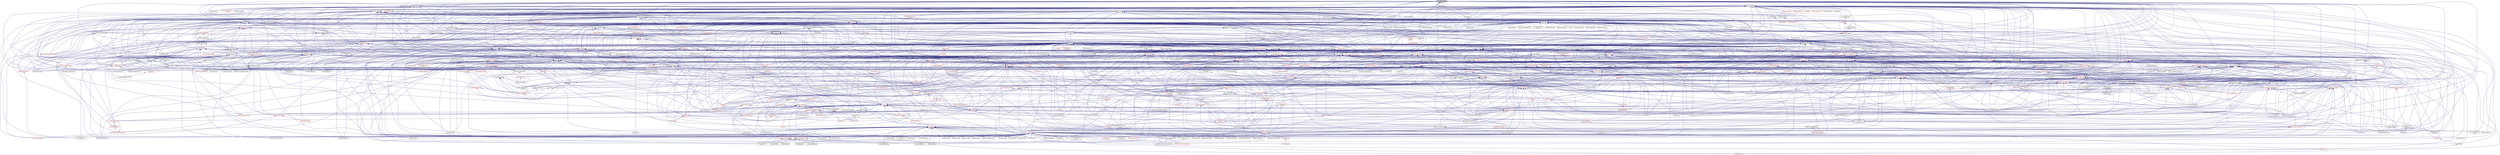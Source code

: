 digraph "exception_fwd.hpp"
{
  edge [fontname="Helvetica",fontsize="10",labelfontname="Helvetica",labelfontsize="10"];
  node [fontname="Helvetica",fontsize="10",shape=record];
  Node24 [label="exception_fwd.hpp",height=0.2,width=0.4,color="black", fillcolor="grey75", style="filled", fontcolor="black"];
  Node24 -> Node25 [dir="back",color="midnightblue",fontsize="10",style="solid",fontname="Helvetica"];
  Node25 [label="create_pipe.hpp",height=0.2,width=0.4,color="black", fillcolor="white", style="filled",URL="$d3/d16/posix_2create__pipe_8hpp.html"];
  Node25 -> Node26 [dir="back",color="midnightblue",fontsize="10",style="solid",fontname="Helvetica"];
  Node26 [label="create_pipe.hpp",height=0.2,width=0.4,color="black", fillcolor="white", style="filled",URL="$d6/d79/create__pipe_8hpp.html"];
  Node25 -> Node27 [dir="back",color="midnightblue",fontsize="10",style="solid",fontname="Helvetica"];
  Node27 [label="create_pipe.cpp",height=0.2,width=0.4,color="black", fillcolor="white", style="filled",URL="$dd/d92/posix_2create__pipe_8cpp.html"];
  Node24 -> Node28 [dir="back",color="midnightblue",fontsize="10",style="solid",fontname="Helvetica"];
  Node28 [label="shell_path.hpp",height=0.2,width=0.4,color="black", fillcolor="white", style="filled",URL="$dc/d51/posix_2shell__path_8hpp.html"];
  Node28 -> Node29 [dir="back",color="midnightblue",fontsize="10",style="solid",fontname="Helvetica"];
  Node29 [label="shell_path.hpp",height=0.2,width=0.4,color="black", fillcolor="white", style="filled",URL="$dc/d07/shell__path_8hpp.html"];
  Node29 -> Node30 [dir="back",color="midnightblue",fontsize="10",style="solid",fontname="Helvetica"];
  Node30 [label="shell_path.cpp",height=0.2,width=0.4,color="black", fillcolor="white", style="filled",URL="$d5/d4a/posix_2shell__path_8cpp.html"];
  Node24 -> Node31 [dir="back",color="midnightblue",fontsize="10",style="solid",fontname="Helvetica"];
  Node31 [label="error_code.hpp",height=0.2,width=0.4,color="black", fillcolor="white", style="filled",URL="$d3/d5f/error__code_8hpp.html"];
  Node31 -> Node32 [dir="back",color="midnightblue",fontsize="10",style="solid",fontname="Helvetica"];
  Node32 [label="terminate.hpp",height=0.2,width=0.4,color="black", fillcolor="white", style="filled",URL="$da/d90/posix_2terminate_8hpp.html"];
  Node32 -> Node33 [dir="back",color="midnightblue",fontsize="10",style="solid",fontname="Helvetica"];
  Node33 [label="terminate.hpp",height=0.2,width=0.4,color="red", fillcolor="white", style="filled",URL="$d1/da1/terminate_8hpp.html"];
  Node31 -> Node35 [dir="back",color="midnightblue",fontsize="10",style="solid",fontname="Helvetica"];
  Node35 [label="wait_for_exit.hpp",height=0.2,width=0.4,color="black", fillcolor="white", style="filled",URL="$dd/da0/posix_2wait__for__exit_8hpp.html"];
  Node35 -> Node36 [dir="back",color="midnightblue",fontsize="10",style="solid",fontname="Helvetica"];
  Node36 [label="wait_for_exit.hpp",height=0.2,width=0.4,color="red", fillcolor="white", style="filled",URL="$d2/d53/wait__for__exit_8hpp.html"];
  Node31 -> Node37 [dir="back",color="midnightblue",fontsize="10",style="solid",fontname="Helvetica"];
  Node37 [label="exception.hpp",height=0.2,width=0.4,color="black", fillcolor="white", style="filled",URL="$d7/d1e/exception_8hpp.html"];
  Node37 -> Node38 [dir="back",color="midnightblue",fontsize="10",style="solid",fontname="Helvetica"];
  Node38 [label="heartbeat.cpp",height=0.2,width=0.4,color="black", fillcolor="white", style="filled",URL="$d8/d98/heartbeat_8cpp.html"];
  Node37 -> Node39 [dir="back",color="midnightblue",fontsize="10",style="solid",fontname="Helvetica"];
  Node39 [label="read_values.cpp",height=0.2,width=0.4,color="black", fillcolor="white", style="filled",URL="$d7/da4/sheneos_2sheneos_2read__values_8cpp.html"];
  Node37 -> Node40 [dir="back",color="midnightblue",fontsize="10",style="solid",fontname="Helvetica"];
  Node40 [label="exception_list.hpp",height=0.2,width=0.4,color="black", fillcolor="white", style="filled",URL="$dd/d0c/exception__list_8hpp.html"];
  Node40 -> Node41 [dir="back",color="midnightblue",fontsize="10",style="solid",fontname="Helvetica"];
  Node41 [label="exception_list.hpp",height=0.2,width=0.4,color="red", fillcolor="white", style="filled",URL="$d8/da4/parallel_2exception__list_8hpp.html"];
  Node41 -> Node43 [dir="back",color="midnightblue",fontsize="10",style="solid",fontname="Helvetica"];
  Node43 [label="dispatch.hpp",height=0.2,width=0.4,color="red", fillcolor="white", style="filled",URL="$dd/dd9/algorithms_2detail_2dispatch_8hpp.html"];
  Node43 -> Node308 [dir="back",color="midnightblue",fontsize="10",style="solid",fontname="Helvetica"];
  Node308 [label="is_heap.hpp",height=0.2,width=0.4,color="red", fillcolor="white", style="filled",URL="$df/d5d/algorithms_2is__heap_8hpp.html"];
  Node43 -> Node316 [dir="back",color="midnightblue",fontsize="10",style="solid",fontname="Helvetica"];
  Node316 [label="is_partitioned.hpp",height=0.2,width=0.4,color="red", fillcolor="white", style="filled",URL="$d8/dcf/is__partitioned_8hpp.html"];
  Node43 -> Node348 [dir="back",color="midnightblue",fontsize="10",style="solid",fontname="Helvetica"];
  Node348 [label="partition.hpp",height=0.2,width=0.4,color="red", fillcolor="white", style="filled",URL="$db/d01/hpx_2parallel_2algorithms_2partition_8hpp.html"];
  Node43 -> Node429 [dir="back",color="midnightblue",fontsize="10",style="solid",fontname="Helvetica"];
  Node429 [label="scan.hpp",height=0.2,width=0.4,color="red", fillcolor="white", style="filled",URL="$de/dc0/scan_8hpp.html"];
  Node41 -> Node348 [dir="back",color="midnightblue",fontsize="10",style="solid",fontname="Helvetica"];
  Node41 -> Node432 [dir="back",color="midnightblue",fontsize="10",style="solid",fontname="Helvetica"];
  Node432 [label="sequenced_executor.hpp",height=0.2,width=0.4,color="red", fillcolor="white", style="filled",URL="$d2/dea/sequenced__executor_8hpp.html"];
  Node432 -> Node456 [dir="back",color="midnightblue",fontsize="10",style="solid",fontname="Helvetica"];
  Node456 [label="timed_executors.hpp",height=0.2,width=0.4,color="red", fillcolor="white", style="filled",URL="$da/d91/timed__executors_8hpp.html"];
  Node456 -> Node457 [dir="back",color="midnightblue",fontsize="10",style="solid",fontname="Helvetica"];
  Node457 [label="timed_execution.hpp",height=0.2,width=0.4,color="red", fillcolor="white", style="filled",URL="$da/dc1/timed__execution_8hpp.html"];
  Node457 -> Node464 [dir="back",color="midnightblue",fontsize="10",style="solid",fontname="Helvetica"];
  Node464 [label="thread_timed_execution.hpp",height=0.2,width=0.4,color="red", fillcolor="white", style="filled",URL="$dd/dd0/thread__timed__execution_8hpp.html"];
  Node464 -> Node465 [dir="back",color="midnightblue",fontsize="10",style="solid",fontname="Helvetica"];
  Node465 [label="default_executor.hpp",height=0.2,width=0.4,color="red", fillcolor="white", style="filled",URL="$dc/df1/parallel_2executors_2default__executor_8hpp.html"];
  Node464 -> Node456 [dir="back",color="midnightblue",fontsize="10",style="solid",fontname="Helvetica"];
  Node457 -> Node456 [dir="back",color="midnightblue",fontsize="10",style="solid",fontname="Helvetica"];
  Node41 -> Node518 [dir="back",color="midnightblue",fontsize="10",style="solid",fontname="Helvetica"];
  Node518 [label="task_block.hpp",height=0.2,width=0.4,color="red", fillcolor="white", style="filled",URL="$de/db7/task__block_8hpp.html"];
  Node40 -> Node529 [dir="back",color="midnightblue",fontsize="10",style="solid",fontname="Helvetica"];
  Node529 [label="execution.hpp",height=0.2,width=0.4,color="red", fillcolor="white", style="filled",URL="$dd/da9/executors_2execution_8hpp.html"];
  Node529 -> Node530 [dir="back",color="midnightblue",fontsize="10",style="solid",fontname="Helvetica"];
  Node530 [label="apply.hpp",height=0.2,width=0.4,color="red", fillcolor="white", style="filled",URL="$d7/d4c/apply_8hpp.html"];
  Node530 -> Node643 [dir="back",color="midnightblue",fontsize="10",style="solid",fontname="Helvetica"];
  Node643 [label="dataflow.hpp",height=0.2,width=0.4,color="red", fillcolor="white", style="filled",URL="$db/d03/lcos_2dataflow_8hpp.html"];
  Node643 -> Node1031 [dir="back",color="midnightblue",fontsize="10",style="solid",fontname="Helvetica"];
  Node1031 [label="dataflow.hpp",height=0.2,width=0.4,color="red", fillcolor="white", style="filled",URL="$d8/de2/lcos_2local_2dataflow_8hpp.html"];
  Node1031 -> Node429 [dir="back",color="midnightblue",fontsize="10",style="solid",fontname="Helvetica"];
  Node643 -> Node348 [dir="back",color="midnightblue",fontsize="10",style="solid",fontname="Helvetica"];
  Node643 -> Node1032 [dir="back",color="midnightblue",fontsize="10",style="solid",fontname="Helvetica"];
  Node1032 [label="performance_counter\l_set.hpp",height=0.2,width=0.4,color="black", fillcolor="white", style="filled",URL="$db/d5c/performance__counter__set_8hpp.html"];
  Node1032 -> Node1033 [dir="back",color="midnightblue",fontsize="10",style="solid",fontname="Helvetica"];
  Node1033 [label="performance_counters.hpp",height=0.2,width=0.4,color="red", fillcolor="white", style="filled",URL="$d6/dac/performance__counters_8hpp.html"];
  Node1033 -> Node71 [dir="back",color="midnightblue",fontsize="10",style="solid",fontname="Helvetica"];
  Node71 [label="1d_stencil_4_repart.cpp",height=0.2,width=0.4,color="black", fillcolor="white", style="filled",URL="$d0/d6b/1d__stencil__4__repart_8cpp.html"];
  Node1033 -> Node72 [dir="back",color="midnightblue",fontsize="10",style="solid",fontname="Helvetica"];
  Node72 [label="1d_stencil_4_throttle.cpp",height=0.2,width=0.4,color="black", fillcolor="white", style="filled",URL="$d6/de5/1d__stencil__4__throttle_8cpp.html"];
  Node1033 -> Node38 [dir="back",color="midnightblue",fontsize="10",style="solid",fontname="Helvetica"];
  Node1033 -> Node671 [dir="back",color="midnightblue",fontsize="10",style="solid",fontname="Helvetica"];
  Node671 [label="hpx.hpp",height=0.2,width=0.4,color="red", fillcolor="white", style="filled",URL="$d0/daa/hpx_8hpp.html"];
  Node671 -> Node672 [dir="back",color="midnightblue",fontsize="10",style="solid",fontname="Helvetica"];
  Node672 [label="1d_stencil_1.cpp",height=0.2,width=0.4,color="black", fillcolor="white", style="filled",URL="$d2/db1/1d__stencil__1_8cpp.html"];
  Node671 -> Node673 [dir="back",color="midnightblue",fontsize="10",style="solid",fontname="Helvetica"];
  Node673 [label="1d_stencil_2.cpp",height=0.2,width=0.4,color="black", fillcolor="white", style="filled",URL="$d3/dd1/1d__stencil__2_8cpp.html"];
  Node671 -> Node674 [dir="back",color="midnightblue",fontsize="10",style="solid",fontname="Helvetica"];
  Node674 [label="1d_stencil_3.cpp",height=0.2,width=0.4,color="black", fillcolor="white", style="filled",URL="$db/d19/1d__stencil__3_8cpp.html"];
  Node671 -> Node69 [dir="back",color="midnightblue",fontsize="10",style="solid",fontname="Helvetica"];
  Node69 [label="1d_stencil_4.cpp",height=0.2,width=0.4,color="black", fillcolor="white", style="filled",URL="$d1/d7d/1d__stencil__4_8cpp.html"];
  Node671 -> Node70 [dir="back",color="midnightblue",fontsize="10",style="solid",fontname="Helvetica"];
  Node70 [label="1d_stencil_4_parallel.cpp",height=0.2,width=0.4,color="black", fillcolor="white", style="filled",URL="$d6/d05/1d__stencil__4__parallel_8cpp.html"];
  Node671 -> Node71 [dir="back",color="midnightblue",fontsize="10",style="solid",fontname="Helvetica"];
  Node671 -> Node72 [dir="back",color="midnightblue",fontsize="10",style="solid",fontname="Helvetica"];
  Node671 -> Node675 [dir="back",color="midnightblue",fontsize="10",style="solid",fontname="Helvetica"];
  Node675 [label="1d_stencil_5.cpp",height=0.2,width=0.4,color="black", fillcolor="white", style="filled",URL="$d7/d2a/1d__stencil__5_8cpp.html"];
  Node671 -> Node676 [dir="back",color="midnightblue",fontsize="10",style="solid",fontname="Helvetica"];
  Node676 [label="1d_stencil_6.cpp",height=0.2,width=0.4,color="black", fillcolor="white", style="filled",URL="$db/de7/1d__stencil__6_8cpp.html"];
  Node671 -> Node677 [dir="back",color="midnightblue",fontsize="10",style="solid",fontname="Helvetica"];
  Node677 [label="1d_stencil_7.cpp",height=0.2,width=0.4,color="black", fillcolor="white", style="filled",URL="$d4/d5a/1d__stencil__7_8cpp.html"];
  Node671 -> Node678 [dir="back",color="midnightblue",fontsize="10",style="solid",fontname="Helvetica"];
  Node678 [label="1d_stencil_8.cpp",height=0.2,width=0.4,color="black", fillcolor="white", style="filled",URL="$df/de0/1d__stencil__8_8cpp.html"];
  Node671 -> Node679 [dir="back",color="midnightblue",fontsize="10",style="solid",fontname="Helvetica"];
  Node679 [label="accumulator.cpp",height=0.2,width=0.4,color="black", fillcolor="white", style="filled",URL="$d1/d81/accumulator_8cpp.html"];
  Node671 -> Node680 [dir="back",color="midnightblue",fontsize="10",style="solid",fontname="Helvetica"];
  Node680 [label="accumulator.hpp",height=0.2,width=0.4,color="red", fillcolor="white", style="filled",URL="$d4/d9d/server_2accumulator_8hpp.html"];
  Node680 -> Node679 [dir="back",color="midnightblue",fontsize="10",style="solid",fontname="Helvetica"];
  Node671 -> Node683 [dir="back",color="midnightblue",fontsize="10",style="solid",fontname="Helvetica"];
  Node683 [label="template_function_accumulator.hpp",height=0.2,width=0.4,color="black", fillcolor="white", style="filled",URL="$d7/da6/server_2template__function__accumulator_8hpp.html"];
  Node683 -> Node684 [dir="back",color="midnightblue",fontsize="10",style="solid",fontname="Helvetica"];
  Node684 [label="template_function_accumulator.cpp",height=0.2,width=0.4,color="black", fillcolor="white", style="filled",URL="$d5/d02/template__function__accumulator_8cpp.html"];
  Node683 -> Node685 [dir="back",color="midnightblue",fontsize="10",style="solid",fontname="Helvetica"];
  Node685 [label="template_function_accumulator.hpp",height=0.2,width=0.4,color="red", fillcolor="white", style="filled",URL="$d3/de9/template__function__accumulator_8hpp.html"];
  Node671 -> Node687 [dir="back",color="midnightblue",fontsize="10",style="solid",fontname="Helvetica"];
  Node687 [label="template_accumulator.cpp",height=0.2,width=0.4,color="black", fillcolor="white", style="filled",URL="$d0/d4a/template__accumulator_8cpp.html"];
  Node671 -> Node684 [dir="back",color="midnightblue",fontsize="10",style="solid",fontname="Helvetica"];
  Node671 -> Node685 [dir="back",color="midnightblue",fontsize="10",style="solid",fontname="Helvetica"];
  Node671 -> Node688 [dir="back",color="midnightblue",fontsize="10",style="solid",fontname="Helvetica"];
  Node688 [label="allgather_module.cpp",height=0.2,width=0.4,color="black", fillcolor="white", style="filled",URL="$df/de4/allgather__module_8cpp.html"];
  Node671 -> Node535 [dir="back",color="midnightblue",fontsize="10",style="solid",fontname="Helvetica"];
  Node535 [label="allgather.cpp",height=0.2,width=0.4,color="black", fillcolor="white", style="filled",URL="$d7/d06/allgather_8cpp.html"];
  Node671 -> Node536 [dir="back",color="midnightblue",fontsize="10",style="solid",fontname="Helvetica"];
  Node536 [label="allgather_and_gate.cpp",height=0.2,width=0.4,color="black", fillcolor="white", style="filled",URL="$d1/d56/allgather__and__gate_8cpp.html"];
  Node671 -> Node689 [dir="back",color="midnightblue",fontsize="10",style="solid",fontname="Helvetica"];
  Node689 [label="ag_client.cpp",height=0.2,width=0.4,color="black", fillcolor="white", style="filled",URL="$d4/d5d/ag__client_8cpp.html"];
  Node671 -> Node690 [dir="back",color="midnightblue",fontsize="10",style="solid",fontname="Helvetica"];
  Node690 [label="hpx_thread_phase.cpp",height=0.2,width=0.4,color="black", fillcolor="white", style="filled",URL="$d5/dca/hpx__thread__phase_8cpp.html"];
  Node671 -> Node550 [dir="back",color="midnightblue",fontsize="10",style="solid",fontname="Helvetica"];
  Node550 [label="stencil_iterator.cpp",height=0.2,width=0.4,color="black", fillcolor="white", style="filled",URL="$d6/de1/server_2stencil__iterator_8cpp.html"];
  Node671 -> Node727 [dir="back",color="midnightblue",fontsize="10",style="solid",fontname="Helvetica"];
  Node727 [label="timed_wake.cpp",height=0.2,width=0.4,color="black", fillcolor="white", style="filled",URL="$d8/df9/timed__wake_8cpp.html"];
  Node671 -> Node740 [dir="back",color="midnightblue",fontsize="10",style="solid",fontname="Helvetica"];
  Node740 [label="partition3d.hpp",height=0.2,width=0.4,color="red", fillcolor="white", style="filled",URL="$d1/d50/partition3d_8hpp.html"];
  Node671 -> Node39 [dir="back",color="midnightblue",fontsize="10",style="solid",fontname="Helvetica"];
  Node671 -> Node750 [dir="back",color="midnightblue",fontsize="10",style="solid",fontname="Helvetica"];
  Node750 [label="throttle.hpp",height=0.2,width=0.4,color="red", fillcolor="white", style="filled",URL="$db/dc9/server_2throttle_8hpp.html"];
  Node750 -> Node751 [dir="back",color="midnightblue",fontsize="10",style="solid",fontname="Helvetica"];
  Node751 [label="throttle.hpp",height=0.2,width=0.4,color="black", fillcolor="white", style="filled",URL="$d5/dec/stubs_2throttle_8hpp.html"];
  Node751 -> Node752 [dir="back",color="midnightblue",fontsize="10",style="solid",fontname="Helvetica"];
  Node752 [label="throttle.hpp",height=0.2,width=0.4,color="red", fillcolor="white", style="filled",URL="$d2/d2e/throttle_8hpp.html"];
  Node752 -> Node754 [dir="back",color="midnightblue",fontsize="10",style="solid",fontname="Helvetica"];
  Node754 [label="throttle_client.cpp",height=0.2,width=0.4,color="black", fillcolor="white", style="filled",URL="$d0/db7/throttle__client_8cpp.html"];
  Node671 -> Node751 [dir="back",color="midnightblue",fontsize="10",style="solid",fontname="Helvetica"];
  Node671 -> Node752 [dir="back",color="midnightblue",fontsize="10",style="solid",fontname="Helvetica"];
  Node671 -> Node762 [dir="back",color="midnightblue",fontsize="10",style="solid",fontname="Helvetica"];
  Node762 [label="tuples_warehouse.hpp",height=0.2,width=0.4,color="red", fillcolor="white", style="filled",URL="$da/de6/tuples__warehouse_8hpp.html"];
  Node671 -> Node768 [dir="back",color="midnightblue",fontsize="10",style="solid",fontname="Helvetica"];
  Node768 [label="htts2_hpx.cpp",height=0.2,width=0.4,color="black", fillcolor="white", style="filled",URL="$d2/daf/htts2__hpx_8cpp.html"];
  Node671 -> Node587 [dir="back",color="midnightblue",fontsize="10",style="solid",fontname="Helvetica"];
  Node587 [label="osu_bcast.cpp",height=0.2,width=0.4,color="black", fillcolor="white", style="filled",URL="$d3/dca/osu__bcast_8cpp.html"];
  Node671 -> Node792 [dir="back",color="midnightblue",fontsize="10",style="solid",fontname="Helvetica"];
  Node792 [label="async_unwrap_1037.cpp",height=0.2,width=0.4,color="black", fillcolor="white", style="filled",URL="$d4/d13/async__unwrap__1037_8cpp.html"];
  Node671 -> Node798 [dir="back",color="midnightblue",fontsize="10",style="solid",fontname="Helvetica"];
  Node798 [label="dataflow_recursion\l_1613.cpp",height=0.2,width=0.4,color="black", fillcolor="white", style="filled",URL="$d0/d1f/dataflow__recursion__1613_8cpp.html"];
  Node671 -> Node800 [dir="back",color="midnightblue",fontsize="10",style="solid",fontname="Helvetica"];
  Node800 [label="exception_from_continuation\l_1613.cpp",height=0.2,width=0.4,color="black", fillcolor="white", style="filled",URL="$db/d28/exception__from__continuation__1613_8cpp.html"];
  Node671 -> Node803 [dir="back",color="midnightblue",fontsize="10",style="solid",fontname="Helvetica"];
  Node803 [label="future_790.cpp",height=0.2,width=0.4,color="black", fillcolor="white", style="filled",URL="$de/d3d/future__790_8cpp.html"];
  Node671 -> Node805 [dir="back",color="midnightblue",fontsize="10",style="solid",fontname="Helvetica"];
  Node805 [label="future_unwrap_878.cpp",height=0.2,width=0.4,color="black", fillcolor="white", style="filled",URL="$d9/ddf/future__unwrap__878_8cpp.html"];
  Node671 -> Node825 [dir="back",color="midnightblue",fontsize="10",style="solid",fontname="Helvetica"];
  Node825 [label="block_os_threads_1036.cpp",height=0.2,width=0.4,color="black", fillcolor="white", style="filled",URL="$d7/d92/block__os__threads__1036_8cpp.html"];
  Node671 -> Node829 [dir="back",color="midnightblue",fontsize="10",style="solid",fontname="Helvetica"];
  Node829 [label="thread_pool_executor\l_1114.cpp",height=0.2,width=0.4,color="black", fillcolor="white", style="filled",URL="$d8/d63/thread__pool__executor__1114_8cpp.html"];
  Node671 -> Node837 [dir="back",color="midnightblue",fontsize="10",style="solid",fontname="Helvetica"];
  Node837 [label="unwrapped_1528.cpp",height=0.2,width=0.4,color="black", fillcolor="white", style="filled",URL="$d7/d63/unwrapped__1528_8cpp.html"];
  Node671 -> Node839 [dir="back",color="midnightblue",fontsize="10",style="solid",fontname="Helvetica"];
  Node839 [label="managed_refcnt_checker.hpp",height=0.2,width=0.4,color="red", fillcolor="white", style="filled",URL="$db/dd0/managed__refcnt__checker_8hpp.html"];
  Node839 -> Node605 [dir="back",color="midnightblue",fontsize="10",style="solid",fontname="Helvetica"];
  Node605 [label="local_embedded_ref\l_to_remote_object.cpp",height=0.2,width=0.4,color="black", fillcolor="white", style="filled",URL="$d6/d34/local__embedded__ref__to__remote__object_8cpp.html"];
  Node839 -> Node606 [dir="back",color="midnightblue",fontsize="10",style="solid",fontname="Helvetica"];
  Node606 [label="refcnted_symbol_to\l_local_object.cpp",height=0.2,width=0.4,color="black", fillcolor="white", style="filled",URL="$d9/deb/refcnted__symbol__to__local__object_8cpp.html"];
  Node839 -> Node607 [dir="back",color="midnightblue",fontsize="10",style="solid",fontname="Helvetica"];
  Node607 [label="refcnted_symbol_to\l_remote_object.cpp",height=0.2,width=0.4,color="black", fillcolor="white", style="filled",URL="$dd/d20/refcnted__symbol__to__remote__object_8cpp.html"];
  Node839 -> Node608 [dir="back",color="midnightblue",fontsize="10",style="solid",fontname="Helvetica"];
  Node608 [label="remote_embedded_ref\l_to_local_object.cpp",height=0.2,width=0.4,color="black", fillcolor="white", style="filled",URL="$d4/ded/remote__embedded__ref__to__local__object_8cpp.html"];
  Node839 -> Node609 [dir="back",color="midnightblue",fontsize="10",style="solid",fontname="Helvetica"];
  Node609 [label="remote_embedded_ref\l_to_remote_object.cpp",height=0.2,width=0.4,color="black", fillcolor="white", style="filled",URL="$dc/dca/remote__embedded__ref__to__remote__object_8cpp.html"];
  Node839 -> Node611 [dir="back",color="midnightblue",fontsize="10",style="solid",fontname="Helvetica"];
  Node611 [label="scoped_ref_to_remote\l_object.cpp",height=0.2,width=0.4,color="black", fillcolor="white", style="filled",URL="$de/d85/scoped__ref__to__remote__object_8cpp.html"];
  Node839 -> Node613 [dir="back",color="midnightblue",fontsize="10",style="solid",fontname="Helvetica"];
  Node613 [label="uncounted_symbol_to\l_local_object.cpp",height=0.2,width=0.4,color="black", fillcolor="white", style="filled",URL="$de/d5f/uncounted__symbol__to__local__object_8cpp.html"];
  Node839 -> Node614 [dir="back",color="midnightblue",fontsize="10",style="solid",fontname="Helvetica"];
  Node614 [label="uncounted_symbol_to\l_remote_object.cpp",height=0.2,width=0.4,color="black", fillcolor="white", style="filled",URL="$d5/d86/uncounted__symbol__to__remote__object_8cpp.html"];
  Node671 -> Node845 [dir="back",color="midnightblue",fontsize="10",style="solid",fontname="Helvetica"];
  Node845 [label="simple_refcnt_checker.hpp",height=0.2,width=0.4,color="red", fillcolor="white", style="filled",URL="$dd/d4e/simple__refcnt__checker_8hpp.html"];
  Node845 -> Node605 [dir="back",color="midnightblue",fontsize="10",style="solid",fontname="Helvetica"];
  Node845 -> Node606 [dir="back",color="midnightblue",fontsize="10",style="solid",fontname="Helvetica"];
  Node845 -> Node607 [dir="back",color="midnightblue",fontsize="10",style="solid",fontname="Helvetica"];
  Node845 -> Node608 [dir="back",color="midnightblue",fontsize="10",style="solid",fontname="Helvetica"];
  Node845 -> Node609 [dir="back",color="midnightblue",fontsize="10",style="solid",fontname="Helvetica"];
  Node845 -> Node611 [dir="back",color="midnightblue",fontsize="10",style="solid",fontname="Helvetica"];
  Node845 -> Node613 [dir="back",color="midnightblue",fontsize="10",style="solid",fontname="Helvetica"];
  Node845 -> Node614 [dir="back",color="midnightblue",fontsize="10",style="solid",fontname="Helvetica"];
  Node671 -> Node854 [dir="back",color="midnightblue",fontsize="10",style="solid",fontname="Helvetica"];
  Node854 [label="condition_variable.cpp",height=0.2,width=0.4,color="black", fillcolor="white", style="filled",URL="$d1/ded/tests_2unit_2lcos_2condition__variable_8cpp.html"];
  Node671 -> Node855 [dir="back",color="midnightblue",fontsize="10",style="solid",fontname="Helvetica"];
  Node855 [label="fail_compile_mutex\l_move.cpp",height=0.2,width=0.4,color="black", fillcolor="white", style="filled",URL="$d9/de5/fail__compile__mutex__move_8cpp.html"];
  Node1032 -> Node1037 [dir="back",color="midnightblue",fontsize="10",style="solid",fontname="Helvetica"];
  Node1037 [label="arithmetics_counter.hpp",height=0.2,width=0.4,color="black", fillcolor="white", style="filled",URL="$d1/d64/arithmetics__counter_8hpp.html"];
  Node1037 -> Node1038 [dir="back",color="midnightblue",fontsize="10",style="solid",fontname="Helvetica"];
  Node1038 [label="registry.cpp",height=0.2,width=0.4,color="black", fillcolor="white", style="filled",URL="$d6/d72/registry_8cpp.html"];
  Node1037 -> Node1039 [dir="back",color="midnightblue",fontsize="10",style="solid",fontname="Helvetica"];
  Node1039 [label="arithmetics_counter.cpp",height=0.2,width=0.4,color="black", fillcolor="white", style="filled",URL="$d8/daf/arithmetics__counter_8cpp.html"];
  Node1032 -> Node1040 [dir="back",color="midnightblue",fontsize="10",style="solid",fontname="Helvetica"];
  Node1040 [label="arithmetics_counter\l_extended.hpp",height=0.2,width=0.4,color="black", fillcolor="white", style="filled",URL="$d1/d32/arithmetics__counter__extended_8hpp.html"];
  Node1040 -> Node1038 [dir="back",color="midnightblue",fontsize="10",style="solid",fontname="Helvetica"];
  Node1040 -> Node1041 [dir="back",color="midnightblue",fontsize="10",style="solid",fontname="Helvetica"];
  Node1041 [label="arithmetics_counter\l_extended.cpp",height=0.2,width=0.4,color="black", fillcolor="white", style="filled",URL="$d2/d43/arithmetics__counter__extended_8cpp.html"];
  Node1032 -> Node1042 [dir="back",color="midnightblue",fontsize="10",style="solid",fontname="Helvetica"];
  Node1042 [label="query_counters.hpp",height=0.2,width=0.4,color="black", fillcolor="white", style="filled",URL="$d2/dc4/query__counters_8hpp.html"];
  Node1042 -> Node1043 [dir="back",color="midnightblue",fontsize="10",style="solid",fontname="Helvetica"];
  Node1043 [label="hpx_init.cpp",height=0.2,width=0.4,color="black", fillcolor="white", style="filled",URL="$d6/dfa/hpx__init_8cpp.html"];
  Node1042 -> Node1044 [dir="back",color="midnightblue",fontsize="10",style="solid",fontname="Helvetica"];
  Node1044 [label="runtime.cpp",height=0.2,width=0.4,color="black", fillcolor="white", style="filled",URL="$d3/dc3/runtime_8cpp.html"];
  Node1042 -> Node1045 [dir="back",color="midnightblue",fontsize="10",style="solid",fontname="Helvetica"];
  Node1045 [label="query_counters.cpp",height=0.2,width=0.4,color="black", fillcolor="white", style="filled",URL="$dc/d8d/query__counters_8cpp.html"];
  Node1032 -> Node1046 [dir="back",color="midnightblue",fontsize="10",style="solid",fontname="Helvetica"];
  Node1046 [label="performance_counter\l_set.cpp",height=0.2,width=0.4,color="black", fillcolor="white", style="filled",URL="$dd/dcb/performance__counter__set_8cpp.html"];
  Node530 -> Node1047 [dir="back",color="midnightblue",fontsize="10",style="solid",fontname="Helvetica"];
  Node1047 [label="parallel_executor.hpp",height=0.2,width=0.4,color="red", fillcolor="white", style="filled",URL="$d8/d39/parallel__executor_8hpp.html"];
  Node1047 -> Node456 [dir="back",color="midnightblue",fontsize="10",style="solid",fontname="Helvetica"];
  Node530 -> Node432 [dir="back",color="midnightblue",fontsize="10",style="solid",fontname="Helvetica"];
  Node530 -> Node1048 [dir="back",color="midnightblue",fontsize="10",style="solid",fontname="Helvetica"];
  Node1048 [label="thread_execution.hpp",height=0.2,width=0.4,color="red", fillcolor="white", style="filled",URL="$da/d8f/thread__execution_8hpp.html"];
  Node1048 -> Node465 [dir="back",color="midnightblue",fontsize="10",style="solid",fontname="Helvetica"];
  Node1048 -> Node1049 [dir="back",color="midnightblue",fontsize="10",style="solid",fontname="Helvetica"];
  Node1049 [label="service_executors.hpp",height=0.2,width=0.4,color="red", fillcolor="white", style="filled",URL="$db/d5e/parallel_2executors_2service__executors_8hpp.html"];
  Node530 -> Node1043 [dir="back",color="midnightblue",fontsize="10",style="solid",fontname="Helvetica"];
  Node530 -> Node1062 [dir="back",color="midnightblue",fontsize="10",style="solid",fontname="Helvetica"];
  Node1062 [label="addressing_service.cpp",height=0.2,width=0.4,color="black", fillcolor="white", style="filled",URL="$d7/d38/addressing__service_8cpp.html"];
  Node530 -> Node1063 [dir="back",color="midnightblue",fontsize="10",style="solid",fontname="Helvetica"];
  Node1063 [label="primary_namespace.cpp",height=0.2,width=0.4,color="black", fillcolor="white", style="filled",URL="$d3/dfe/primary__namespace_8cpp.html"];
  Node530 -> Node1064 [dir="back",color="midnightblue",fontsize="10",style="solid",fontname="Helvetica"];
  Node1064 [label="runtime_support_server.cpp",height=0.2,width=0.4,color="black", fillcolor="white", style="filled",URL="$de/d5c/runtime__support__server_8cpp.html"];
  Node530 -> Node1066 [dir="back",color="midnightblue",fontsize="10",style="solid",fontname="Helvetica"];
  Node1066 [label="memory_stub.cpp",height=0.2,width=0.4,color="black", fillcolor="white", style="filled",URL="$de/ddf/memory__stub_8cpp.html"];
  Node530 -> Node1067 [dir="back",color="midnightblue",fontsize="10",style="solid",fontname="Helvetica"];
  Node1067 [label="runtime_support_stubs.cpp",height=0.2,width=0.4,color="black", fillcolor="white", style="filled",URL="$d8/d9f/runtime__support__stubs_8cpp.html"];
  Node530 -> Node1068 [dir="back",color="midnightblue",fontsize="10",style="solid",fontname="Helvetica"];
  Node1068 [label="get_locality_name.cpp",height=0.2,width=0.4,color="black", fillcolor="white", style="filled",URL="$da/d6f/get__locality__name_8cpp.html"];
  Node529 -> Node1070 [dir="back",color="midnightblue",fontsize="10",style="solid",fontname="Helvetica"];
  Node1070 [label="async.hpp",height=0.2,width=0.4,color="red", fillcolor="white", style="filled",URL="$d5/d2c/async_8hpp.html"];
  Node1070 -> Node550 [dir="back",color="midnightblue",fontsize="10",style="solid",fontname="Helvetica"];
  Node1070 -> Node530 [dir="back",color="midnightblue",fontsize="10",style="solid",fontname="Helvetica"];
  Node1070 -> Node1000 [dir="back",color="midnightblue",fontsize="10",style="solid",fontname="Helvetica"];
  Node1000 [label="partitioned_vector\l_impl.hpp",height=0.2,width=0.4,color="red", fillcolor="white", style="filled",URL="$d0/db1/partitioned__vector__impl_8hpp.html"];
  Node1070 -> Node1071 [dir="back",color="midnightblue",fontsize="10",style="solid",fontname="Helvetica"];
  Node1071 [label="child.hpp",height=0.2,width=0.4,color="red", fillcolor="white", style="filled",URL="$d5/dcf/child_8hpp.html"];
  Node1070 -> Node308 [dir="back",color="midnightblue",fontsize="10",style="solid",fontname="Helvetica"];
  Node1070 -> Node348 [dir="back",color="midnightblue",fontsize="10",style="solid",fontname="Helvetica"];
  Node1070 -> Node1047 [dir="back",color="midnightblue",fontsize="10",style="solid",fontname="Helvetica"];
  Node1070 -> Node432 [dir="back",color="midnightblue",fontsize="10",style="solid",fontname="Helvetica"];
  Node1070 -> Node1048 [dir="back",color="midnightblue",fontsize="10",style="solid",fontname="Helvetica"];
  Node1070 -> Node518 [dir="back",color="midnightblue",fontsize="10",style="solid",fontname="Helvetica"];
  Node1070 -> Node523 [dir="back",color="midnightblue",fontsize="10",style="solid",fontname="Helvetica"];
  Node523 [label="handle_local_exceptions.hpp",height=0.2,width=0.4,color="red", fillcolor="white", style="filled",URL="$dc/df9/handle__local__exceptions_8hpp.html"];
  Node523 -> Node348 [dir="back",color="midnightblue",fontsize="10",style="solid",fontname="Helvetica"];
  Node523 -> Node524 [dir="back",color="midnightblue",fontsize="10",style="solid",fontname="Helvetica"];
  Node524 [label="foreach_partitioner.hpp",height=0.2,width=0.4,color="red", fillcolor="white", style="filled",URL="$de/deb/foreach__partitioner_8hpp.html"];
  Node523 -> Node525 [dir="back",color="midnightblue",fontsize="10",style="solid",fontname="Helvetica"];
  Node525 [label="partitioner.hpp",height=0.2,width=0.4,color="red", fillcolor="white", style="filled",URL="$d6/d03/parallel_2util_2partitioner_8hpp.html"];
  Node525 -> Node308 [dir="back",color="midnightblue",fontsize="10",style="solid",fontname="Helvetica"];
  Node525 -> Node316 [dir="back",color="midnightblue",fontsize="10",style="solid",fontname="Helvetica"];
  Node523 -> Node526 [dir="back",color="midnightblue",fontsize="10",style="solid",fontname="Helvetica"];
  Node526 [label="partitioner_with_cleanup.hpp",height=0.2,width=0.4,color="red", fillcolor="white", style="filled",URL="$d5/ded/partitioner__with__cleanup_8hpp.html"];
  Node526 -> Node212 [dir="back",color="midnightblue",fontsize="10",style="solid",fontname="Helvetica"];
  Node212 [label="block_allocator.hpp",height=0.2,width=0.4,color="red", fillcolor="white", style="filled",URL="$d9/d7a/block__allocator_8hpp.html"];
  Node523 -> Node527 [dir="back",color="midnightblue",fontsize="10",style="solid",fontname="Helvetica"];
  Node527 [label="scan_partitioner.hpp",height=0.2,width=0.4,color="red", fillcolor="white", style="filled",URL="$dd/d59/scan__partitioner_8hpp.html"];
  Node527 -> Node348 [dir="back",color="midnightblue",fontsize="10",style="solid",fontname="Helvetica"];
  Node1070 -> Node1082 [dir="back",color="midnightblue",fontsize="10",style="solid",fontname="Helvetica"];
  Node1082 [label="runtime_support.hpp",height=0.2,width=0.4,color="red", fillcolor="white", style="filled",URL="$da/d56/stubs_2runtime__support_8hpp.html"];
  Node1082 -> Node942 [dir="back",color="midnightblue",fontsize="10",style="solid",fontname="Helvetica"];
  Node942 [label="components.hpp",height=0.2,width=0.4,color="red", fillcolor="white", style="filled",URL="$d2/d8d/components_8hpp.html"];
  Node942 -> Node680 [dir="back",color="midnightblue",fontsize="10",style="solid",fontname="Helvetica"];
  Node942 -> Node683 [dir="back",color="midnightblue",fontsize="10",style="solid",fontname="Helvetica"];
  Node942 -> Node684 [dir="back",color="midnightblue",fontsize="10",style="solid",fontname="Helvetica"];
  Node942 -> Node685 [dir="back",color="midnightblue",fontsize="10",style="solid",fontname="Helvetica"];
  Node942 -> Node688 [dir="back",color="midnightblue",fontsize="10",style="solid",fontname="Helvetica"];
  Node942 -> Node750 [dir="back",color="midnightblue",fontsize="10",style="solid",fontname="Helvetica"];
  Node942 -> Node754 [dir="back",color="midnightblue",fontsize="10",style="solid",fontname="Helvetica"];
  Node942 -> Node762 [dir="back",color="midnightblue",fontsize="10",style="solid",fontname="Helvetica"];
  Node942 -> Node587 [dir="back",color="midnightblue",fontsize="10",style="solid",fontname="Helvetica"];
  Node942 -> Node978 [dir="back",color="midnightblue",fontsize="10",style="solid",fontname="Helvetica"];
  Node978 [label="future_serialization\l_1898.cpp",height=0.2,width=0.4,color="black", fillcolor="white", style="filled",URL="$da/dde/future__serialization__1898_8cpp.html"];
  Node1082 -> Node1094 [dir="back",color="midnightblue",fontsize="10",style="solid",fontname="Helvetica"];
  Node1094 [label="migrate_component.hpp",height=0.2,width=0.4,color="black", fillcolor="white", style="filled",URL="$db/dae/server_2migrate__component_8hpp.html"];
  Node1094 -> Node1011 [dir="back",color="midnightblue",fontsize="10",style="solid",fontname="Helvetica"];
  Node1011 [label="migrate_from_storage.hpp",height=0.2,width=0.4,color="black", fillcolor="white", style="filled",URL="$d3/d9f/server_2migrate__from__storage_8hpp.html"];
  Node1011 -> Node1012 [dir="back",color="midnightblue",fontsize="10",style="solid",fontname="Helvetica"];
  Node1012 [label="migrate_from_storage.hpp",height=0.2,width=0.4,color="red", fillcolor="white", style="filled",URL="$db/d0f/migrate__from__storage_8hpp.html"];
  Node1094 -> Node1030 [dir="back",color="midnightblue",fontsize="10",style="solid",fontname="Helvetica"];
  Node1030 [label="migrate_component.hpp",height=0.2,width=0.4,color="black", fillcolor="white", style="filled",URL="$d2/dd9/migrate__component_8hpp.html"];
  Node1030 -> Node942 [dir="back",color="midnightblue",fontsize="10",style="solid",fontname="Helvetica"];
  Node1082 -> Node1095 [dir="back",color="midnightblue",fontsize="10",style="solid",fontname="Helvetica"];
  Node1095 [label="get_ptr.hpp",height=0.2,width=0.4,color="red", fillcolor="white", style="filled",URL="$d0/d2c/get__ptr_8hpp.html"];
  Node1095 -> Node990 [dir="back",color="midnightblue",fontsize="10",style="solid",fontname="Helvetica"];
  Node990 [label="partitioned_vector\l_decl.hpp",height=0.2,width=0.4,color="red", fillcolor="white", style="filled",URL="$d2/d77/partitioned__vector__decl_8hpp.html"];
  Node990 -> Node1000 [dir="back",color="midnightblue",fontsize="10",style="solid",fontname="Helvetica"];
  Node990 -> Node1004 [dir="back",color="midnightblue",fontsize="10",style="solid",fontname="Helvetica"];
  Node1004 [label="partitioned_vector.hpp",height=0.2,width=0.4,color="red", fillcolor="white", style="filled",URL="$de/d3e/runtime_2serialization_2partitioned__vector_8hpp.html"];
  Node1095 -> Node1000 [dir="back",color="midnightblue",fontsize="10",style="solid",fontname="Helvetica"];
  Node1095 -> Node1096 [dir="back",color="midnightblue",fontsize="10",style="solid",fontname="Helvetica"];
  Node1096 [label="partition_unordered\l_map_component.hpp",height=0.2,width=0.4,color="red", fillcolor="white", style="filled",URL="$d8/df3/partition__unordered__map__component_8hpp.html"];
  Node1095 -> Node942 [dir="back",color="midnightblue",fontsize="10",style="solid",fontname="Helvetica"];
  Node1095 -> Node1094 [dir="back",color="midnightblue",fontsize="10",style="solid",fontname="Helvetica"];
  Node1082 -> Node1098 [dir="back",color="midnightblue",fontsize="10",style="solid",fontname="Helvetica"];
  Node1098 [label="counters.cpp",height=0.2,width=0.4,color="black", fillcolor="white", style="filled",URL="$d5/d4d/counters_8cpp.html"];
  Node1082 -> Node1099 [dir="back",color="midnightblue",fontsize="10",style="solid",fontname="Helvetica"];
  Node1099 [label="interface.cpp",height=0.2,width=0.4,color="black", fillcolor="white", style="filled",URL="$db/db7/interface_8cpp.html"];
  Node1082 -> Node1100 [dir="back",color="midnightblue",fontsize="10",style="solid",fontname="Helvetica"];
  Node1100 [label="locality_namespace\l_server.cpp",height=0.2,width=0.4,color="black", fillcolor="white", style="filled",URL="$d5/d0d/locality__namespace__server_8cpp.html"];
  Node1082 -> Node1102 [dir="back",color="midnightblue",fontsize="10",style="solid",fontname="Helvetica"];
  Node1102 [label="destroy_component.cpp",height=0.2,width=0.4,color="black", fillcolor="white", style="filled",URL="$da/dc0/destroy__component_8cpp.html"];
  Node1082 -> Node1064 [dir="back",color="midnightblue",fontsize="10",style="solid",fontname="Helvetica"];
  Node1082 -> Node1067 [dir="back",color="midnightblue",fontsize="10",style="solid",fontname="Helvetica"];
  Node1082 -> Node1103 [dir="back",color="midnightblue",fontsize="10",style="solid",fontname="Helvetica"];
  Node1103 [label="name.cpp",height=0.2,width=0.4,color="black", fillcolor="white", style="filled",URL="$d3/d43/name_8cpp.html"];
  Node1070 -> Node1104 [dir="back",color="midnightblue",fontsize="10",style="solid",fontname="Helvetica"];
  Node1104 [label="get_host_targets.cpp",height=0.2,width=0.4,color="black", fillcolor="white", style="filled",URL="$d0/df4/get__host__targets_8cpp.html"];
  Node1070 -> Node1043 [dir="back",color="midnightblue",fontsize="10",style="solid",fontname="Helvetica"];
  Node1070 -> Node1105 [dir="back",color="midnightblue",fontsize="10",style="solid",fontname="Helvetica"];
  Node1105 [label="barrier_node.cpp",height=0.2,width=0.4,color="black", fillcolor="white", style="filled",URL="$d7/da8/barrier__node_8cpp.html"];
  Node1070 -> Node1106 [dir="back",color="midnightblue",fontsize="10",style="solid",fontname="Helvetica"];
  Node1106 [label="hosted_component_namespace.cpp",height=0.2,width=0.4,color="black", fillcolor="white", style="filled",URL="$da/d68/hosted__component__namespace_8cpp.html"];
  Node1070 -> Node1107 [dir="back",color="midnightblue",fontsize="10",style="solid",fontname="Helvetica"];
  Node1107 [label="hosted_locality_namespace.cpp",height=0.2,width=0.4,color="black", fillcolor="white", style="filled",URL="$d4/d5f/hosted__locality__namespace_8cpp.html"];
  Node1070 -> Node1108 [dir="back",color="midnightblue",fontsize="10",style="solid",fontname="Helvetica"];
  Node1108 [label="primary_namespace_server.cpp",height=0.2,width=0.4,color="black", fillcolor="white", style="filled",URL="$dd/de5/primary__namespace__server_8cpp.html"];
  Node1070 -> Node1110 [dir="back",color="midnightblue",fontsize="10",style="solid",fontname="Helvetica"];
  Node1110 [label="console_error_sink.cpp",height=0.2,width=0.4,color="black", fillcolor="white", style="filled",URL="$dc/de2/console__error__sink_8cpp.html"];
  Node1070 -> Node1066 [dir="back",color="midnightblue",fontsize="10",style="solid",fontname="Helvetica"];
  Node1070 -> Node1067 [dir="back",color="midnightblue",fontsize="10",style="solid",fontname="Helvetica"];
  Node1070 -> Node1068 [dir="back",color="midnightblue",fontsize="10",style="solid",fontname="Helvetica"];
  Node1070 -> Node792 [dir="back",color="midnightblue",fontsize="10",style="solid",fontname="Helvetica"];
  Node529 -> Node508 [dir="back",color="midnightblue",fontsize="10",style="solid",fontname="Helvetica"];
  Node508 [label="block_executor.hpp",height=0.2,width=0.4,color="red", fillcolor="white", style="filled",URL="$dc/d6f/block__executor_8hpp.html"];
  Node508 -> Node212 [dir="back",color="midnightblue",fontsize="10",style="solid",fontname="Helvetica"];
  Node529 -> Node643 [dir="back",color="midnightblue",fontsize="10",style="solid",fontname="Helvetica"];
  Node529 -> Node1111 [dir="back",color="midnightblue",fontsize="10",style="solid",fontname="Helvetica"];
  Node1111 [label="packaged_continuation.hpp",height=0.2,width=0.4,color="black", fillcolor="white", style="filled",URL="$de/d69/packaged__continuation_8hpp.html"];
  Node1111 -> Node550 [dir="back",color="midnightblue",fontsize="10",style="solid",fontname="Helvetica"];
  Node1111 -> Node938 [dir="back",color="midnightblue",fontsize="10",style="solid",fontname="Helvetica"];
  Node938 [label="local_lcos.hpp",height=0.2,width=0.4,color="red", fillcolor="white", style="filled",URL="$db/d67/local__lcos_8hpp.html"];
  Node938 -> Node683 [dir="back",color="midnightblue",fontsize="10",style="solid",fontname="Helvetica"];
  Node1111 -> Node1112 [dir="back",color="midnightblue",fontsize="10",style="solid",fontname="Helvetica"];
  Node1112 [label="future.hpp",height=0.2,width=0.4,color="black", fillcolor="white", style="filled",URL="$d3/d11/lcos_2future_8hpp.html"];
  Node1112 -> Node38 [dir="back",color="midnightblue",fontsize="10",style="solid",fontname="Helvetica"];
  Node1112 -> Node740 [dir="back",color="midnightblue",fontsize="10",style="solid",fontname="Helvetica"];
  Node1112 -> Node750 [dir="back",color="midnightblue",fontsize="10",style="solid",fontname="Helvetica"];
  Node1112 -> Node751 [dir="back",color="midnightblue",fontsize="10",style="solid",fontname="Helvetica"];
  Node1112 -> Node752 [dir="back",color="midnightblue",fontsize="10",style="solid",fontname="Helvetica"];
  Node1112 -> Node1007 [dir="back",color="midnightblue",fontsize="10",style="solid",fontname="Helvetica"];
  Node1007 [label="component_storage.hpp",height=0.2,width=0.4,color="red", fillcolor="white", style="filled",URL="$d0/dd6/components_2component__storage_2component__storage_8hpp.html"];
  Node1007 -> Node1008 [dir="back",color="midnightblue",fontsize="10",style="solid",fontname="Helvetica"];
  Node1008 [label="migrate_to_storage.hpp",height=0.2,width=0.4,color="red", fillcolor="white", style="filled",URL="$da/d18/migrate__to__storage_8hpp.html"];
  Node1112 -> Node1012 [dir="back",color="midnightblue",fontsize="10",style="solid",fontname="Helvetica"];
  Node1112 -> Node1008 [dir="back",color="midnightblue",fontsize="10",style="solid",fontname="Helvetica"];
  Node1112 -> Node1071 [dir="back",color="midnightblue",fontsize="10",style="solid",fontname="Helvetica"];
  Node1112 -> Node508 [dir="back",color="midnightblue",fontsize="10",style="solid",fontname="Helvetica"];
  Node1112 -> Node1113 [dir="back",color="midnightblue",fontsize="10",style="solid",fontname="Helvetica"];
  Node1113 [label="default_executor.hpp",height=0.2,width=0.4,color="red", fillcolor="white", style="filled",URL="$dc/db6/compute_2host_2default__executor_8hpp.html"];
  Node1112 -> Node1114 [dir="back",color="midnightblue",fontsize="10",style="solid",fontname="Helvetica"];
  Node1114 [label="target.hpp",height=0.2,width=0.4,color="red", fillcolor="white", style="filled",URL="$d7/dce/host_2target_8hpp.html"];
  Node1114 -> Node212 [dir="back",color="midnightblue",fontsize="10",style="solid",fontname="Helvetica"];
  Node1114 -> Node508 [dir="back",color="midnightblue",fontsize="10",style="solid",fontname="Helvetica"];
  Node1114 -> Node1113 [dir="back",color="midnightblue",fontsize="10",style="solid",fontname="Helvetica"];
  Node1114 -> Node647 [dir="back",color="midnightblue",fontsize="10",style="solid",fontname="Helvetica"];
  Node647 [label="target_distribution\l_policy.hpp",height=0.2,width=0.4,color="red", fillcolor="white", style="filled",URL="$d4/d4a/compute_2host_2target__distribution__policy_8hpp.html"];
  Node1114 -> Node1104 [dir="back",color="midnightblue",fontsize="10",style="solid",fontname="Helvetica"];
  Node1114 -> Node1123 [dir="back",color="midnightblue",fontsize="10",style="solid",fontname="Helvetica"];
  Node1123 [label="host_target.cpp",height=0.2,width=0.4,color="black", fillcolor="white", style="filled",URL="$d1/de7/host__target_8cpp.html"];
  Node1114 -> Node1116 [dir="back",color="midnightblue",fontsize="10",style="solid",fontname="Helvetica"];
  Node1116 [label="numa_domains.cpp",height=0.2,width=0.4,color="black", fillcolor="white", style="filled",URL="$d1/d5a/numa__domains_8cpp.html"];
  Node1112 -> Node647 [dir="back",color="midnightblue",fontsize="10",style="solid",fontname="Helvetica"];
  Node1112 -> Node1124 [dir="back",color="midnightblue",fontsize="10",style="solid",fontname="Helvetica"];
  Node1124 [label="future.hpp",height=0.2,width=0.4,color="red", fillcolor="white", style="filled",URL="$d8/dca/include_2future_8hpp.html"];
  Node1112 -> Node938 [dir="back",color="midnightblue",fontsize="10",style="solid",fontname="Helvetica"];
  Node1112 -> Node1129 [dir="back",color="midnightblue",fontsize="10",style="solid",fontname="Helvetica"];
  Node1129 [label="async.hpp",height=0.2,width=0.4,color="black", fillcolor="white", style="filled",URL="$d1/da1/lcos_2async_8hpp.html"];
  Node1129 -> Node1070 [dir="back",color="midnightblue",fontsize="10",style="solid",fontname="Helvetica"];
  Node1129 -> Node1093 [dir="back",color="midnightblue",fontsize="10",style="solid",fontname="Helvetica"];
  Node1093 [label="copy_component.hpp",height=0.2,width=0.4,color="red", fillcolor="white", style="filled",URL="$d4/ddd/copy__component_8hpp.html"];
  Node1093 -> Node990 [dir="back",color="midnightblue",fontsize="10",style="solid",fontname="Helvetica"];
  Node1093 -> Node1000 [dir="back",color="midnightblue",fontsize="10",style="solid",fontname="Helvetica"];
  Node1093 -> Node942 [dir="back",color="midnightblue",fontsize="10",style="solid",fontname="Helvetica"];
  Node1129 -> Node1030 [dir="back",color="midnightblue",fontsize="10",style="solid",fontname="Helvetica"];
  Node1129 -> Node1130 [dir="back",color="midnightblue",fontsize="10",style="solid",fontname="Helvetica"];
  Node1130 [label="counter_creators.cpp",height=0.2,width=0.4,color="black", fillcolor="white", style="filled",URL="$d5/d1b/counter__creators_8cpp.html"];
  Node1112 -> Node1131 [dir="back",color="midnightblue",fontsize="10",style="solid",fontname="Helvetica"];
  Node1131 [label="async_callback.hpp",height=0.2,width=0.4,color="red", fillcolor="white", style="filled",URL="$de/d47/async__callback_8hpp.html"];
  Node1112 -> Node1132 [dir="back",color="midnightblue",fontsize="10",style="solid",fontname="Helvetica"];
  Node1132 [label="async_callback_fwd.hpp",height=0.2,width=0.4,color="red", fillcolor="white", style="filled",URL="$d2/da2/async__callback__fwd_8hpp.html"];
  Node1132 -> Node1133 [dir="back",color="midnightblue",fontsize="10",style="solid",fontname="Helvetica"];
  Node1133 [label="hpx_fwd.hpp",height=0.2,width=0.4,color="black", fillcolor="white", style="filled",URL="$d5/d46/hpx__fwd_8hpp.html"];
  Node1132 -> Node1131 [dir="back",color="midnightblue",fontsize="10",style="solid",fontname="Helvetica"];
  Node1112 -> Node1137 [dir="back",color="midnightblue",fontsize="10",style="solid",fontname="Helvetica"];
  Node1137 [label="async_continue.hpp",height=0.2,width=0.4,color="red", fillcolor="white", style="filled",URL="$d9/d8b/async__continue_8hpp.html"];
  Node1137 -> Node1070 [dir="back",color="midnightblue",fontsize="10",style="solid",fontname="Helvetica"];
  Node1112 -> Node1138 [dir="back",color="midnightblue",fontsize="10",style="solid",fontname="Helvetica"];
  Node1138 [label="async_continue_fwd.hpp",height=0.2,width=0.4,color="red", fillcolor="white", style="filled",URL="$de/d53/async__continue__fwd_8hpp.html"];
  Node1138 -> Node1137 [dir="back",color="midnightblue",fontsize="10",style="solid",fontname="Helvetica"];
  Node1138 -> Node1140 [dir="back",color="midnightblue",fontsize="10",style="solid",fontname="Helvetica"];
  Node1140 [label="async_colocated.hpp",height=0.2,width=0.4,color="red", fillcolor="white", style="filled",URL="$d3/d0f/async__colocated_8hpp.html"];
  Node1140 -> Node1141 [dir="back",color="midnightblue",fontsize="10",style="solid",fontname="Helvetica"];
  Node1141 [label="broadcast.hpp",height=0.2,width=0.4,color="red", fillcolor="white", style="filled",URL="$d8/d93/hpx_2lcos_2broadcast_8hpp.html"];
  Node1141 -> Node441 [dir="back",color="midnightblue",fontsize="10",style="solid",fontname="Helvetica"];
  Node441 [label="spmd_block.hpp",height=0.2,width=0.4,color="red", fillcolor="white", style="filled",URL="$d3/d34/lcos_2spmd__block_8hpp.html"];
  Node441 -> Node445 [dir="back",color="midnightblue",fontsize="10",style="solid",fontname="Helvetica"];
  Node445 [label="view_element.hpp",height=0.2,width=0.4,color="red", fillcolor="white", style="filled",URL="$de/d49/view__element_8hpp.html"];
  Node1141 -> Node1062 [dir="back",color="midnightblue",fontsize="10",style="solid",fontname="Helvetica"];
  Node1141 -> Node1064 [dir="back",color="midnightblue",fontsize="10",style="solid",fontname="Helvetica"];
  Node1140 -> Node1142 [dir="back",color="midnightblue",fontsize="10",style="solid",fontname="Helvetica"];
  Node1142 [label="fold.hpp",height=0.2,width=0.4,color="red", fillcolor="white", style="filled",URL="$d2/d95/fold_8hpp.html"];
  Node1140 -> Node1143 [dir="back",color="midnightblue",fontsize="10",style="solid",fontname="Helvetica"];
  Node1143 [label="reduce.hpp",height=0.2,width=0.4,color="red", fillcolor="white", style="filled",URL="$d6/d4e/lcos_2reduce_8hpp.html"];
  Node1143 -> Node1096 [dir="back",color="midnightblue",fontsize="10",style="solid",fontname="Helvetica"];
  Node1140 -> Node1136 [dir="back",color="midnightblue",fontsize="10",style="solid",fontname="Helvetica"];
  Node1136 [label="colocating_distribution\l_policy.hpp",height=0.2,width=0.4,color="red", fillcolor="white", style="filled",URL="$d2/db5/colocating__distribution__policy_8hpp.html"];
  Node1136 -> Node942 [dir="back",color="midnightblue",fontsize="10",style="solid",fontname="Helvetica"];
  Node1140 -> Node1093 [dir="back",color="midnightblue",fontsize="10",style="solid",fontname="Helvetica"];
  Node1140 -> Node1030 [dir="back",color="midnightblue",fontsize="10",style="solid",fontname="Helvetica"];
  Node1112 -> Node1144 [dir="back",color="midnightblue",fontsize="10",style="solid",fontname="Helvetica"];
  Node1144 [label="barrier.hpp",height=0.2,width=0.4,color="red", fillcolor="white", style="filled",URL="$dc/de2/lcos_2barrier_8hpp.html"];
  Node1144 -> Node441 [dir="back",color="midnightblue",fontsize="10",style="solid",fontname="Helvetica"];
  Node1144 -> Node1089 [dir="back",color="midnightblue",fontsize="10",style="solid",fontname="Helvetica"];
  Node1089 [label="pre_main.cpp",height=0.2,width=0.4,color="black", fillcolor="white", style="filled",URL="$d8/d4e/pre__main_8cpp.html"];
  Node1144 -> Node1064 [dir="back",color="midnightblue",fontsize="10",style="solid",fontname="Helvetica"];
  Node1144 -> Node1028 [dir="back",color="midnightblue",fontsize="10",style="solid",fontname="Helvetica"];
  Node1028 [label="runtime_impl.cpp",height=0.2,width=0.4,color="black", fillcolor="white", style="filled",URL="$d2/d28/runtime__impl_8cpp.html"];
  Node1112 -> Node1141 [dir="back",color="midnightblue",fontsize="10",style="solid",fontname="Helvetica"];
  Node1112 -> Node1023 [dir="back",color="midnightblue",fontsize="10",style="solid",fontname="Helvetica"];
  Node1023 [label="channel.hpp",height=0.2,width=0.4,color="red", fillcolor="white", style="filled",URL="$db/d20/channel_8hpp.html"];
  Node1112 -> Node643 [dir="back",color="midnightblue",fontsize="10",style="solid",fontname="Helvetica"];
  Node1112 -> Node1140 [dir="back",color="midnightblue",fontsize="10",style="solid",fontname="Helvetica"];
  Node1112 -> Node1146 [dir="back",color="midnightblue",fontsize="10",style="solid",fontname="Helvetica"];
  Node1146 [label="async_colocated_fwd.hpp",height=0.2,width=0.4,color="red", fillcolor="white", style="filled",URL="$d5/de4/async__colocated__fwd_8hpp.html"];
  Node1146 -> Node1140 [dir="back",color="midnightblue",fontsize="10",style="solid",fontname="Helvetica"];
  Node1146 -> Node1082 [dir="back",color="midnightblue",fontsize="10",style="solid",fontname="Helvetica"];
  Node1146 -> Node1148 [dir="back",color="midnightblue",fontsize="10",style="solid",fontname="Helvetica"];
  Node1148 [label="stub_base.hpp",height=0.2,width=0.4,color="red", fillcolor="white", style="filled",URL="$d5/d92/stub__base_8hpp.html"];
  Node1148 -> Node751 [dir="back",color="midnightblue",fontsize="10",style="solid",fontname="Helvetica"];
  Node1148 -> Node647 [dir="back",color="midnightblue",fontsize="10",style="solid",fontname="Helvetica"];
  Node1148 -> Node941 [dir="back",color="midnightblue",fontsize="10",style="solid",fontname="Helvetica"];
  Node941 [label="binpacking_distribution\l_policy.hpp",height=0.2,width=0.4,color="black", fillcolor="white", style="filled",URL="$d8/d02/binpacking__distribution__policy_8hpp.html"];
  Node941 -> Node942 [dir="back",color="midnightblue",fontsize="10",style="solid",fontname="Helvetica"];
  Node1148 -> Node1154 [dir="back",color="midnightblue",fontsize="10",style="solid",fontname="Helvetica"];
  Node1154 [label="client_base.hpp",height=0.2,width=0.4,color="red", fillcolor="white", style="filled",URL="$dc/d95/client__base_8hpp.html"];
  Node1154 -> Node1007 [dir="back",color="midnightblue",fontsize="10",style="solid",fontname="Helvetica"];
  Node1154 -> Node1008 [dir="back",color="midnightblue",fontsize="10",style="solid",fontname="Helvetica"];
  Node1154 -> Node990 [dir="back",color="midnightblue",fontsize="10",style="solid",fontname="Helvetica"];
  Node1154 -> Node1000 [dir="back",color="midnightblue",fontsize="10",style="solid",fontname="Helvetica"];
  Node1154 -> Node1096 [dir="back",color="midnightblue",fontsize="10",style="solid",fontname="Helvetica"];
  Node1154 -> Node1071 [dir="back",color="midnightblue",fontsize="10",style="solid",fontname="Helvetica"];
  Node1154 -> Node942 [dir="back",color="midnightblue",fontsize="10",style="solid",fontname="Helvetica"];
  Node1154 -> Node1129 [dir="back",color="midnightblue",fontsize="10",style="solid",fontname="Helvetica"];
  Node1154 -> Node1131 [dir="back",color="midnightblue",fontsize="10",style="solid",fontname="Helvetica"];
  Node1154 -> Node1023 [dir="back",color="midnightblue",fontsize="10",style="solid",fontname="Helvetica"];
  Node1154 -> Node1157 [dir="back",color="midnightblue",fontsize="10",style="solid",fontname="Helvetica"];
  Node1157 [label="object_semaphore.hpp",height=0.2,width=0.4,color="black", fillcolor="white", style="filled",URL="$d7/d3d/object__semaphore_8hpp.html"];
  Node1154 -> Node1150 [dir="back",color="midnightblue",fontsize="10",style="solid",fontname="Helvetica"];
  Node1150 [label="performance_counter.hpp",height=0.2,width=0.4,color="black", fillcolor="white", style="filled",URL="$d9/d4a/hpx_2performance__counters_2performance__counter_8hpp.html"];
  Node1150 -> Node1033 [dir="back",color="midnightblue",fontsize="10",style="solid",fontname="Helvetica"];
  Node1150 -> Node941 [dir="back",color="midnightblue",fontsize="10",style="solid",fontname="Helvetica"];
  Node1150 -> Node1151 [dir="back",color="midnightblue",fontsize="10",style="solid",fontname="Helvetica"];
  Node1151 [label="performance_counter.cpp",height=0.2,width=0.4,color="black", fillcolor="white", style="filled",URL="$d6/d49/performance__counter_8cpp.html"];
  Node1154 -> Node1158 [dir="back",color="midnightblue",fontsize="10",style="solid",fontname="Helvetica"];
  Node1158 [label="primary_namespace.hpp",height=0.2,width=0.4,color="red", fillcolor="white", style="filled",URL="$d2/dff/primary__namespace_8hpp.html"];
  Node1158 -> Node1140 [dir="back",color="midnightblue",fontsize="10",style="solid",fontname="Helvetica"];
  Node1158 -> Node1159 [dir="back",color="midnightblue",fontsize="10",style="solid",fontname="Helvetica"];
  Node1159 [label="addressing_service.hpp",height=0.2,width=0.4,color="black", fillcolor="white", style="filled",URL="$d1/dd7/addressing__service_8hpp.html"];
  Node1159 -> Node1160 [dir="back",color="midnightblue",fontsize="10",style="solid",fontname="Helvetica"];
  Node1160 [label="resolver_client.hpp",height=0.2,width=0.4,color="red", fillcolor="white", style="filled",URL="$d5/d6b/resolver__client_8hpp.html"];
  Node1160 -> Node1162 [dir="back",color="midnightblue",fontsize="10",style="solid",fontname="Helvetica"];
  Node1162 [label="component_factory.hpp",height=0.2,width=0.4,color="red", fillcolor="white", style="filled",URL="$d4/d2b/component__factory_8hpp.html"];
  Node1162 -> Node679 [dir="back",color="midnightblue",fontsize="10",style="solid",fontname="Helvetica"];
  Node1162 -> Node687 [dir="back",color="midnightblue",fontsize="10",style="solid",fontname="Helvetica"];
  Node1162 -> Node688 [dir="back",color="midnightblue",fontsize="10",style="solid",fontname="Helvetica"];
  Node1162 -> Node1096 [dir="back",color="midnightblue",fontsize="10",style="solid",fontname="Helvetica"];
  Node1162 -> Node942 [dir="back",color="midnightblue",fontsize="10",style="solid",fontname="Helvetica"];
  Node1162 -> Node1163 [dir="back",color="midnightblue",fontsize="10",style="solid",fontname="Helvetica"];
  Node1163 [label="component_namespace.cpp",height=0.2,width=0.4,color="black", fillcolor="white", style="filled",URL="$db/dca/component__namespace_8cpp.html"];
  Node1162 -> Node1164 [dir="back",color="midnightblue",fontsize="10",style="solid",fontname="Helvetica"];
  Node1164 [label="locality_namespace.cpp",height=0.2,width=0.4,color="black", fillcolor="white", style="filled",URL="$d1/dc9/locality__namespace_8cpp.html"];
  Node1162 -> Node1063 [dir="back",color="midnightblue",fontsize="10",style="solid",fontname="Helvetica"];
  Node1160 -> Node1166 [dir="back",color="midnightblue",fontsize="10",style="solid",fontname="Helvetica"];
  Node1166 [label="derived_component_factory.hpp",height=0.2,width=0.4,color="red", fillcolor="white", style="filled",URL="$d5/d26/derived__component__factory_8hpp.html"];
  Node1166 -> Node942 [dir="back",color="midnightblue",fontsize="10",style="solid",fontname="Helvetica"];
  Node1166 -> Node1039 [dir="back",color="midnightblue",fontsize="10",style="solid",fontname="Helvetica"];
  Node1166 -> Node1041 [dir="back",color="midnightblue",fontsize="10",style="solid",fontname="Helvetica"];
  Node1166 -> Node1167 [dir="back",color="midnightblue",fontsize="10",style="solid",fontname="Helvetica"];
  Node1167 [label="elapsed_time_counter.cpp",height=0.2,width=0.4,color="black", fillcolor="white", style="filled",URL="$d4/d6a/elapsed__time__counter_8cpp.html"];
  Node1166 -> Node1152 [dir="back",color="midnightblue",fontsize="10",style="solid",fontname="Helvetica"];
  Node1152 [label="statistics_counter.cpp",height=0.2,width=0.4,color="black", fillcolor="white", style="filled",URL="$d1/d91/statistics__counter_8cpp.html"];
  Node1160 -> Node1170 [dir="back",color="midnightblue",fontsize="10",style="solid",fontname="Helvetica"];
  Node1170 [label="destroy_component.hpp",height=0.2,width=0.4,color="black", fillcolor="white", style="filled",URL="$d9/d8c/destroy__component_8hpp.html"];
  Node1170 -> Node942 [dir="back",color="midnightblue",fontsize="10",style="solid",fontname="Helvetica"];
  Node1170 -> Node1162 [dir="back",color="midnightblue",fontsize="10",style="solid",fontname="Helvetica"];
  Node1170 -> Node1166 [dir="back",color="midnightblue",fontsize="10",style="solid",fontname="Helvetica"];
  Node1170 -> Node1102 [dir="back",color="midnightblue",fontsize="10",style="solid",fontname="Helvetica"];
  Node1160 -> Node1171 [dir="back",color="midnightblue",fontsize="10",style="solid",fontname="Helvetica"];
  Node1171 [label="decode_parcels.hpp",height=0.2,width=0.4,color="red", fillcolor="white", style="filled",URL="$df/d9d/decode__parcels_8hpp.html"];
  Node1171 -> Node1172 [dir="back",color="midnightblue",fontsize="10",style="solid",fontname="Helvetica"];
  Node1172 [label="parcelport_libfabric.cpp",height=0.2,width=0.4,color="black", fillcolor="white", style="filled",URL="$de/d4f/parcelport__libfabric_8cpp.html"];
  Node1160 -> Node1175 [dir="back",color="midnightblue",fontsize="10",style="solid",fontname="Helvetica"];
  Node1175 [label="runtime_impl.hpp",height=0.2,width=0.4,color="black", fillcolor="white", style="filled",URL="$d3/d66/runtime__impl_8hpp.html"];
  Node1175 -> Node950 [dir="back",color="midnightblue",fontsize="10",style="solid",fontname="Helvetica"];
  Node950 [label="system_characteristics.hpp",height=0.2,width=0.4,color="red", fillcolor="white", style="filled",URL="$d0/d07/system__characteristics_8hpp.html"];
  Node1175 -> Node1043 [dir="back",color="midnightblue",fontsize="10",style="solid",fontname="Helvetica"];
  Node1175 -> Node1028 [dir="back",color="midnightblue",fontsize="10",style="solid",fontname="Helvetica"];
  Node1160 -> Node1089 [dir="back",color="midnightblue",fontsize="10",style="solid",fontname="Helvetica"];
  Node1160 -> Node1176 [dir="back",color="midnightblue",fontsize="10",style="solid",fontname="Helvetica"];
  Node1176 [label="big_boot_barrier.cpp",height=0.2,width=0.4,color="black", fillcolor="white", style="filled",URL="$d9/d5e/big__boot__barrier_8cpp.html"];
  Node1160 -> Node1099 [dir="back",color="midnightblue",fontsize="10",style="solid",fontname="Helvetica"];
  Node1160 -> Node1177 [dir="back",color="midnightblue",fontsize="10",style="solid",fontname="Helvetica"];
  Node1177 [label="component_namespace\l_server.cpp",height=0.2,width=0.4,color="black", fillcolor="white", style="filled",URL="$d1/d34/component__namespace__server_8cpp.html"];
  Node1160 -> Node1108 [dir="back",color="midnightblue",fontsize="10",style="solid",fontname="Helvetica"];
  Node1160 -> Node1178 [dir="back",color="midnightblue",fontsize="10",style="solid",fontname="Helvetica"];
  Node1178 [label="applier.cpp",height=0.2,width=0.4,color="black", fillcolor="white", style="filled",URL="$d9/d76/applier_8cpp.html"];
  Node1160 -> Node1179 [dir="back",color="midnightblue",fontsize="10",style="solid",fontname="Helvetica"];
  Node1179 [label="bind_naming_wrappers.cpp",height=0.2,width=0.4,color="black", fillcolor="white", style="filled",URL="$d5/da9/bind__naming__wrappers_8cpp.html"];
  Node1160 -> Node1110 [dir="back",color="midnightblue",fontsize="10",style="solid",fontname="Helvetica"];
  Node1160 -> Node1064 [dir="back",color="midnightblue",fontsize="10",style="solid",fontname="Helvetica"];
  Node1160 -> Node1180 [dir="back",color="midnightblue",fontsize="10",style="solid",fontname="Helvetica"];
  Node1180 [label="parcelhandler.cpp",height=0.2,width=0.4,color="black", fillcolor="white", style="filled",URL="$da/d2d/parcelhandler_8cpp.html"];
  Node1160 -> Node1181 [dir="back",color="midnightblue",fontsize="10",style="solid",fontname="Helvetica"];
  Node1181 [label="state.cpp",height=0.2,width=0.4,color="black", fillcolor="white", style="filled",URL="$da/da4/state_8cpp.html"];
  Node1159 -> Node1182 [dir="back",color="midnightblue",fontsize="10",style="solid",fontname="Helvetica"];
  Node1182 [label="libfabric_controller.hpp",height=0.2,width=0.4,color="black", fillcolor="white", style="filled",URL="$d7/d78/libfabric__controller_8hpp.html"];
  Node1182 -> Node1172 [dir="back",color="midnightblue",fontsize="10",style="solid",fontname="Helvetica"];
  Node1182 -> Node1183 [dir="back",color="midnightblue",fontsize="10",style="solid",fontname="Helvetica"];
  Node1183 [label="parcelport_libfabric.hpp",height=0.2,width=0.4,color="red", fillcolor="white", style="filled",URL="$d2/da5/parcelport__libfabric_8hpp.html"];
  Node1183 -> Node1172 [dir="back",color="midnightblue",fontsize="10",style="solid",fontname="Helvetica"];
  Node1159 -> Node1043 [dir="back",color="midnightblue",fontsize="10",style="solid",fontname="Helvetica"];
  Node1159 -> Node1088 [dir="back",color="midnightblue",fontsize="10",style="solid",fontname="Helvetica"];
  Node1088 [label="component_instance\l_counter.cpp",height=0.2,width=0.4,color="black", fillcolor="white", style="filled",URL="$d7/d0f/component__instance__counter_8cpp.html"];
  Node1159 -> Node1062 [dir="back",color="midnightblue",fontsize="10",style="solid",fontname="Helvetica"];
  Node1159 -> Node1176 [dir="back",color="midnightblue",fontsize="10",style="solid",fontname="Helvetica"];
  Node1159 -> Node1185 [dir="back",color="midnightblue",fontsize="10",style="solid",fontname="Helvetica"];
  Node1185 [label="console_logging.cpp",height=0.2,width=0.4,color="black", fillcolor="white", style="filled",URL="$d3/d78/console__logging_8cpp.html"];
  Node1159 -> Node1103 [dir="back",color="midnightblue",fontsize="10",style="solid",fontname="Helvetica"];
  Node1159 -> Node1091 [dir="back",color="midnightblue",fontsize="10",style="solid",fontname="Helvetica"];
  Node1091 [label="parcel.cpp",height=0.2,width=0.4,color="black", fillcolor="white", style="filled",URL="$d1/d05/parcel_8cpp.html"];
  Node1159 -> Node1044 [dir="back",color="midnightblue",fontsize="10",style="solid",fontname="Helvetica"];
  Node1158 -> Node1062 [dir="back",color="midnightblue",fontsize="10",style="solid",fontname="Helvetica"];
  Node1158 -> Node1063 [dir="back",color="midnightblue",fontsize="10",style="solid",fontname="Helvetica"];
  Node1154 -> Node1189 [dir="back",color="midnightblue",fontsize="10",style="solid",fontname="Helvetica"];
  Node1189 [label="apply.hpp",height=0.2,width=0.4,color="red", fillcolor="white", style="filled",URL="$de/d93/runtime_2applier_2apply_8hpp.html"];
  Node1189 -> Node530 [dir="back",color="midnightblue",fontsize="10",style="solid",fontname="Helvetica"];
  Node1189 -> Node1187 [dir="back",color="midnightblue",fontsize="10",style="solid",fontname="Helvetica"];
  Node1187 [label="applier.hpp",height=0.2,width=0.4,color="red", fillcolor="white", style="filled",URL="$d2/d6f/include_2applier_8hpp.html"];
  Node1189 -> Node1190 [dir="back",color="midnightblue",fontsize="10",style="solid",fontname="Helvetica"];
  Node1190 [label="packaged_action.hpp",height=0.2,width=0.4,color="red", fillcolor="white", style="filled",URL="$dd/d59/packaged__action_8hpp.html"];
  Node1190 -> Node1137 [dir="back",color="midnightblue",fontsize="10",style="solid",fontname="Helvetica"];
  Node1190 -> Node1191 [dir="back",color="midnightblue",fontsize="10",style="solid",fontname="Helvetica"];
  Node1191 [label="async_implementations.hpp",height=0.2,width=0.4,color="black", fillcolor="white", style="filled",URL="$d8/df1/async__implementations_8hpp.html"];
  Node1191 -> Node1129 [dir="back",color="midnightblue",fontsize="10",style="solid",fontname="Helvetica"];
  Node1191 -> Node1136 [dir="back",color="midnightblue",fontsize="10",style="solid",fontname="Helvetica"];
  Node1190 -> Node988 [dir="back",color="midnightblue",fontsize="10",style="solid",fontname="Helvetica"];
  Node988 [label="default_distribution\l_policy.hpp",height=0.2,width=0.4,color="red", fillcolor="white", style="filled",URL="$dd/d99/default__distribution__policy_8hpp.html"];
  Node988 -> Node942 [dir="back",color="midnightblue",fontsize="10",style="solid",fontname="Helvetica"];
  Node988 -> Node1019 [dir="back",color="midnightblue",fontsize="10",style="solid",fontname="Helvetica"];
  Node1019 [label="new.hpp",height=0.2,width=0.4,color="red", fillcolor="white", style="filled",URL="$df/d64/runtime_2components_2new_8hpp.html"];
  Node1019 -> Node990 [dir="back",color="midnightblue",fontsize="10",style="solid",fontname="Helvetica"];
  Node1019 -> Node1000 [dir="back",color="midnightblue",fontsize="10",style="solid",fontname="Helvetica"];
  Node1019 -> Node942 [dir="back",color="midnightblue",fontsize="10",style="solid",fontname="Helvetica"];
  Node1019 -> Node1023 [dir="back",color="midnightblue",fontsize="10",style="solid",fontname="Helvetica"];
  Node1019 -> Node940 [dir="back",color="midnightblue",fontsize="10",style="solid",fontname="Helvetica"];
  Node940 [label="gather.hpp",height=0.2,width=0.4,color="red", fillcolor="white", style="filled",URL="$d8/d2b/gather_8hpp.html"];
  Node940 -> Node678 [dir="back",color="midnightblue",fontsize="10",style="solid",fontname="Helvetica"];
  Node1190 -> Node1029 [dir="back",color="midnightblue",fontsize="10",style="solid",fontname="Helvetica"];
  Node1029 [label="target_distribution\l_policy.hpp",height=0.2,width=0.4,color="black", fillcolor="white", style="filled",URL="$d3/dec/runtime_2components_2target__distribution__policy_8hpp.html"];
  Node1029 -> Node1030 [dir="back",color="midnightblue",fontsize="10",style="solid",fontname="Helvetica"];
  Node1189 -> Node1201 [dir="back",color="midnightblue",fontsize="10",style="solid",fontname="Helvetica"];
  Node1201 [label="apply_callback.hpp",height=0.2,width=0.4,color="red", fillcolor="white", style="filled",URL="$d5/db8/apply__callback_8hpp.html"];
  Node1201 -> Node1190 [dir="back",color="midnightblue",fontsize="10",style="solid",fontname="Helvetica"];
  Node1201 -> Node1063 [dir="back",color="midnightblue",fontsize="10",style="solid",fontname="Helvetica"];
  Node1189 -> Node988 [dir="back",color="midnightblue",fontsize="10",style="solid",fontname="Helvetica"];
  Node1189 -> Node1202 [dir="back",color="midnightblue",fontsize="10",style="solid",fontname="Helvetica"];
  Node1202 [label="bind_action.hpp",height=0.2,width=0.4,color="red", fillcolor="white", style="filled",URL="$d3/d3a/bind__action_8hpp.html"];
  Node1202 -> Node530 [dir="back",color="midnightblue",fontsize="10",style="solid",fontname="Helvetica"];
  Node1202 -> Node1070 [dir="back",color="midnightblue",fontsize="10",style="solid",fontname="Helvetica"];
  Node1202 -> Node1140 [dir="back",color="midnightblue",fontsize="10",style="solid",fontname="Helvetica"];
  Node1202 -> Node1043 [dir="back",color="midnightblue",fontsize="10",style="solid",fontname="Helvetica"];
  Node1189 -> Node1108 [dir="back",color="midnightblue",fontsize="10",style="solid",fontname="Helvetica"];
  Node1189 -> Node1110 [dir="back",color="midnightblue",fontsize="10",style="solid",fontname="Helvetica"];
  Node1189 -> Node1185 [dir="back",color="midnightblue",fontsize="10",style="solid",fontname="Helvetica"];
  Node1154 -> Node1210 [dir="back",color="midnightblue",fontsize="10",style="solid",fontname="Helvetica"];
  Node1210 [label="client.hpp",height=0.2,width=0.4,color="black", fillcolor="white", style="filled",URL="$d8/d9b/runtime_2components_2client_8hpp.html"];
  Node1210 -> Node942 [dir="back",color="midnightblue",fontsize="10",style="solid",fontname="Helvetica"];
  Node1154 -> Node1136 [dir="back",color="midnightblue",fontsize="10",style="solid",fontname="Helvetica"];
  Node1154 -> Node1030 [dir="back",color="midnightblue",fontsize="10",style="solid",fontname="Helvetica"];
  Node1154 -> Node1019 [dir="back",color="midnightblue",fontsize="10",style="solid",fontname="Helvetica"];
  Node1154 -> Node1095 [dir="back",color="midnightblue",fontsize="10",style="solid",fontname="Helvetica"];
  Node1148 -> Node1136 [dir="back",color="midnightblue",fontsize="10",style="solid",fontname="Helvetica"];
  Node1148 -> Node988 [dir="back",color="midnightblue",fontsize="10",style="solid",fontname="Helvetica"];
  Node1148 -> Node1019 [dir="back",color="midnightblue",fontsize="10",style="solid",fontname="Helvetica"];
  Node1148 -> Node1029 [dir="back",color="midnightblue",fontsize="10",style="solid",fontname="Helvetica"];
  Node1112 -> Node1211 [dir="back",color="midnightblue",fontsize="10",style="solid",fontname="Helvetica"];
  Node1211 [label="async_implementations\l_fwd.hpp",height=0.2,width=0.4,color="black", fillcolor="white", style="filled",URL="$d1/d00/async__implementations__fwd_8hpp.html"];
  Node1211 -> Node1131 [dir="back",color="midnightblue",fontsize="10",style="solid",fontname="Helvetica"];
  Node1211 -> Node1191 [dir="back",color="midnightblue",fontsize="10",style="solid",fontname="Helvetica"];
  Node1211 -> Node1148 [dir="back",color="midnightblue",fontsize="10",style="solid",fontname="Helvetica"];
  Node1211 -> Node1029 [dir="back",color="midnightblue",fontsize="10",style="solid",fontname="Helvetica"];
  Node1112 -> Node1212 [dir="back",color="midnightblue",fontsize="10",style="solid",fontname="Helvetica"];
  Node1212 [label="barrier_node.hpp",height=0.2,width=0.4,color="red", fillcolor="white", style="filled",URL="$d9/dbf/barrier__node_8hpp.html"];
  Node1212 -> Node1105 [dir="back",color="midnightblue",fontsize="10",style="solid",fontname="Helvetica"];
  Node1212 -> Node1089 [dir="back",color="midnightblue",fontsize="10",style="solid",fontname="Helvetica"];
  Node1212 -> Node1064 [dir="back",color="midnightblue",fontsize="10",style="solid",fontname="Helvetica"];
  Node1112 -> Node1142 [dir="back",color="midnightblue",fontsize="10",style="solid",fontname="Helvetica"];
  Node1112 -> Node1213 [dir="back",color="midnightblue",fontsize="10",style="solid",fontname="Helvetica"];
  Node1213 [label="future_wait.hpp",height=0.2,width=0.4,color="red", fillcolor="white", style="filled",URL="$d2/dc6/future__wait_8hpp.html"];
  Node1112 -> Node940 [dir="back",color="midnightblue",fontsize="10",style="solid",fontname="Helvetica"];
  Node1112 -> Node1214 [dir="back",color="midnightblue",fontsize="10",style="solid",fontname="Helvetica"];
  Node1214 [label="channel.hpp",height=0.2,width=0.4,color="red", fillcolor="white", style="filled",URL="$dd/dc4/local_2channel_8hpp.html"];
  Node1214 -> Node938 [dir="back",color="midnightblue",fontsize="10",style="solid",fontname="Helvetica"];
  Node1112 -> Node1216 [dir="back",color="midnightblue",fontsize="10",style="solid",fontname="Helvetica"];
  Node1216 [label="conditional_trigger.hpp",height=0.2,width=0.4,color="black", fillcolor="white", style="filled",URL="$db/d7a/conditional__trigger_8hpp.html"];
  Node1216 -> Node1217 [dir="back",color="midnightblue",fontsize="10",style="solid",fontname="Helvetica"];
  Node1217 [label="and_gate.hpp",height=0.2,width=0.4,color="black", fillcolor="white", style="filled",URL="$d3/d63/and__gate_8hpp.html"];
  Node1217 -> Node938 [dir="back",color="midnightblue",fontsize="10",style="solid",fontname="Helvetica"];
  Node1217 -> Node940 [dir="back",color="midnightblue",fontsize="10",style="solid",fontname="Helvetica"];
  Node1217 -> Node587 [dir="back",color="midnightblue",fontsize="10",style="solid",fontname="Helvetica"];
  Node1216 -> Node1218 [dir="back",color="midnightblue",fontsize="10",style="solid",fontname="Helvetica"];
  Node1218 [label="trigger.hpp",height=0.2,width=0.4,color="black", fillcolor="white", style="filled",URL="$d3/dd8/lcos_2local_2trigger_8hpp.html"];
  Node1218 -> Node938 [dir="back",color="midnightblue",fontsize="10",style="solid",fontname="Helvetica"];
  Node1112 -> Node1031 [dir="back",color="midnightblue",fontsize="10",style="solid",fontname="Helvetica"];
  Node1112 -> Node1219 [dir="back",color="midnightblue",fontsize="10",style="solid",fontname="Helvetica"];
  Node1219 [label="futures_factory.hpp",height=0.2,width=0.4,color="black", fillcolor="white", style="filled",URL="$d1/d67/futures__factory_8hpp.html"];
  Node1219 -> Node1070 [dir="back",color="midnightblue",fontsize="10",style="solid",fontname="Helvetica"];
  Node1219 -> Node1213 [dir="back",color="midnightblue",fontsize="10",style="solid",fontname="Helvetica"];
  Node1219 -> Node1220 [dir="back",color="midnightblue",fontsize="10",style="solid",fontname="Helvetica"];
  Node1220 [label="when_any.hpp",height=0.2,width=0.4,color="red", fillcolor="white", style="filled",URL="$dc/dff/when__any_8hpp.html"];
  Node1220 -> Node1220 [dir="back",color="midnightblue",fontsize="10",style="solid",fontname="Helvetica"];
  Node1219 -> Node1221 [dir="back",color="midnightblue",fontsize="10",style="solid",fontname="Helvetica"];
  Node1221 [label="when_some.hpp",height=0.2,width=0.4,color="red", fillcolor="white", style="filled",URL="$de/dc8/when__some_8hpp.html"];
  Node1221 -> Node1222 [dir="back",color="midnightblue",fontsize="10",style="solid",fontname="Helvetica"];
  Node1222 [label="when_all.hpp",height=0.2,width=0.4,color="red", fillcolor="white", style="filled",URL="$d5/d43/when__all_8hpp.html"];
  Node1222 -> Node990 [dir="back",color="midnightblue",fontsize="10",style="solid",fontname="Helvetica"];
  Node1222 -> Node1000 [dir="back",color="midnightblue",fontsize="10",style="solid",fontname="Helvetica"];
  Node1222 -> Node508 [dir="back",color="midnightblue",fontsize="10",style="solid",fontname="Helvetica"];
  Node1222 -> Node1141 [dir="back",color="midnightblue",fontsize="10",style="solid",fontname="Helvetica"];
  Node1222 -> Node1142 [dir="back",color="midnightblue",fontsize="10",style="solid",fontname="Helvetica"];
  Node1222 -> Node1143 [dir="back",color="midnightblue",fontsize="10",style="solid",fontname="Helvetica"];
  Node1222 -> Node1047 [dir="back",color="midnightblue",fontsize="10",style="solid",fontname="Helvetica"];
  Node1222 -> Node518 [dir="back",color="midnightblue",fontsize="10",style="solid",fontname="Helvetica"];
  Node1222 -> Node1105 [dir="back",color="midnightblue",fontsize="10",style="solid",fontname="Helvetica"];
  Node1221 -> Node1223 [dir="back",color="midnightblue",fontsize="10",style="solid",fontname="Helvetica"];
  Node1223 [label="when_each.hpp",height=0.2,width=0.4,color="red", fillcolor="white", style="filled",URL="$d8/d04/when__each_8hpp.html"];
  Node1219 -> Node1225 [dir="back",color="midnightblue",fontsize="10",style="solid",fontname="Helvetica"];
  Node1225 [label="future_data.cpp",height=0.2,width=0.4,color="black", fillcolor="white", style="filled",URL="$d6/d62/future__data_8cpp.html"];
  Node1112 -> Node1111 [dir="back",color="midnightblue",fontsize="10",style="solid",fontname="Helvetica"];
  Node1112 -> Node1226 [dir="back",color="midnightblue",fontsize="10",style="solid",fontname="Helvetica"];
  Node1226 [label="packaged_task.hpp",height=0.2,width=0.4,color="red", fillcolor="white", style="filled",URL="$d2/d15/packaged__task_8hpp.html"];
  Node1226 -> Node938 [dir="back",color="midnightblue",fontsize="10",style="solid",fontname="Helvetica"];
  Node1226 -> Node1214 [dir="back",color="midnightblue",fontsize="10",style="solid",fontname="Helvetica"];
  Node1226 -> Node464 [dir="back",color="midnightblue",fontsize="10",style="solid",fontname="Helvetica"];
  Node1226 -> Node1064 [dir="back",color="midnightblue",fontsize="10",style="solid",fontname="Helvetica"];
  Node1112 -> Node1229 [dir="back",color="midnightblue",fontsize="10",style="solid",fontname="Helvetica"];
  Node1229 [label="promise.hpp",height=0.2,width=0.4,color="black", fillcolor="white", style="filled",URL="$d6/dd5/local_2promise_8hpp.html"];
  Node1229 -> Node938 [dir="back",color="midnightblue",fontsize="10",style="solid",fontname="Helvetica"];
  Node1229 -> Node1212 [dir="back",color="midnightblue",fontsize="10",style="solid",fontname="Helvetica"];
  Node1229 -> Node1230 [dir="back",color="midnightblue",fontsize="10",style="solid",fontname="Helvetica"];
  Node1230 [label="promise_base.hpp",height=0.2,width=0.4,color="red", fillcolor="white", style="filled",URL="$d0/d70/promise__base_8hpp.html"];
  Node1229 -> Node1216 [dir="back",color="midnightblue",fontsize="10",style="solid",fontname="Helvetica"];
  Node1229 -> Node1226 [dir="back",color="midnightblue",fontsize="10",style="solid",fontname="Helvetica"];
  Node1229 -> Node1235 [dir="back",color="midnightblue",fontsize="10",style="solid",fontname="Helvetica"];
  Node1235 [label="receive_buffer.hpp",height=0.2,width=0.4,color="black", fillcolor="white", style="filled",URL="$d3/dfa/receive__buffer_8hpp.html"];
  Node1235 -> Node938 [dir="back",color="midnightblue",fontsize="10",style="solid",fontname="Helvetica"];
  Node1235 -> Node1214 [dir="back",color="midnightblue",fontsize="10",style="solid",fontname="Helvetica"];
  Node1229 -> Node1218 [dir="back",color="midnightblue",fontsize="10",style="solid",fontname="Helvetica"];
  Node1229 -> Node1236 [dir="back",color="midnightblue",fontsize="10",style="solid",fontname="Helvetica"];
  Node1236 [label="migration_support.hpp",height=0.2,width=0.4,color="black", fillcolor="white", style="filled",URL="$dc/d7a/migration__support_8hpp.html"];
  Node1236 -> Node942 [dir="back",color="midnightblue",fontsize="10",style="solid",fontname="Helvetica"];
  Node1229 -> Node1237 [dir="back",color="midnightblue",fontsize="10",style="solid",fontname="Helvetica"];
  Node1237 [label="preprocess.hpp",height=0.2,width=0.4,color="red", fillcolor="white", style="filled",URL="$d1/d55/preprocess_8hpp.html"];
  Node1237 -> Node1238 [dir="back",color="midnightblue",fontsize="10",style="solid",fontname="Helvetica"];
  Node1238 [label="parcel_await.hpp",height=0.2,width=0.4,color="red", fillcolor="white", style="filled",URL="$de/dde/parcel__await_8hpp.html"];
  Node1238 -> Node1239 [dir="back",color="midnightblue",fontsize="10",style="solid",fontname="Helvetica"];
  Node1239 [label="big_boot_barrier.hpp",height=0.2,width=0.4,color="black", fillcolor="white", style="filled",URL="$d4/d0b/big__boot__barrier_8hpp.html"];
  Node1239 -> Node1062 [dir="back",color="midnightblue",fontsize="10",style="solid",fontname="Helvetica"];
  Node1239 -> Node1176 [dir="back",color="midnightblue",fontsize="10",style="solid",fontname="Helvetica"];
  Node1239 -> Node1028 [dir="back",color="midnightblue",fontsize="10",style="solid",fontname="Helvetica"];
  Node1238 -> Node1189 [dir="back",color="midnightblue",fontsize="10",style="solid",fontname="Helvetica"];
  Node1238 -> Node1240 [dir="back",color="midnightblue",fontsize="10",style="solid",fontname="Helvetica"];
  Node1240 [label="parcelport_impl.hpp",height=0.2,width=0.4,color="black", fillcolor="white", style="filled",URL="$d3/d76/parcelport__impl_8hpp.html"];
  Node1240 -> Node1241 [dir="back",color="midnightblue",fontsize="10",style="solid",fontname="Helvetica"];
  Node1241 [label="connection_handler.hpp",height=0.2,width=0.4,color="black", fillcolor="white", style="filled",URL="$d6/d71/plugins_2parcelport_2libfabric_2connection__handler_8hpp.html"];
  Node1241 -> Node1172 [dir="back",color="midnightblue",fontsize="10",style="solid",fontname="Helvetica"];
  Node1241 -> Node1183 [dir="back",color="midnightblue",fontsize="10",style="solid",fontname="Helvetica"];
  Node1240 -> Node1182 [dir="back",color="midnightblue",fontsize="10",style="solid",fontname="Helvetica"];
  Node1240 -> Node1172 [dir="back",color="midnightblue",fontsize="10",style="solid",fontname="Helvetica"];
  Node1240 -> Node1183 [dir="back",color="midnightblue",fontsize="10",style="solid",fontname="Helvetica"];
  Node1240 -> Node1242 [dir="back",color="midnightblue",fontsize="10",style="solid",fontname="Helvetica"];
  Node1242 [label="connection_handler.hpp",height=0.2,width=0.4,color="black", fillcolor="white", style="filled",URL="$db/d66/plugins_2parcelport_2verbs_2connection__handler_8hpp.html"];
  Node1229 -> Node1244 [dir="back",color="midnightblue",fontsize="10",style="solid",fontname="Helvetica"];
  Node1244 [label="thread_aware_timer.hpp",height=0.2,width=0.4,color="red", fillcolor="white", style="filled",URL="$d7/dc8/thread__aware__timer_8hpp.html"];
  Node1244 -> Node1256 [dir="back",color="midnightblue",fontsize="10",style="solid",fontname="Helvetica"];
  Node1256 [label="thread_aware_timer.cpp",height=0.2,width=0.4,color="black", fillcolor="white", style="filled",URL="$db/d46/src_2util_2thread__aware__timer_8cpp.html"];
  Node1229 -> Node1180 [dir="back",color="midnightblue",fontsize="10",style="solid",fontname="Helvetica"];
  Node1112 -> Node1235 [dir="back",color="midnightblue",fontsize="10",style="solid",fontname="Helvetica"];
  Node1112 -> Node438 [dir="back",color="midnightblue",fontsize="10",style="solid",fontname="Helvetica"];
  Node438 [label="spmd_block.hpp",height=0.2,width=0.4,color="black", fillcolor="white", style="filled",URL="$d7/d72/lcos_2local_2spmd__block_8hpp.html"];
  Node438 -> Node439 [dir="back",color="midnightblue",fontsize="10",style="solid",fontname="Helvetica"];
  Node439 [label="spmd_block.hpp",height=0.2,width=0.4,color="red", fillcolor="white", style="filled",URL="$d0/d37/parallel_2spmd__block_8hpp.html"];
  Node1112 -> Node1143 [dir="back",color="midnightblue",fontsize="10",style="solid",fontname="Helvetica"];
  Node1112 -> Node1257 [dir="back",color="midnightblue",fontsize="10",style="solid",fontname="Helvetica"];
  Node1257 [label="split_future.hpp",height=0.2,width=0.4,color="red", fillcolor="white", style="filled",URL="$dc/d45/split__future_8hpp.html"];
  Node1112 -> Node441 [dir="back",color="midnightblue",fontsize="10",style="solid",fontname="Helvetica"];
  Node1112 -> Node1258 [dir="back",color="midnightblue",fontsize="10",style="solid",fontname="Helvetica"];
  Node1258 [label="wait_all.hpp",height=0.2,width=0.4,color="red", fillcolor="white", style="filled",URL="$d4/d69/wait__all_8hpp.html"];
  Node1258 -> Node689 [dir="back",color="midnightblue",fontsize="10",style="solid",fontname="Helvetica"];
  Node1258 -> Node990 [dir="back",color="midnightblue",fontsize="10",style="solid",fontname="Helvetica"];
  Node1258 -> Node1000 [dir="back",color="midnightblue",fontsize="10",style="solid",fontname="Helvetica"];
  Node1258 -> Node1213 [dir="back",color="midnightblue",fontsize="10",style="solid",fontname="Helvetica"];
  Node1258 -> Node529 [dir="back",color="midnightblue",fontsize="10",style="solid",fontname="Helvetica"];
  Node1258 -> Node524 [dir="back",color="midnightblue",fontsize="10",style="solid",fontname="Helvetica"];
  Node1258 -> Node288 [dir="back",color="midnightblue",fontsize="10",style="solid",fontname="Helvetica"];
  Node288 [label="numa_allocator.hpp",height=0.2,width=0.4,color="red", fillcolor="white", style="filled",URL="$d7/df0/numa__allocator_8hpp.html"];
  Node1258 -> Node525 [dir="back",color="midnightblue",fontsize="10",style="solid",fontname="Helvetica"];
  Node1258 -> Node526 [dir="back",color="midnightblue",fontsize="10",style="solid",fontname="Helvetica"];
  Node1258 -> Node527 [dir="back",color="midnightblue",fontsize="10",style="solid",fontname="Helvetica"];
  Node1258 -> Node1062 [dir="back",color="midnightblue",fontsize="10",style="solid",fontname="Helvetica"];
  Node1258 -> Node1108 [dir="back",color="midnightblue",fontsize="10",style="solid",fontname="Helvetica"];
  Node1258 -> Node1064 [dir="back",color="midnightblue",fontsize="10",style="solid",fontname="Helvetica"];
  Node1258 -> Node1153 [dir="back",color="midnightblue",fontsize="10",style="solid",fontname="Helvetica"];
  Node1153 [label="activate_counters.cpp",height=0.2,width=0.4,color="black", fillcolor="white", style="filled",URL="$df/d90/activate__counters_8cpp.html"];
  Node1258 -> Node1045 [dir="back",color="midnightblue",fontsize="10",style="solid",fontname="Helvetica"];
  Node1112 -> Node1259 [dir="back",color="midnightblue",fontsize="10",style="solid",fontname="Helvetica"];
  Node1259 [label="wait_any.hpp",height=0.2,width=0.4,color="red", fillcolor="white", style="filled",URL="$d2/d1c/wait__any_8hpp.html"];
  Node1112 -> Node1260 [dir="back",color="midnightblue",fontsize="10",style="solid",fontname="Helvetica"];
  Node1260 [label="wait_some.hpp",height=0.2,width=0.4,color="red", fillcolor="white", style="filled",URL="$d7/de3/wait__some_8hpp.html"];
  Node1260 -> Node1259 [dir="back",color="midnightblue",fontsize="10",style="solid",fontname="Helvetica"];
  Node1112 -> Node1222 [dir="back",color="midnightblue",fontsize="10",style="solid",fontname="Helvetica"];
  Node1112 -> Node1220 [dir="back",color="midnightblue",fontsize="10",style="solid",fontname="Helvetica"];
  Node1112 -> Node1221 [dir="back",color="midnightblue",fontsize="10",style="solid",fontname="Helvetica"];
  Node1112 -> Node43 [dir="back",color="midnightblue",fontsize="10",style="solid",fontname="Helvetica"];
  Node1112 -> Node308 [dir="back",color="midnightblue",fontsize="10",style="solid",fontname="Helvetica"];
  Node1112 -> Node316 [dir="back",color="midnightblue",fontsize="10",style="solid",fontname="Helvetica"];
  Node1112 -> Node348 [dir="back",color="midnightblue",fontsize="10",style="solid",fontname="Helvetica"];
  Node1112 -> Node41 [dir="back",color="midnightblue",fontsize="10",style="solid",fontname="Helvetica"];
  Node1112 -> Node1261 [dir="back",color="midnightblue",fontsize="10",style="solid",fontname="Helvetica"];
  Node1261 [label="distribution_policy\l_executor.hpp",height=0.2,width=0.4,color="red", fillcolor="white", style="filled",URL="$dd/d52/distribution__policy__executor_8hpp.html"];
  Node1112 -> Node529 [dir="back",color="midnightblue",fontsize="10",style="solid",fontname="Helvetica"];
  Node1112 -> Node1047 [dir="back",color="midnightblue",fontsize="10",style="solid",fontname="Helvetica"];
  Node1112 -> Node432 [dir="back",color="midnightblue",fontsize="10",style="solid",fontname="Helvetica"];
  Node1112 -> Node1048 [dir="back",color="midnightblue",fontsize="10",style="solid",fontname="Helvetica"];
  Node1112 -> Node464 [dir="back",color="midnightblue",fontsize="10",style="solid",fontname="Helvetica"];
  Node1112 -> Node457 [dir="back",color="midnightblue",fontsize="10",style="solid",fontname="Helvetica"];
  Node1112 -> Node456 [dir="back",color="midnightblue",fontsize="10",style="solid",fontname="Helvetica"];
  Node1112 -> Node429 [dir="back",color="midnightblue",fontsize="10",style="solid",fontname="Helvetica"];
  Node1112 -> Node439 [dir="back",color="midnightblue",fontsize="10",style="solid",fontname="Helvetica"];
  Node1112 -> Node518 [dir="back",color="midnightblue",fontsize="10",style="solid",fontname="Helvetica"];
  Node1112 -> Node1262 [dir="back",color="midnightblue",fontsize="10",style="solid",fontname="Helvetica"];
  Node1262 [label="algorithm_result.hpp",height=0.2,width=0.4,color="red", fillcolor="white", style="filled",URL="$d2/d36/algorithm__result_8hpp.html"];
  Node1262 -> Node43 [dir="back",color="midnightblue",fontsize="10",style="solid",fontname="Helvetica"];
  Node1262 -> Node308 [dir="back",color="midnightblue",fontsize="10",style="solid",fontname="Helvetica"];
  Node1262 -> Node316 [dir="back",color="midnightblue",fontsize="10",style="solid",fontname="Helvetica"];
  Node1262 -> Node348 [dir="back",color="midnightblue",fontsize="10",style="solid",fontname="Helvetica"];
  Node1262 -> Node429 [dir="back",color="midnightblue",fontsize="10",style="solid",fontname="Helvetica"];
  Node1262 -> Node518 [dir="back",color="midnightblue",fontsize="10",style="solid",fontname="Helvetica"];
  Node1262 -> Node527 [dir="back",color="midnightblue",fontsize="10",style="solid",fontname="Helvetica"];
  Node1112 -> Node1263 [dir="back",color="midnightblue",fontsize="10",style="solid",fontname="Helvetica"];
  Node1263 [label="chunk_size.hpp",height=0.2,width=0.4,color="black", fillcolor="white", style="filled",URL="$dc/d37/chunk__size_8hpp.html"];
  Node1263 -> Node524 [dir="back",color="midnightblue",fontsize="10",style="solid",fontname="Helvetica"];
  Node1263 -> Node525 [dir="back",color="midnightblue",fontsize="10",style="solid",fontname="Helvetica"];
  Node1263 -> Node526 [dir="back",color="midnightblue",fontsize="10",style="solid",fontname="Helvetica"];
  Node1263 -> Node527 [dir="back",color="midnightblue",fontsize="10",style="solid",fontname="Helvetica"];
  Node1112 -> Node528 [dir="back",color="midnightblue",fontsize="10",style="solid",fontname="Helvetica"];
  Node528 [label="handle_remote_exceptions.hpp",height=0.2,width=0.4,color="red", fillcolor="white", style="filled",URL="$d2/d13/handle__remote__exceptions_8hpp.html"];
  Node1112 -> Node288 [dir="back",color="midnightblue",fontsize="10",style="solid",fontname="Helvetica"];
  Node1112 -> Node1264 [dir="back",color="midnightblue",fontsize="10",style="solid",fontname="Helvetica"];
  Node1264 [label="zip_iterator.hpp",height=0.2,width=0.4,color="red", fillcolor="white", style="filled",URL="$d9/d08/parallel_2util_2zip__iterator_8hpp.html"];
  Node1264 -> Node348 [dir="back",color="midnightblue",fontsize="10",style="solid",fontname="Helvetica"];
  Node1112 -> Node1265 [dir="back",color="midnightblue",fontsize="10",style="solid",fontname="Helvetica"];
  Node1265 [label="counters.hpp",height=0.2,width=0.4,color="red", fillcolor="white", style="filled",URL="$dc/da2/counters_8hpp.html"];
  Node1265 -> Node1033 [dir="back",color="midnightblue",fontsize="10",style="solid",fontname="Helvetica"];
  Node1265 -> Node1267 [dir="back",color="midnightblue",fontsize="10",style="solid",fontname="Helvetica"];
  Node1267 [label="counter_creators.hpp",height=0.2,width=0.4,color="black", fillcolor="white", style="filled",URL="$df/d2c/counter__creators_8hpp.html"];
  Node1267 -> Node1033 [dir="back",color="midnightblue",fontsize="10",style="solid",fontname="Helvetica"];
  Node1267 -> Node1130 [dir="back",color="midnightblue",fontsize="10",style="solid",fontname="Helvetica"];
  Node1267 -> Node1098 [dir="back",color="midnightblue",fontsize="10",style="solid",fontname="Helvetica"];
  Node1267 -> Node1268 [dir="back",color="midnightblue",fontsize="10",style="solid",fontname="Helvetica"];
  Node1268 [label="manage_counter.cpp",height=0.2,width=0.4,color="black", fillcolor="white", style="filled",URL="$d2/df8/manage__counter_8cpp.html"];
  Node1267 -> Node1269 [dir="back",color="midnightblue",fontsize="10",style="solid",fontname="Helvetica"];
  Node1269 [label="manage_counter_type.cpp",height=0.2,width=0.4,color="black", fillcolor="white", style="filled",URL="$df/d34/manage__counter__type_8cpp.html"];
  Node1267 -> Node1087 [dir="back",color="midnightblue",fontsize="10",style="solid",fontname="Helvetica"];
  Node1087 [label="action_invocation_counter.cpp",height=0.2,width=0.4,color="black", fillcolor="white", style="filled",URL="$de/dea/action__invocation__counter_8cpp.html"];
  Node1267 -> Node1039 [dir="back",color="midnightblue",fontsize="10",style="solid",fontname="Helvetica"];
  Node1267 -> Node1041 [dir="back",color="midnightblue",fontsize="10",style="solid",fontname="Helvetica"];
  Node1267 -> Node1088 [dir="back",color="midnightblue",fontsize="10",style="solid",fontname="Helvetica"];
  Node1267 -> Node1167 [dir="back",color="midnightblue",fontsize="10",style="solid",fontname="Helvetica"];
  Node1267 -> Node1152 [dir="back",color="midnightblue",fontsize="10",style="solid",fontname="Helvetica"];
  Node1267 -> Node1062 [dir="back",color="midnightblue",fontsize="10",style="solid",fontname="Helvetica"];
  Node1267 -> Node1177 [dir="back",color="midnightblue",fontsize="10",style="solid",fontname="Helvetica"];
  Node1267 -> Node1100 [dir="back",color="midnightblue",fontsize="10",style="solid",fontname="Helvetica"];
  Node1267 -> Node1108 [dir="back",color="midnightblue",fontsize="10",style="solid",fontname="Helvetica"];
  Node1267 -> Node1270 [dir="back",color="midnightblue",fontsize="10",style="solid",fontname="Helvetica"];
  Node1270 [label="symbol_namespace_server.cpp",height=0.2,width=0.4,color="black", fillcolor="white", style="filled",URL="$d4/de1/symbol__namespace__server_8cpp.html"];
  Node1267 -> Node1180 [dir="back",color="midnightblue",fontsize="10",style="solid",fontname="Helvetica"];
  Node1267 -> Node1271 [dir="back",color="midnightblue",fontsize="10",style="solid",fontname="Helvetica"];
  Node1271 [label="threadmanager.cpp",height=0.2,width=0.4,color="black", fillcolor="white", style="filled",URL="$d5/d57/threadmanager_8cpp.html"];
  Node1267 -> Node1044 [dir="back",color="midnightblue",fontsize="10",style="solid",fontname="Helvetica"];
  Node1265 -> Node1272 [dir="back",color="midnightblue",fontsize="10",style="solid",fontname="Helvetica"];
  Node1272 [label="manage_counter.hpp",height=0.2,width=0.4,color="black", fillcolor="white", style="filled",URL="$d4/da1/manage__counter_8hpp.html"];
  Node1272 -> Node1033 [dir="back",color="midnightblue",fontsize="10",style="solid",fontname="Helvetica"];
  Node1272 -> Node1268 [dir="back",color="midnightblue",fontsize="10",style="solid",fontname="Helvetica"];
  Node1265 -> Node1273 [dir="back",color="midnightblue",fontsize="10",style="solid",fontname="Helvetica"];
  Node1273 [label="manage_counter_type.hpp",height=0.2,width=0.4,color="red", fillcolor="white", style="filled",URL="$d1/dfc/manage__counter__type_8hpp.html"];
  Node1273 -> Node1033 [dir="back",color="midnightblue",fontsize="10",style="solid",fontname="Helvetica"];
  Node1273 -> Node1274 [dir="back",color="midnightblue",fontsize="10",style="solid",fontname="Helvetica"];
  Node1274 [label="io_counters.cpp",height=0.2,width=0.4,color="black", fillcolor="white", style="filled",URL="$d4/d89/io__counters_8cpp.html"];
  Node1273 -> Node1098 [dir="back",color="midnightblue",fontsize="10",style="solid",fontname="Helvetica"];
  Node1273 -> Node1269 [dir="back",color="midnightblue",fontsize="10",style="solid",fontname="Helvetica"];
  Node1273 -> Node1062 [dir="back",color="midnightblue",fontsize="10",style="solid",fontname="Helvetica"];
  Node1273 -> Node1177 [dir="back",color="midnightblue",fontsize="10",style="solid",fontname="Helvetica"];
  Node1273 -> Node1100 [dir="back",color="midnightblue",fontsize="10",style="solid",fontname="Helvetica"];
  Node1273 -> Node1108 [dir="back",color="midnightblue",fontsize="10",style="solid",fontname="Helvetica"];
  Node1273 -> Node1270 [dir="back",color="midnightblue",fontsize="10",style="solid",fontname="Helvetica"];
  Node1273 -> Node1180 [dir="back",color="midnightblue",fontsize="10",style="solid",fontname="Helvetica"];
  Node1273 -> Node1271 [dir="back",color="midnightblue",fontsize="10",style="solid",fontname="Helvetica"];
  Node1273 -> Node1044 [dir="back",color="midnightblue",fontsize="10",style="solid",fontname="Helvetica"];
  Node1265 -> Node1150 [dir="back",color="midnightblue",fontsize="10",style="solid",fontname="Helvetica"];
  Node1265 -> Node1032 [dir="back",color="midnightblue",fontsize="10",style="solid",fontname="Helvetica"];
  Node1265 -> Node1277 [dir="back",color="midnightblue",fontsize="10",style="solid",fontname="Helvetica"];
  Node1277 [label="base_performance_counter.hpp",height=0.2,width=0.4,color="red", fillcolor="white", style="filled",URL="$d7/d00/server_2base__performance__counter_8hpp.html"];
  Node1277 -> Node1037 [dir="back",color="midnightblue",fontsize="10",style="solid",fontname="Helvetica"];
  Node1277 -> Node1040 [dir="back",color="midnightblue",fontsize="10",style="solid",fontname="Helvetica"];
  Node1265 -> Node1313 [dir="back",color="midnightblue",fontsize="10",style="solid",fontname="Helvetica"];
  Node1313 [label="runtime_support.hpp",height=0.2,width=0.4,color="red", fillcolor="white", style="filled",URL="$d0/d55/server_2runtime__support_8hpp.html"];
  Node1313 -> Node1290 [dir="back",color="midnightblue",fontsize="10",style="solid",fontname="Helvetica"];
  Node1290 [label="latch.hpp",height=0.2,width=0.4,color="red", fillcolor="white", style="filled",URL="$df/d32/server_2latch_8hpp.html"];
  Node1313 -> Node1082 [dir="back",color="midnightblue",fontsize="10",style="solid",fontname="Helvetica"];
  Node1313 -> Node1100 [dir="back",color="midnightblue",fontsize="10",style="solid",fontname="Helvetica"];
  Node1313 -> Node1108 [dir="back",color="midnightblue",fontsize="10",style="solid",fontname="Helvetica"];
  Node1313 -> Node1178 [dir="back",color="midnightblue",fontsize="10",style="solid",fontname="Helvetica"];
  Node1313 -> Node1110 [dir="back",color="midnightblue",fontsize="10",style="solid",fontname="Helvetica"];
  Node1313 -> Node1064 [dir="back",color="midnightblue",fontsize="10",style="solid",fontname="Helvetica"];
  Node1313 -> Node1044 [dir="back",color="midnightblue",fontsize="10",style="solid",fontname="Helvetica"];
  Node1265 -> Node1327 [dir="back",color="midnightblue",fontsize="10",style="solid",fontname="Helvetica"];
  Node1327 [label="threadmanager.hpp",height=0.2,width=0.4,color="black", fillcolor="white", style="filled",URL="$d4/d5d/runtime_2threads_2threadmanager_8hpp.html"];
  Node1327 -> Node950 [dir="back",color="midnightblue",fontsize="10",style="solid",fontname="Helvetica"];
  Node1327 -> Node1328 [dir="back",color="midnightblue",fontsize="10",style="solid",fontname="Helvetica"];
  Node1328 [label="threadmanager.hpp",height=0.2,width=0.4,color="red", fillcolor="white", style="filled",URL="$d7/d1b/include_2threadmanager_8hpp.html"];
  Node1327 -> Node1320 [dir="back",color="midnightblue",fontsize="10",style="solid",fontname="Helvetica"];
  Node1320 [label="console_logging.hpp",height=0.2,width=0.4,color="black", fillcolor="white", style="filled",URL="$da/dea/console__logging_8hpp.html"];
  Node1320 -> Node1185 [dir="back",color="midnightblue",fontsize="10",style="solid",fontname="Helvetica"];
  Node1327 -> Node1330 [dir="back",color="midnightblue",fontsize="10",style="solid",fontname="Helvetica"];
  Node1330 [label="scheduled_thread_pool\l_impl.hpp",height=0.2,width=0.4,color="red", fillcolor="white", style="filled",URL="$d7/da2/scheduled__thread__pool__impl_8hpp.html"];
  Node1330 -> Node1331 [dir="back",color="midnightblue",fontsize="10",style="solid",fontname="Helvetica"];
  Node1331 [label="scheduled_thread_pool.cpp",height=0.2,width=0.4,color="black", fillcolor="white", style="filled",URL="$d5/d73/scheduled__thread__pool_8cpp.html"];
  Node1327 -> Node1175 [dir="back",color="midnightblue",fontsize="10",style="solid",fontname="Helvetica"];
  Node1327 -> Node1104 [dir="back",color="midnightblue",fontsize="10",style="solid",fontname="Helvetica"];
  Node1327 -> Node1123 [dir="back",color="midnightblue",fontsize="10",style="solid",fontname="Helvetica"];
  Node1327 -> Node1116 [dir="back",color="midnightblue",fontsize="10",style="solid",fontname="Helvetica"];
  Node1327 -> Node1332 [dir="back",color="midnightblue",fontsize="10",style="solid",fontname="Helvetica"];
  Node1332 [label="exception.cpp",height=0.2,width=0.4,color="black", fillcolor="white", style="filled",URL="$de/d9e/exception_8cpp.html"];
  Node1327 -> Node1089 [dir="back",color="midnightblue",fontsize="10",style="solid",fontname="Helvetica"];
  Node1327 -> Node1178 [dir="back",color="midnightblue",fontsize="10",style="solid",fontname="Helvetica"];
  Node1327 -> Node1064 [dir="back",color="midnightblue",fontsize="10",style="solid",fontname="Helvetica"];
  Node1327 -> Node1180 [dir="back",color="midnightblue",fontsize="10",style="solid",fontname="Helvetica"];
  Node1327 -> Node1333 [dir="back",color="midnightblue",fontsize="10",style="solid",fontname="Helvetica"];
  Node1333 [label="customized_pool_executors.cpp",height=0.2,width=0.4,color="black", fillcolor="white", style="filled",URL="$d9/d69/customized__pool__executors_8cpp.html"];
  Node1327 -> Node1334 [dir="back",color="midnightblue",fontsize="10",style="solid",fontname="Helvetica"];
  Node1334 [label="thread.cpp",height=0.2,width=0.4,color="black", fillcolor="white", style="filled",URL="$db/dde/src_2runtime_2threads_2thread_8cpp.html"];
  Node1327 -> Node1335 [dir="back",color="midnightblue",fontsize="10",style="solid",fontname="Helvetica"];
  Node1335 [label="thread_executor.cpp",height=0.2,width=0.4,color="black", fillcolor="white", style="filled",URL="$d3/d4e/thread__executor_8cpp.html"];
  Node1327 -> Node1271 [dir="back",color="midnightblue",fontsize="10",style="solid",fontname="Helvetica"];
  Node1327 -> Node1044 [dir="back",color="midnightblue",fontsize="10",style="solid",fontname="Helvetica"];
  Node1327 -> Node1028 [dir="back",color="midnightblue",fontsize="10",style="solid",fontname="Helvetica"];
  Node1327 -> Node1181 [dir="back",color="midnightblue",fontsize="10",style="solid",fontname="Helvetica"];
  Node1327 -> Node1336 [dir="back",color="midnightblue",fontsize="10",style="solid",fontname="Helvetica"];
  Node1336 [label="command_line_handling.cpp",height=0.2,width=0.4,color="black", fillcolor="white", style="filled",URL="$db/d06/src_2util_2command__line__handling_8cpp.html"];
  Node1327 -> Node1337 [dir="back",color="midnightblue",fontsize="10",style="solid",fontname="Helvetica"];
  Node1337 [label="local_mutex.cpp",height=0.2,width=0.4,color="black", fillcolor="white", style="filled",URL="$d8/d00/local__mutex_8cpp.html"];
  Node1265 -> Node1338 [dir="back",color="midnightblue",fontsize="10",style="solid",fontname="Helvetica"];
  Node1338 [label="activate_counters.hpp",height=0.2,width=0.4,color="red", fillcolor="white", style="filled",URL="$d1/dab/activate__counters_8hpp.html"];
  Node1338 -> Node1153 [dir="back",color="midnightblue",fontsize="10",style="solid",fontname="Helvetica"];
  Node1265 -> Node1042 [dir="back",color="midnightblue",fontsize="10",style="solid",fontname="Helvetica"];
  Node1265 -> Node1130 [dir="back",color="midnightblue",fontsize="10",style="solid",fontname="Helvetica"];
  Node1265 -> Node1098 [dir="back",color="midnightblue",fontsize="10",style="solid",fontname="Helvetica"];
  Node1265 -> Node1087 [dir="back",color="midnightblue",fontsize="10",style="solid",fontname="Helvetica"];
  Node1265 -> Node1039 [dir="back",color="midnightblue",fontsize="10",style="solid",fontname="Helvetica"];
  Node1265 -> Node1041 [dir="back",color="midnightblue",fontsize="10",style="solid",fontname="Helvetica"];
  Node1265 -> Node1088 [dir="back",color="midnightblue",fontsize="10",style="solid",fontname="Helvetica"];
  Node1265 -> Node1167 [dir="back",color="midnightblue",fontsize="10",style="solid",fontname="Helvetica"];
  Node1265 -> Node1152 [dir="back",color="midnightblue",fontsize="10",style="solid",fontname="Helvetica"];
  Node1265 -> Node1062 [dir="back",color="midnightblue",fontsize="10",style="solid",fontname="Helvetica"];
  Node1265 -> Node1177 [dir="back",color="midnightblue",fontsize="10",style="solid",fontname="Helvetica"];
  Node1265 -> Node1100 [dir="back",color="midnightblue",fontsize="10",style="solid",fontname="Helvetica"];
  Node1265 -> Node1108 [dir="back",color="midnightblue",fontsize="10",style="solid",fontname="Helvetica"];
  Node1265 -> Node1270 [dir="back",color="midnightblue",fontsize="10",style="solid",fontname="Helvetica"];
  Node1265 -> Node1067 [dir="back",color="midnightblue",fontsize="10",style="solid",fontname="Helvetica"];
  Node1265 -> Node1180 [dir="back",color="midnightblue",fontsize="10",style="solid",fontname="Helvetica"];
  Node1265 -> Node1271 [dir="back",color="midnightblue",fontsize="10",style="solid",fontname="Helvetica"];
  Node1265 -> Node1044 [dir="back",color="midnightblue",fontsize="10",style="solid",fontname="Helvetica"];
  Node1265 -> Node1153 [dir="back",color="midnightblue",fontsize="10",style="solid",fontname="Helvetica"];
  Node1265 -> Node1045 [dir="back",color="midnightblue",fontsize="10",style="solid",fontname="Helvetica"];
  Node1112 -> Node1150 [dir="back",color="midnightblue",fontsize="10",style="solid",fontname="Helvetica"];
  Node1112 -> Node1032 [dir="back",color="midnightblue",fontsize="10",style="solid",fontname="Helvetica"];
  Node1112 -> Node1339 [dir="back",color="midnightblue",fontsize="10",style="solid",fontname="Helvetica"];
  Node1339 [label="trigger.hpp",height=0.2,width=0.4,color="black", fillcolor="white", style="filled",URL="$dc/d24/runtime_2actions_2trigger_8hpp.html"];
  Node1339 -> Node1340 [dir="back",color="midnightblue",fontsize="10",style="solid",fontname="Helvetica"];
  Node1340 [label="continuation.hpp",height=0.2,width=0.4,color="red", fillcolor="white", style="filled",URL="$d3/d82/continuation_8hpp.html"];
  Node1340 -> Node752 [dir="back",color="midnightblue",fontsize="10",style="solid",fontname="Helvetica"];
  Node1340 -> Node1285 [dir="back",color="midnightblue",fontsize="10",style="solid",fontname="Helvetica"];
  Node1285 [label="basic_action.hpp",height=0.2,width=0.4,color="red", fillcolor="white", style="filled",URL="$d1/d7e/basic__action_8hpp.html"];
  Node1285 -> Node1096 [dir="back",color="midnightblue",fontsize="10",style="solid",fontname="Helvetica"];
  Node1285 -> Node1287 [dir="back",color="midnightblue",fontsize="10",style="solid",fontname="Helvetica"];
  Node1287 [label="base_lco_with_value.hpp",height=0.2,width=0.4,color="red", fillcolor="white", style="filled",URL="$d2/df5/base__lco__with__value_8hpp.html"];
  Node1287 -> Node1288 [dir="back",color="midnightblue",fontsize="10",style="solid",fontname="Helvetica"];
  Node1288 [label="promise_lco.hpp",height=0.2,width=0.4,color="red", fillcolor="white", style="filled",URL="$db/d91/promise__lco_8hpp.html"];
  Node1288 -> Node1230 [dir="back",color="midnightblue",fontsize="10",style="solid",fontname="Helvetica"];
  Node1287 -> Node1290 [dir="back",color="midnightblue",fontsize="10",style="solid",fontname="Helvetica"];
  Node1287 -> Node1277 [dir="back",color="midnightblue",fontsize="10",style="solid",fontname="Helvetica"];
  Node1287 -> Node1291 [dir="back",color="midnightblue",fontsize="10",style="solid",fontname="Helvetica"];
  Node1291 [label="hosted_locality_namespace.hpp",height=0.2,width=0.4,color="black", fillcolor="white", style="filled",URL="$db/d52/hosted__locality__namespace_8hpp.html"];
  Node1291 -> Node1176 [dir="back",color="midnightblue",fontsize="10",style="solid",fontname="Helvetica"];
  Node1291 -> Node1107 [dir="back",color="midnightblue",fontsize="10",style="solid",fontname="Helvetica"];
  Node1287 -> Node1292 [dir="back",color="midnightblue",fontsize="10",style="solid",fontname="Helvetica"];
  Node1292 [label="primary_namespace.hpp",height=0.2,width=0.4,color="red", fillcolor="white", style="filled",URL="$de/d49/server_2primary__namespace_8hpp.html"];
  Node1292 -> Node1140 [dir="back",color="midnightblue",fontsize="10",style="solid",fontname="Helvetica"];
  Node1292 -> Node1130 [dir="back",color="midnightblue",fontsize="10",style="solid",fontname="Helvetica"];
  Node1292 -> Node1062 [dir="back",color="midnightblue",fontsize="10",style="solid",fontname="Helvetica"];
  Node1292 -> Node1176 [dir="back",color="midnightblue",fontsize="10",style="solid",fontname="Helvetica"];
  Node1292 -> Node1063 [dir="back",color="midnightblue",fontsize="10",style="solid",fontname="Helvetica"];
  Node1292 -> Node1100 [dir="back",color="midnightblue",fontsize="10",style="solid",fontname="Helvetica"];
  Node1292 -> Node1108 [dir="back",color="midnightblue",fontsize="10",style="solid",fontname="Helvetica"];
  Node1287 -> Node1293 [dir="back",color="midnightblue",fontsize="10",style="solid",fontname="Helvetica"];
  Node1293 [label="distributed_metadata\l_base.hpp",height=0.2,width=0.4,color="red", fillcolor="white", style="filled",URL="$de/dea/distributed__metadata__base_8hpp.html"];
  Node1293 -> Node990 [dir="back",color="midnightblue",fontsize="10",style="solid",fontname="Helvetica"];
  Node1293 -> Node1000 [dir="back",color="midnightblue",fontsize="10",style="solid",fontname="Helvetica"];
  Node1293 -> Node942 [dir="back",color="midnightblue",fontsize="10",style="solid",fontname="Helvetica"];
  Node1287 -> Node1296 [dir="back",color="midnightblue",fontsize="10",style="solid",fontname="Helvetica"];
  Node1296 [label="memory_block.hpp",height=0.2,width=0.4,color="red", fillcolor="white", style="filled",URL="$de/d11/server_2memory__block_8hpp.html"];
  Node1296 -> Node1064 [dir="back",color="midnightblue",fontsize="10",style="solid",fontname="Helvetica"];
  Node1296 -> Node1044 [dir="back",color="midnightblue",fontsize="10",style="solid",fontname="Helvetica"];
  Node1287 -> Node626 [dir="back",color="midnightblue",fontsize="10",style="solid",fontname="Helvetica"];
  Node626 [label="standard_streams.cpp",height=0.2,width=0.4,color="black", fillcolor="white", style="filled",URL="$da/d60/standard__streams_8cpp.html"];
  Node1287 -> Node1163 [dir="back",color="midnightblue",fontsize="10",style="solid",fontname="Helvetica"];
  Node1287 -> Node1164 [dir="back",color="midnightblue",fontsize="10",style="solid",fontname="Helvetica"];
  Node1287 -> Node1063 [dir="back",color="midnightblue",fontsize="10",style="solid",fontname="Helvetica"];
  Node1287 -> Node1270 [dir="back",color="midnightblue",fontsize="10",style="solid",fontname="Helvetica"];
  Node1287 -> Node1298 [dir="back",color="midnightblue",fontsize="10",style="solid",fontname="Helvetica"];
  Node1298 [label="console_error_sink\l_server.cpp",height=0.2,width=0.4,color="black", fillcolor="white", style="filled",URL="$dc/d83/console__error__sink__server_8cpp.html"];
  Node1285 -> Node1302 [dir="back",color="midnightblue",fontsize="10",style="solid",fontname="Helvetica"];
  Node1302 [label="component_action.hpp",height=0.2,width=0.4,color="red", fillcolor="white", style="filled",URL="$d9/da6/component__action_8hpp.html"];
  Node1302 -> Node680 [dir="back",color="midnightblue",fontsize="10",style="solid",fontname="Helvetica"];
  Node1302 -> Node750 [dir="back",color="midnightblue",fontsize="10",style="solid",fontname="Helvetica"];
  Node1302 -> Node762 [dir="back",color="midnightblue",fontsize="10",style="solid",fontname="Helvetica"];
  Node1302 -> Node1096 [dir="back",color="midnightblue",fontsize="10",style="solid",fontname="Helvetica"];
  Node1302 -> Node1287 [dir="back",color="midnightblue",fontsize="10",style="solid",fontname="Helvetica"];
  Node1302 -> Node1277 [dir="back",color="midnightblue",fontsize="10",style="solid",fontname="Helvetica"];
  Node1302 -> Node1306 [dir="back",color="midnightblue",fontsize="10",style="solid",fontname="Helvetica"];
  Node1306 [label="component_namespace.hpp",height=0.2,width=0.4,color="black", fillcolor="white", style="filled",URL="$dd/d31/server_2component__namespace_8hpp.html"];
  Node1306 -> Node1307 [dir="back",color="midnightblue",fontsize="10",style="solid",fontname="Helvetica"];
  Node1307 [label="bootstrap_component\l_namespace.hpp",height=0.2,width=0.4,color="red", fillcolor="white", style="filled",URL="$dd/d07/bootstrap__component__namespace_8hpp.html"];
  Node1307 -> Node1062 [dir="back",color="midnightblue",fontsize="10",style="solid",fontname="Helvetica"];
  Node1306 -> Node1130 [dir="back",color="midnightblue",fontsize="10",style="solid",fontname="Helvetica"];
  Node1306 -> Node1062 [dir="back",color="midnightblue",fontsize="10",style="solid",fontname="Helvetica"];
  Node1306 -> Node1176 [dir="back",color="midnightblue",fontsize="10",style="solid",fontname="Helvetica"];
  Node1306 -> Node1163 [dir="back",color="midnightblue",fontsize="10",style="solid",fontname="Helvetica"];
  Node1306 -> Node1106 [dir="back",color="midnightblue",fontsize="10",style="solid",fontname="Helvetica"];
  Node1306 -> Node1177 [dir="back",color="midnightblue",fontsize="10",style="solid",fontname="Helvetica"];
  Node1302 -> Node1309 [dir="back",color="midnightblue",fontsize="10",style="solid",fontname="Helvetica"];
  Node1309 [label="locality_namespace.hpp",height=0.2,width=0.4,color="black", fillcolor="white", style="filled",URL="$d9/ddf/server_2locality__namespace_8hpp.html"];
  Node1309 -> Node1310 [dir="back",color="midnightblue",fontsize="10",style="solid",fontname="Helvetica"];
  Node1310 [label="bootstrap_locality\l_namespace.hpp",height=0.2,width=0.4,color="black", fillcolor="white", style="filled",URL="$dc/d7f/bootstrap__locality__namespace_8hpp.html"];
  Node1310 -> Node1062 [dir="back",color="midnightblue",fontsize="10",style="solid",fontname="Helvetica"];
  Node1310 -> Node1311 [dir="back",color="midnightblue",fontsize="10",style="solid",fontname="Helvetica"];
  Node1311 [label="bootstrap_locality\l_namespace.cpp",height=0.2,width=0.4,color="black", fillcolor="white", style="filled",URL="$d6/d99/bootstrap__locality__namespace_8cpp.html"];
  Node1309 -> Node1291 [dir="back",color="midnightblue",fontsize="10",style="solid",fontname="Helvetica"];
  Node1309 -> Node1130 [dir="back",color="midnightblue",fontsize="10",style="solid",fontname="Helvetica"];
  Node1309 -> Node1062 [dir="back",color="midnightblue",fontsize="10",style="solid",fontname="Helvetica"];
  Node1309 -> Node1176 [dir="back",color="midnightblue",fontsize="10",style="solid",fontname="Helvetica"];
  Node1309 -> Node1311 [dir="back",color="midnightblue",fontsize="10",style="solid",fontname="Helvetica"];
  Node1309 -> Node1107 [dir="back",color="midnightblue",fontsize="10",style="solid",fontname="Helvetica"];
  Node1309 -> Node1164 [dir="back",color="midnightblue",fontsize="10",style="solid",fontname="Helvetica"];
  Node1309 -> Node1100 [dir="back",color="midnightblue",fontsize="10",style="solid",fontname="Helvetica"];
  Node1302 -> Node1292 [dir="back",color="midnightblue",fontsize="10",style="solid",fontname="Helvetica"];
  Node1302 -> Node1293 [dir="back",color="midnightblue",fontsize="10",style="solid",fontname="Helvetica"];
  Node1302 -> Node1296 [dir="back",color="midnightblue",fontsize="10",style="solid",fontname="Helvetica"];
  Node1302 -> Node1313 [dir="back",color="midnightblue",fontsize="10",style="solid",fontname="Helvetica"];
  Node1302 -> Node1164 [dir="back",color="midnightblue",fontsize="10",style="solid",fontname="Helvetica"];
  Node1285 -> Node1315 [dir="back",color="midnightblue",fontsize="10",style="solid",fontname="Helvetica"];
  Node1315 [label="plain_action.hpp",height=0.2,width=0.4,color="red", fillcolor="white", style="filled",URL="$d7/d19/plain__action_8hpp.html"];
  Node1315 -> Node38 [dir="back",color="midnightblue",fontsize="10",style="solid",fontname="Helvetica"];
  Node1315 -> Node1096 [dir="back",color="midnightblue",fontsize="10",style="solid",fontname="Helvetica"];
  Node1315 -> Node1141 [dir="back",color="midnightblue",fontsize="10",style="solid",fontname="Helvetica"];
  Node1315 -> Node1093 [dir="back",color="midnightblue",fontsize="10",style="solid",fontname="Helvetica"];
  Node1315 -> Node1030 [dir="back",color="midnightblue",fontsize="10",style="solid",fontname="Helvetica"];
  Node1315 -> Node1094 [dir="back",color="midnightblue",fontsize="10",style="solid",fontname="Helvetica"];
  Node1315 -> Node626 [dir="back",color="midnightblue",fontsize="10",style="solid",fontname="Helvetica"];
  Node1315 -> Node1104 [dir="back",color="midnightblue",fontsize="10",style="solid",fontname="Helvetica"];
  Node1315 -> Node1043 [dir="back",color="midnightblue",fontsize="10",style="solid",fontname="Helvetica"];
  Node1315 -> Node1176 [dir="back",color="midnightblue",fontsize="10",style="solid",fontname="Helvetica"];
  Node1315 -> Node1064 [dir="back",color="midnightblue",fontsize="10",style="solid",fontname="Helvetica"];
  Node1315 -> Node1068 [dir="back",color="midnightblue",fontsize="10",style="solid",fontname="Helvetica"];
  Node1285 -> Node1322 [dir="back",color="midnightblue",fontsize="10",style="solid",fontname="Helvetica"];
  Node1322 [label="encode_parcels.hpp",height=0.2,width=0.4,color="black", fillcolor="white", style="filled",URL="$df/d06/encode__parcels_8hpp.html"];
  Node1322 -> Node1240 [dir="back",color="midnightblue",fontsize="10",style="solid",fontname="Helvetica"];
  Node1322 -> Node1172 [dir="back",color="midnightblue",fontsize="10",style="solid",fontname="Helvetica"];
  Node1285 -> Node1163 [dir="back",color="midnightblue",fontsize="10",style="solid",fontname="Helvetica"];
  Node1285 -> Node1298 [dir="back",color="midnightblue",fontsize="10",style="solid",fontname="Helvetica"];
  Node1340 -> Node1302 [dir="back",color="midnightblue",fontsize="10",style="solid",fontname="Helvetica"];
  Node1340 -> Node1315 [dir="back",color="midnightblue",fontsize="10",style="solid",fontname="Helvetica"];
  Node1340 -> Node1326 [dir="back",color="midnightblue",fontsize="10",style="solid",fontname="Helvetica"];
  Node1326 [label="transfer_continuation\l_action.hpp",height=0.2,width=0.4,color="red", fillcolor="white", style="filled",URL="$d9/dd6/transfer__continuation__action_8hpp.html"];
  Node1326 -> Node1285 [dir="back",color="midnightblue",fontsize="10",style="solid",fontname="Helvetica"];
  Node1326 -> Node1325 [dir="back",color="midnightblue",fontsize="10",style="solid",fontname="Helvetica"];
  Node1325 [label="put_parcel.hpp",height=0.2,width=0.4,color="black", fillcolor="white", style="filled",URL="$df/d9a/put__parcel_8hpp.html"];
  Node1325 -> Node1239 [dir="back",color="midnightblue",fontsize="10",style="solid",fontname="Helvetica"];
  Node1325 -> Node1189 [dir="back",color="midnightblue",fontsize="10",style="solid",fontname="Helvetica"];
  Node1326 -> Node1298 [dir="back",color="midnightblue",fontsize="10",style="solid",fontname="Helvetica"];
  Node1340 -> Node1342 [dir="back",color="midnightblue",fontsize="10",style="solid",fontname="Helvetica"];
  Node1342 [label="colocated_helpers.hpp",height=0.2,width=0.4,color="red", fillcolor="white", style="filled",URL="$da/d2e/colocated__helpers_8hpp.html"];
  Node1342 -> Node1140 [dir="back",color="midnightblue",fontsize="10",style="solid",fontname="Helvetica"];
  Node1340 -> Node1098 [dir="back",color="midnightblue",fontsize="10",style="solid",fontname="Helvetica"];
  Node1340 -> Node1268 [dir="back",color="midnightblue",fontsize="10",style="solid",fontname="Helvetica"];
  Node1340 -> Node1269 [dir="back",color="midnightblue",fontsize="10",style="solid",fontname="Helvetica"];
  Node1340 -> Node1151 [dir="back",color="midnightblue",fontsize="10",style="solid",fontname="Helvetica"];
  Node1340 -> Node1039 [dir="back",color="midnightblue",fontsize="10",style="solid",fontname="Helvetica"];
  Node1340 -> Node1167 [dir="back",color="midnightblue",fontsize="10",style="solid",fontname="Helvetica"];
  Node1340 -> Node1152 [dir="back",color="midnightblue",fontsize="10",style="solid",fontname="Helvetica"];
  Node1340 -> Node1301 [dir="back",color="midnightblue",fontsize="10",style="solid",fontname="Helvetica"];
  Node1301 [label="continuation.cpp",height=0.2,width=0.4,color="black", fillcolor="white", style="filled",URL="$d8/d48/continuation_8cpp.html"];
  Node1340 -> Node1099 [dir="back",color="midnightblue",fontsize="10",style="solid",fontname="Helvetica"];
  Node1340 -> Node1063 [dir="back",color="midnightblue",fontsize="10",style="solid",fontname="Helvetica"];
  Node1340 -> Node1177 [dir="back",color="midnightblue",fontsize="10",style="solid",fontname="Helvetica"];
  Node1340 -> Node1100 [dir="back",color="midnightblue",fontsize="10",style="solid",fontname="Helvetica"];
  Node1340 -> Node1108 [dir="back",color="midnightblue",fontsize="10",style="solid",fontname="Helvetica"];
  Node1340 -> Node1178 [dir="back",color="midnightblue",fontsize="10",style="solid",fontname="Helvetica"];
  Node1340 -> Node1110 [dir="back",color="midnightblue",fontsize="10",style="solid",fontname="Helvetica"];
  Node1340 -> Node1185 [dir="back",color="midnightblue",fontsize="10",style="solid",fontname="Helvetica"];
  Node1340 -> Node1298 [dir="back",color="midnightblue",fontsize="10",style="solid",fontname="Helvetica"];
  Node1340 -> Node1064 [dir="back",color="midnightblue",fontsize="10",style="solid",fontname="Helvetica"];
  Node1340 -> Node1180 [dir="back",color="midnightblue",fontsize="10",style="solid",fontname="Helvetica"];
  Node1340 -> Node1271 [dir="back",color="midnightblue",fontsize="10",style="solid",fontname="Helvetica"];
  Node1340 -> Node1153 [dir="back",color="midnightblue",fontsize="10",style="solid",fontname="Helvetica"];
  Node1340 -> Node1045 [dir="back",color="midnightblue",fontsize="10",style="solid",fontname="Helvetica"];
  Node1112 -> Node1344 [dir="back",color="midnightblue",fontsize="10",style="solid",fontname="Helvetica"];
  Node1344 [label="component_namespace.hpp",height=0.2,width=0.4,color="black", fillcolor="white", style="filled",URL="$d8/deb/component__namespace_8hpp.html"];
  Node1344 -> Node1159 [dir="back",color="midnightblue",fontsize="10",style="solid",fontname="Helvetica"];
  Node1344 -> Node1307 [dir="back",color="midnightblue",fontsize="10",style="solid",fontname="Helvetica"];
  Node1344 -> Node1345 [dir="back",color="midnightblue",fontsize="10",style="solid",fontname="Helvetica"];
  Node1345 [label="hosted_component_namespace.hpp",height=0.2,width=0.4,color="black", fillcolor="white", style="filled",URL="$df/d5d/hosted__component__namespace_8hpp.html"];
  Node1345 -> Node1176 [dir="back",color="midnightblue",fontsize="10",style="solid",fontname="Helvetica"];
  Node1345 -> Node1106 [dir="back",color="midnightblue",fontsize="10",style="solid",fontname="Helvetica"];
  Node1344 -> Node1062 [dir="back",color="midnightblue",fontsize="10",style="solid",fontname="Helvetica"];
  Node1344 -> Node1163 [dir="back",color="midnightblue",fontsize="10",style="solid",fontname="Helvetica"];
  Node1112 -> Node1307 [dir="back",color="midnightblue",fontsize="10",style="solid",fontname="Helvetica"];
  Node1112 -> Node1310 [dir="back",color="midnightblue",fontsize="10",style="solid",fontname="Helvetica"];
  Node1112 -> Node1345 [dir="back",color="midnightblue",fontsize="10",style="solid",fontname="Helvetica"];
  Node1112 -> Node1291 [dir="back",color="midnightblue",fontsize="10",style="solid",fontname="Helvetica"];
  Node1112 -> Node1346 [dir="back",color="midnightblue",fontsize="10",style="solid",fontname="Helvetica"];
  Node1346 [label="locality_namespace.hpp",height=0.2,width=0.4,color="black", fillcolor="white", style="filled",URL="$d5/d9c/locality__namespace_8hpp.html"];
  Node1346 -> Node1159 [dir="back",color="midnightblue",fontsize="10",style="solid",fontname="Helvetica"];
  Node1346 -> Node1310 [dir="back",color="midnightblue",fontsize="10",style="solid",fontname="Helvetica"];
  Node1346 -> Node1291 [dir="back",color="midnightblue",fontsize="10",style="solid",fontname="Helvetica"];
  Node1346 -> Node1062 [dir="back",color="midnightblue",fontsize="10",style="solid",fontname="Helvetica"];
  Node1346 -> Node1164 [dir="back",color="midnightblue",fontsize="10",style="solid",fontname="Helvetica"];
  Node1112 -> Node1347 [dir="back",color="midnightblue",fontsize="10",style="solid",fontname="Helvetica"];
  Node1347 [label="symbol_namespace.hpp",height=0.2,width=0.4,color="red", fillcolor="white", style="filled",URL="$d9/d04/symbol__namespace_8hpp.html"];
  Node1347 -> Node1159 [dir="back",color="midnightblue",fontsize="10",style="solid",fontname="Helvetica"];
  Node1347 -> Node1062 [dir="back",color="midnightblue",fontsize="10",style="solid",fontname="Helvetica"];
  Node1347 -> Node1176 [dir="back",color="midnightblue",fontsize="10",style="solid",fontname="Helvetica"];
  Node1112 -> Node1348 [dir="back",color="midnightblue",fontsize="10",style="solid",fontname="Helvetica"];
  Node1348 [label="basename_registration.hpp",height=0.2,width=0.4,color="red", fillcolor="white", style="filled",URL="$d9/d29/basename__registration_8hpp.html"];
  Node1348 -> Node1133 [dir="back",color="midnightblue",fontsize="10",style="solid",fontname="Helvetica"];
  Node1348 -> Node940 [dir="back",color="midnightblue",fontsize="10",style="solid",fontname="Helvetica"];
  Node1348 -> Node1349 [dir="back",color="midnightblue",fontsize="10",style="solid",fontname="Helvetica"];
  Node1349 [label="runtime_fwd.hpp",height=0.2,width=0.4,color="black", fillcolor="white", style="filled",URL="$d2/dee/runtime__fwd_8hpp.html"];
  Node1349 -> Node1133 [dir="back",color="midnightblue",fontsize="10",style="solid",fontname="Helvetica"];
  Node1349 -> Node1285 [dir="back",color="midnightblue",fontsize="10",style="solid",fontname="Helvetica"];
  Node1349 -> Node1193 [dir="back",color="midnightblue",fontsize="10",style="solid",fontname="Helvetica"];
  Node1193 [label="make_continuation.hpp",height=0.2,width=0.4,color="red", fillcolor="white", style="filled",URL="$d3/dec/make__continuation_8hpp.html"];
  Node1349 -> Node1350 [dir="back",color="midnightblue",fontsize="10",style="solid",fontname="Helvetica"];
  Node1350 [label="apply_helper.hpp",height=0.2,width=0.4,color="black", fillcolor="white", style="filled",URL="$d9/d32/apply__helper_8hpp.html"];
  Node1350 -> Node1324 [dir="back",color="midnightblue",fontsize="10",style="solid",fontname="Helvetica"];
  Node1324 [label="transfer_action.hpp",height=0.2,width=0.4,color="red", fillcolor="white", style="filled",URL="$d3/d27/transfer__action_8hpp.html"];
  Node1324 -> Node1285 [dir="back",color="midnightblue",fontsize="10",style="solid",fontname="Helvetica"];
  Node1324 -> Node1325 [dir="back",color="midnightblue",fontsize="10",style="solid",fontname="Helvetica"];
  Node1324 -> Node1298 [dir="back",color="midnightblue",fontsize="10",style="solid",fontname="Helvetica"];
  Node1350 -> Node1326 [dir="back",color="midnightblue",fontsize="10",style="solid",fontname="Helvetica"];
  Node1350 -> Node1189 [dir="back",color="midnightblue",fontsize="10",style="solid",fontname="Helvetica"];
  Node1349 -> Node1351 [dir="back",color="midnightblue",fontsize="10",style="solid",fontname="Helvetica"];
  Node1351 [label="apply_implementations.hpp",height=0.2,width=0.4,color="black", fillcolor="white", style="filled",URL="$d3/d8f/apply__implementations_8hpp.html"];
  Node1351 -> Node1189 [dir="back",color="midnightblue",fontsize="10",style="solid",fontname="Helvetica"];
  Node1351 -> Node1136 [dir="back",color="midnightblue",fontsize="10",style="solid",fontname="Helvetica"];
  Node1349 -> Node1352 [dir="back",color="midnightblue",fontsize="10",style="solid",fontname="Helvetica"];
  Node1352 [label="component_base.hpp",height=0.2,width=0.4,color="red", fillcolor="white", style="filled",URL="$d2/d61/component__base_8hpp.html"];
  Node1352 -> Node942 [dir="back",color="midnightblue",fontsize="10",style="solid",fontname="Helvetica"];
  Node1352 -> Node1287 [dir="back",color="midnightblue",fontsize="10",style="solid",fontname="Helvetica"];
  Node1352 -> Node1037 [dir="back",color="midnightblue",fontsize="10",style="solid",fontname="Helvetica"];
  Node1352 -> Node1040 [dir="back",color="midnightblue",fontsize="10",style="solid",fontname="Helvetica"];
  Node1349 -> Node1170 [dir="back",color="midnightblue",fontsize="10",style="solid",fontname="Helvetica"];
  Node1349 -> Node1354 [dir="back",color="midnightblue",fontsize="10",style="solid",fontname="Helvetica"];
  Node1354 [label="fixed_component_base.hpp",height=0.2,width=0.4,color="red", fillcolor="white", style="filled",URL="$d2/d87/fixed__component__base_8hpp.html"];
  Node1354 -> Node1306 [dir="back",color="midnightblue",fontsize="10",style="solid",fontname="Helvetica"];
  Node1354 -> Node1309 [dir="back",color="midnightblue",fontsize="10",style="solid",fontname="Helvetica"];
  Node1354 -> Node1292 [dir="back",color="midnightblue",fontsize="10",style="solid",fontname="Helvetica"];
  Node1349 -> Node1355 [dir="back",color="midnightblue",fontsize="10",style="solid",fontname="Helvetica"];
  Node1355 [label="wrapper_heap.hpp",height=0.2,width=0.4,color="black", fillcolor="white", style="filled",URL="$d6/dbc/wrapper__heap_8hpp.html"];
  Node1355 -> Node1356 [dir="back",color="midnightblue",fontsize="10",style="solid",fontname="Helvetica"];
  Node1356 [label="managed_component_base.hpp",height=0.2,width=0.4,color="red", fillcolor="white", style="filled",URL="$d9/d8b/managed__component__base_8hpp.html"];
  Node1356 -> Node942 [dir="back",color="midnightblue",fontsize="10",style="solid",fontname="Helvetica"];
  Node1356 -> Node1144 [dir="back",color="midnightblue",fontsize="10",style="solid",fontname="Helvetica"];
  Node1356 -> Node1287 [dir="back",color="midnightblue",fontsize="10",style="solid",fontname="Helvetica"];
  Node1356 -> Node1212 [dir="back",color="midnightblue",fontsize="10",style="solid",fontname="Helvetica"];
  Node1356 -> Node1230 [dir="back",color="midnightblue",fontsize="10",style="solid",fontname="Helvetica"];
  Node1356 -> Node1288 [dir="back",color="midnightblue",fontsize="10",style="solid",fontname="Helvetica"];
  Node1356 -> Node1290 [dir="back",color="midnightblue",fontsize="10",style="solid",fontname="Helvetica"];
  Node1356 -> Node1300 [dir="back",color="midnightblue",fontsize="10",style="solid",fontname="Helvetica"];
  Node1300 [label="object_semaphore.hpp",height=0.2,width=0.4,color="black", fillcolor="white", style="filled",URL="$d5/d27/server_2object__semaphore_8hpp.html"];
  Node1300 -> Node1157 [dir="back",color="midnightblue",fontsize="10",style="solid",fontname="Helvetica"];
  Node1356 -> Node1296 [dir="back",color="midnightblue",fontsize="10",style="solid",fontname="Helvetica"];
  Node1356 -> Node1176 [dir="back",color="midnightblue",fontsize="10",style="solid",fontname="Helvetica"];
  Node1355 -> Node1296 [dir="back",color="midnightblue",fontsize="10",style="solid",fontname="Helvetica"];
  Node1349 -> Node1171 [dir="back",color="midnightblue",fontsize="10",style="solid",fontname="Helvetica"];
  Node1349 -> Node1322 [dir="back",color="midnightblue",fontsize="10",style="solid",fontname="Helvetica"];
  Node1349 -> Node1357 [dir="back",color="midnightblue",fontsize="10",style="solid",fontname="Helvetica"];
  Node1357 [label="parcelhandler.hpp",height=0.2,width=0.4,color="black", fillcolor="white", style="filled",URL="$da/d9b/parcelhandler_8hpp.html"];
  Node1357 -> Node1358 [dir="back",color="midnightblue",fontsize="10",style="solid",fontname="Helvetica"];
  Node1358 [label="parcelset.hpp",height=0.2,width=0.4,color="red", fillcolor="white", style="filled",URL="$d3/df9/parcelset_8hpp.html"];
  Node1357 -> Node1359 [dir="back",color="midnightblue",fontsize="10",style="solid",fontname="Helvetica"];
  Node1359 [label="parcelport_factory.hpp",height=0.2,width=0.4,color="black", fillcolor="white", style="filled",URL="$d6/d96/parcelport__factory_8hpp.html"];
  Node1359 -> Node1172 [dir="back",color="midnightblue",fontsize="10",style="solid",fontname="Helvetica"];
  Node1359 -> Node1183 [dir="back",color="midnightblue",fontsize="10",style="solid",fontname="Helvetica"];
  Node1357 -> Node1239 [dir="back",color="midnightblue",fontsize="10",style="solid",fontname="Helvetica"];
  Node1357 -> Node1325 [dir="back",color="midnightblue",fontsize="10",style="solid",fontname="Helvetica"];
  Node1357 -> Node1175 [dir="back",color="midnightblue",fontsize="10",style="solid",fontname="Helvetica"];
  Node1357 -> Node1178 [dir="back",color="midnightblue",fontsize="10",style="solid",fontname="Helvetica"];
  Node1357 -> Node1360 [dir="back",color="midnightblue",fontsize="10",style="solid",fontname="Helvetica"];
  Node1360 [label="parcel_route_handler.cpp",height=0.2,width=0.4,color="black", fillcolor="white", style="filled",URL="$db/d86/parcel__route__handler_8cpp.html"];
  Node1357 -> Node1361 [dir="back",color="midnightblue",fontsize="10",style="solid",fontname="Helvetica"];
  Node1361 [label="locality.cpp",height=0.2,width=0.4,color="black", fillcolor="white", style="filled",URL="$d0/d07/locality_8cpp.html"];
  Node1357 -> Node1091 [dir="back",color="midnightblue",fontsize="10",style="solid",fontname="Helvetica"];
  Node1357 -> Node1180 [dir="back",color="midnightblue",fontsize="10",style="solid",fontname="Helvetica"];
  Node1357 -> Node1362 [dir="back",color="midnightblue",fontsize="10",style="solid",fontname="Helvetica"];
  Node1362 [label="set_parcel_write_handler.cpp",height=0.2,width=0.4,color="black", fillcolor="white", style="filled",URL="$d3/dba/src_2runtime_2set__parcel__write__handler_8cpp.html"];
  Node1357 -> Node1336 [dir="back",color="midnightblue",fontsize="10",style="solid",fontname="Helvetica"];
  Node1357 -> Node1363 [dir="back",color="midnightblue",fontsize="10",style="solid",fontname="Helvetica"];
  Node1363 [label="runtime_configuration.cpp",height=0.2,width=0.4,color="black", fillcolor="white", style="filled",URL="$d5/def/runtime__configuration_8cpp.html"];
  Node1349 -> Node1364 [dir="back",color="midnightblue",fontsize="10",style="solid",fontname="Helvetica"];
  Node1364 [label="periodic_maintenance.hpp",height=0.2,width=0.4,color="black", fillcolor="white", style="filled",URL="$d4/deb/periodic__maintenance_8hpp.html"];
  Node1364 -> Node1365 [dir="back",color="midnightblue",fontsize="10",style="solid",fontname="Helvetica"];
  Node1365 [label="scheduling_loop.hpp",height=0.2,width=0.4,color="black", fillcolor="white", style="filled",URL="$d7/d64/scheduling__loop_8hpp.html"];
  Node1365 -> Node1330 [dir="back",color="midnightblue",fontsize="10",style="solid",fontname="Helvetica"];
  Node1365 -> Node1366 [dir="back",color="midnightblue",fontsize="10",style="solid",fontname="Helvetica"];
  Node1366 [label="thread_pool_executors.cpp",height=0.2,width=0.4,color="black", fillcolor="white", style="filled",URL="$d8/ddd/src_2runtime_2threads_2executors_2thread__pool__executors_8cpp.html"];
  Node1349 -> Node1367 [dir="back",color="midnightblue",fontsize="10",style="solid",fontname="Helvetica"];
  Node1367 [label="set_thread_state.hpp",height=0.2,width=0.4,color="black", fillcolor="white", style="filled",URL="$d6/d98/set__thread__state_8hpp.html"];
  Node1367 -> Node1330 [dir="back",color="midnightblue",fontsize="10",style="solid",fontname="Helvetica"];
  Node1367 -> Node1368 [dir="back",color="midnightblue",fontsize="10",style="solid",fontname="Helvetica"];
  Node1368 [label="thread_pool_base.cpp",height=0.2,width=0.4,color="black", fillcolor="white", style="filled",URL="$da/de2/thread__pool__base_8cpp.html"];
  Node1367 -> Node1369 [dir="back",color="midnightblue",fontsize="10",style="solid",fontname="Helvetica"];
  Node1369 [label="current_executor.cpp",height=0.2,width=0.4,color="black", fillcolor="white", style="filled",URL="$d4/d27/current__executor_8cpp.html"];
  Node1367 -> Node1366 [dir="back",color="midnightblue",fontsize="10",style="solid",fontname="Helvetica"];
  Node1367 -> Node1370 [dir="back",color="midnightblue",fontsize="10",style="solid",fontname="Helvetica"];
  Node1370 [label="thread_helpers.cpp",height=0.2,width=0.4,color="black", fillcolor="white", style="filled",URL="$d7/d5f/thread__helpers_8cpp.html"];
  Node1367 -> Node1271 [dir="back",color="midnightblue",fontsize="10",style="solid",fontname="Helvetica"];
  Node1349 -> Node1371 [dir="back",color="midnightblue",fontsize="10",style="solid",fontname="Helvetica"];
  Node1371 [label="thread.hpp",height=0.2,width=0.4,color="black", fillcolor="white", style="filled",URL="$da/d8f/runtime_2threads_2thread_8hpp.html"];
  Node1371 -> Node1070 [dir="back",color="midnightblue",fontsize="10",style="solid",fontname="Helvetica"];
  Node1371 -> Node1328 [dir="back",color="midnightblue",fontsize="10",style="solid",fontname="Helvetica"];
  Node1371 -> Node1052 [dir="back",color="midnightblue",fontsize="10",style="solid",fontname="Helvetica"];
  Node1052 [label="threads.hpp",height=0.2,width=0.4,color="red", fillcolor="white", style="filled",URL="$d8/df1/threads_8hpp.html"];
  Node1052 -> Node1058 [dir="back",color="midnightblue",fontsize="10",style="solid",fontname="Helvetica"];
  Node1058 [label="unwrap.cpp",height=0.2,width=0.4,color="black", fillcolor="white", style="filled",URL="$df/d62/unwrap_8cpp.html"];
  Node1371 -> Node1259 [dir="back",color="midnightblue",fontsize="10",style="solid",fontname="Helvetica"];
  Node1371 -> Node1260 [dir="back",color="midnightblue",fontsize="10",style="solid",fontname="Helvetica"];
  Node1371 -> Node1220 [dir="back",color="midnightblue",fontsize="10",style="solid",fontname="Helvetica"];
  Node1371 -> Node1221 [dir="back",color="midnightblue",fontsize="10",style="solid",fontname="Helvetica"];
  Node1371 -> Node456 [dir="back",color="midnightblue",fontsize="10",style="solid",fontname="Helvetica"];
  Node1371 -> Node1240 [dir="back",color="midnightblue",fontsize="10",style="solid",fontname="Helvetica"];
  Node1371 -> Node1372 [dir="back",color="midnightblue",fontsize="10",style="solid",fontname="Helvetica"];
  Node1372 [label="parcelport_logging.hpp",height=0.2,width=0.4,color="red", fillcolor="white", style="filled",URL="$d1/d87/parcelport__logging_8hpp.html"];
  Node1372 -> Node1373 [dir="back",color="midnightblue",fontsize="10",style="solid",fontname="Helvetica"];
  Node1373 [label="shared_priority_scheduler.hpp",height=0.2,width=0.4,color="red", fillcolor="white", style="filled",URL="$d0/d84/shared__priority__scheduler_8hpp.html"];
  Node1372 -> Node1241 [dir="back",color="midnightblue",fontsize="10",style="solid",fontname="Helvetica"];
  Node1372 -> Node1182 [dir="back",color="midnightblue",fontsize="10",style="solid",fontname="Helvetica"];
  Node1372 -> Node1172 [dir="back",color="midnightblue",fontsize="10",style="solid",fontname="Helvetica"];
  Node1372 -> Node1183 [dir="back",color="midnightblue",fontsize="10",style="solid",fontname="Helvetica"];
  Node1372 -> Node1382 [dir="back",color="midnightblue",fontsize="10",style="solid",fontname="Helvetica"];
  Node1382 [label="rma_memory_pool.hpp",height=0.2,width=0.4,color="red", fillcolor="white", style="filled",URL="$d8/d19/rma__memory__pool_8hpp.html"];
  Node1382 -> Node1172 [dir="back",color="midnightblue",fontsize="10",style="solid",fontname="Helvetica"];
  Node1382 -> Node1183 [dir="back",color="midnightblue",fontsize="10",style="solid",fontname="Helvetica"];
  Node1372 -> Node1242 [dir="back",color="midnightblue",fontsize="10",style="solid",fontname="Helvetica"];
  Node1372 -> Node1232 [dir="back",color="midnightblue",fontsize="10",style="solid",fontname="Helvetica"];
  Node1232 [label="rdma_controller.hpp",height=0.2,width=0.4,color="black", fillcolor="white", style="filled",URL="$d8/d5c/rdma__controller_8hpp.html"];
  Node1372 -> Node1392 [dir="back",color="midnightblue",fontsize="10",style="solid",fontname="Helvetica"];
  Node1392 [label="rdma_memory_pool.hpp",height=0.2,width=0.4,color="red", fillcolor="white", style="filled",URL="$d9/d6f/rdma__memory__pool_8hpp.html"];
  Node1372 -> Node1233 [dir="back",color="midnightblue",fontsize="10",style="solid",fontname="Helvetica"];
  Node1233 [label="verbs_endpoint.hpp",height=0.2,width=0.4,color="red", fillcolor="white", style="filled",URL="$dd/db4/verbs__endpoint_8hpp.html"];
  Node1233 -> Node1232 [dir="back",color="midnightblue",fontsize="10",style="solid",fontname="Helvetica"];
  Node1372 -> Node1396 [dir="back",color="midnightblue",fontsize="10",style="solid",fontname="Helvetica"];
  Node1396 [label="verbs_event_channel.hpp",height=0.2,width=0.4,color="black", fillcolor="white", style="filled",URL="$da/d2c/verbs__event__channel_8hpp.html"];
  Node1396 -> Node1233 [dir="back",color="midnightblue",fontsize="10",style="solid",fontname="Helvetica"];
  Node1371 -> Node1397 [dir="back",color="midnightblue",fontsize="10",style="solid",fontname="Helvetica"];
  Node1397 [label="rdma_logging.hpp",height=0.2,width=0.4,color="black", fillcolor="white", style="filled",URL="$d6/d8d/rdma__logging_8hpp.html"];
  Node1371 -> Node1225 [dir="back",color="midnightblue",fontsize="10",style="solid",fontname="Helvetica"];
  Node1371 -> Node1398 [dir="back",color="midnightblue",fontsize="10",style="solid",fontname="Helvetica"];
  Node1398 [label="parcelport.cpp",height=0.2,width=0.4,color="black", fillcolor="white", style="filled",URL="$d7/dc9/parcelport_8cpp.html"];
  Node1371 -> Node1334 [dir="back",color="midnightblue",fontsize="10",style="solid",fontname="Helvetica"];
  Node1371 -> Node1336 [dir="back",color="midnightblue",fontsize="10",style="solid",fontname="Helvetica"];
  Node1371 -> Node854 [dir="back",color="midnightblue",fontsize="10",style="solid",fontname="Helvetica"];
  Node1371 -> Node1337 [dir="back",color="midnightblue",fontsize="10",style="solid",fontname="Helvetica"];
  Node1371 -> Node1399 [dir="back",color="midnightblue",fontsize="10",style="solid",fontname="Helvetica"];
  Node1399 [label="thread_group.hpp",height=0.2,width=0.4,color="red", fillcolor="white", style="filled",URL="$d5/d8f/thread__group_8hpp.html"];
  Node1349 -> Node1400 [dir="back",color="midnightblue",fontsize="10",style="solid",fontname="Helvetica"];
  Node1400 [label="runtime.hpp",height=0.2,width=0.4,color="red", fillcolor="white", style="filled",URL="$d0/df9/runtime_8hpp.html"];
  Node1400 -> Node1239 [dir="back",color="midnightblue",fontsize="10",style="solid",fontname="Helvetica"];
  Node1400 -> Node1189 [dir="back",color="midnightblue",fontsize="10",style="solid",fontname="Helvetica"];
  Node1400 -> Node1325 [dir="back",color="midnightblue",fontsize="10",style="solid",fontname="Helvetica"];
  Node1400 -> Node1175 [dir="back",color="midnightblue",fontsize="10",style="solid",fontname="Helvetica"];
  Node1400 -> Node1172 [dir="back",color="midnightblue",fontsize="10",style="solid",fontname="Helvetica"];
  Node1400 -> Node1183 [dir="back",color="midnightblue",fontsize="10",style="solid",fontname="Helvetica"];
  Node1400 -> Node1104 [dir="back",color="midnightblue",fontsize="10",style="solid",fontname="Helvetica"];
  Node1400 -> Node1123 [dir="back",color="midnightblue",fontsize="10",style="solid",fontname="Helvetica"];
  Node1400 -> Node1116 [dir="back",color="midnightblue",fontsize="10",style="solid",fontname="Helvetica"];
  Node1400 -> Node1332 [dir="back",color="midnightblue",fontsize="10",style="solid",fontname="Helvetica"];
  Node1400 -> Node1098 [dir="back",color="midnightblue",fontsize="10",style="solid",fontname="Helvetica"];
  Node1400 -> Node1268 [dir="back",color="midnightblue",fontsize="10",style="solid",fontname="Helvetica"];
  Node1400 -> Node1269 [dir="back",color="midnightblue",fontsize="10",style="solid",fontname="Helvetica"];
  Node1400 -> Node1089 [dir="back",color="midnightblue",fontsize="10",style="solid",fontname="Helvetica"];
  Node1400 -> Node1062 [dir="back",color="midnightblue",fontsize="10",style="solid",fontname="Helvetica"];
  Node1400 -> Node1176 [dir="back",color="midnightblue",fontsize="10",style="solid",fontname="Helvetica"];
  Node1400 -> Node1185 [dir="back",color="midnightblue",fontsize="10",style="solid",fontname="Helvetica"];
  Node1400 -> Node1064 [dir="back",color="midnightblue",fontsize="10",style="solid",fontname="Helvetica"];
  Node1400 -> Node1067 [dir="back",color="midnightblue",fontsize="10",style="solid",fontname="Helvetica"];
  Node1400 -> Node1068 [dir="back",color="midnightblue",fontsize="10",style="solid",fontname="Helvetica"];
  Node1400 -> Node1360 [dir="back",color="midnightblue",fontsize="10",style="solid",fontname="Helvetica"];
  Node1400 -> Node1361 [dir="back",color="midnightblue",fontsize="10",style="solid",fontname="Helvetica"];
  Node1400 -> Node1091 [dir="back",color="midnightblue",fontsize="10",style="solid",fontname="Helvetica"];
  Node1400 -> Node1362 [dir="back",color="midnightblue",fontsize="10",style="solid",fontname="Helvetica"];
  Node1400 -> Node1370 [dir="back",color="midnightblue",fontsize="10",style="solid",fontname="Helvetica"];
  Node1400 -> Node1401 [dir="back",color="midnightblue",fontsize="10",style="solid",fontname="Helvetica"];
  Node1401 [label="topology.cpp",height=0.2,width=0.4,color="black", fillcolor="white", style="filled",URL="$d2/d99/topology_8cpp.html"];
  Node1400 -> Node1044 [dir="back",color="midnightblue",fontsize="10",style="solid",fontname="Helvetica"];
  Node1400 -> Node1181 [dir="back",color="midnightblue",fontsize="10",style="solid",fontname="Helvetica"];
  Node1400 -> Node1336 [dir="back",color="midnightblue",fontsize="10",style="solid",fontname="Helvetica"];
  Node1400 -> Node1403 [dir="back",color="midnightblue",fontsize="10",style="solid",fontname="Helvetica"];
  Node1403 [label="pool_timer.cpp",height=0.2,width=0.4,color="black", fillcolor="white", style="filled",URL="$d1/ded/pool__timer_8cpp.html"];
  Node1349 -> Node1404 [dir="back",color="midnightblue",fontsize="10",style="solid",fontname="Helvetica"];
  Node1404 [label="init_logging.hpp",height=0.2,width=0.4,color="red", fillcolor="white", style="filled",URL="$df/d06/init__logging_8hpp.html"];
  Node1404 -> Node1043 [dir="back",color="midnightblue",fontsize="10",style="solid",fontname="Helvetica"];
  Node1349 -> Node1304 [dir="back",color="midnightblue",fontsize="10",style="solid",fontname="Helvetica"];
  Node1304 [label="output_stream.cpp",height=0.2,width=0.4,color="black", fillcolor="white", style="filled",URL="$d9/d9b/output__stream_8cpp.html"];
  Node1349 -> Node1046 [dir="back",color="midnightblue",fontsize="10",style="solid",fontname="Helvetica"];
  Node1349 -> Node1103 [dir="back",color="midnightblue",fontsize="10",style="solid",fontname="Helvetica"];
  Node1349 -> Node1398 [dir="back",color="midnightblue",fontsize="10",style="solid",fontname="Helvetica"];
  Node1349 -> Node1406 [dir="back",color="midnightblue",fontsize="10",style="solid",fontname="Helvetica"];
  Node1406 [label="service_executor.cpp",height=0.2,width=0.4,color="black", fillcolor="white", style="filled",URL="$df/d6a/service__executor_8cpp.html"];
  Node1349 -> Node1334 [dir="back",color="midnightblue",fontsize="10",style="solid",fontname="Helvetica"];
  Node1349 -> Node1256 [dir="back",color="midnightblue",fontsize="10",style="solid",fontname="Helvetica"];
  Node1349 -> Node1407 [dir="back",color="midnightblue",fontsize="10",style="solid",fontname="Helvetica"];
  Node1407 [label="version.cpp",height=0.2,width=0.4,color="black", fillcolor="white", style="filled",URL="$d5/d1f/version_8cpp.html"];
  Node1112 -> Node941 [dir="back",color="midnightblue",fontsize="10",style="solid",fontname="Helvetica"];
  Node1112 -> Node1210 [dir="back",color="midnightblue",fontsize="10",style="solid",fontname="Helvetica"];
  Node1112 -> Node1154 [dir="back",color="midnightblue",fontsize="10",style="solid",fontname="Helvetica"];
  Node1112 -> Node1136 [dir="back",color="midnightblue",fontsize="10",style="solid",fontname="Helvetica"];
  Node1112 -> Node1093 [dir="back",color="midnightblue",fontsize="10",style="solid",fontname="Helvetica"];
  Node1112 -> Node988 [dir="back",color="midnightblue",fontsize="10",style="solid",fontname="Helvetica"];
  Node1112 -> Node1030 [dir="back",color="midnightblue",fontsize="10",style="solid",fontname="Helvetica"];
  Node1112 -> Node1019 [dir="back",color="midnightblue",fontsize="10",style="solid",fontname="Helvetica"];
  Node1112 -> Node1293 [dir="back",color="midnightblue",fontsize="10",style="solid",fontname="Helvetica"];
  Node1112 -> Node1236 [dir="back",color="midnightblue",fontsize="10",style="solid",fontname="Helvetica"];
  Node1112 -> Node1295 [dir="back",color="midnightblue",fontsize="10",style="solid",fontname="Helvetica"];
  Node1295 [label="memory.hpp",height=0.2,width=0.4,color="black", fillcolor="white", style="filled",URL="$d1/da6/runtime_2components_2stubs_2memory_8hpp.html"];
  Node1295 -> Node1066 [dir="back",color="midnightblue",fontsize="10",style="solid",fontname="Helvetica"];
  Node1112 -> Node1082 [dir="back",color="midnightblue",fontsize="10",style="solid",fontname="Helvetica"];
  Node1112 -> Node1148 [dir="back",color="midnightblue",fontsize="10",style="solid",fontname="Helvetica"];
  Node1112 -> Node1029 [dir="back",color="midnightblue",fontsize="10",style="solid",fontname="Helvetica"];
  Node1112 -> Node1408 [dir="back",color="midnightblue",fontsize="10",style="solid",fontname="Helvetica"];
  Node1408 [label="get_colocation_id.hpp",height=0.2,width=0.4,color="black", fillcolor="white", style="filled",URL="$dc/d74/get__colocation__id_8hpp.html"];
  Node1408 -> Node1133 [dir="back",color="midnightblue",fontsize="10",style="solid",fontname="Helvetica"];
  Node1408 -> Node1349 [dir="back",color="midnightblue",fontsize="10",style="solid",fontname="Helvetica"];
  Node1408 -> Node1067 [dir="back",color="midnightblue",fontsize="10",style="solid",fontname="Helvetica"];
  Node1112 -> Node1409 [dir="back",color="midnightblue",fontsize="10",style="solid",fontname="Helvetica"];
  Node1409 [label="get_locality_name.hpp",height=0.2,width=0.4,color="black", fillcolor="white", style="filled",URL="$d2/d32/get__locality__name_8hpp.html"];
  Node1409 -> Node1133 [dir="back",color="midnightblue",fontsize="10",style="solid",fontname="Helvetica"];
  Node1409 -> Node1349 [dir="back",color="midnightblue",fontsize="10",style="solid",fontname="Helvetica"];
  Node1409 -> Node1068 [dir="back",color="midnightblue",fontsize="10",style="solid",fontname="Helvetica"];
  Node1112 -> Node1410 [dir="back",color="midnightblue",fontsize="10",style="solid",fontname="Helvetica"];
  Node1410 [label="split_gid.hpp",height=0.2,width=0.4,color="black", fillcolor="white", style="filled",URL="$d3/d76/split__gid_8hpp.html"];
  Node1410 -> Node1325 [dir="back",color="midnightblue",fontsize="10",style="solid",fontname="Helvetica"];
  Node1410 -> Node1062 [dir="back",color="midnightblue",fontsize="10",style="solid",fontname="Helvetica"];
  Node1410 -> Node1270 [dir="back",color="midnightblue",fontsize="10",style="solid",fontname="Helvetica"];
  Node1410 -> Node1103 [dir="back",color="midnightblue",fontsize="10",style="solid",fontname="Helvetica"];
  Node1112 -> Node1237 [dir="back",color="midnightblue",fontsize="10",style="solid",fontname="Helvetica"];
  Node1112 -> Node1338 [dir="back",color="midnightblue",fontsize="10",style="solid",fontname="Helvetica"];
  Node1112 -> Node1202 [dir="back",color="midnightblue",fontsize="10",style="solid",fontname="Helvetica"];
  Node1112 -> Node1411 [dir="back",color="midnightblue",fontsize="10",style="solid",fontname="Helvetica"];
  Node1411 [label="tagged_pair.hpp",height=0.2,width=0.4,color="red", fillcolor="white", style="filled",URL="$da/d7e/tagged__pair_8hpp.html"];
  Node1411 -> Node1264 [dir="back",color="midnightblue",fontsize="10",style="solid",fontname="Helvetica"];
  Node1112 -> Node1413 [dir="back",color="midnightblue",fontsize="10",style="solid",fontname="Helvetica"];
  Node1413 [label="tagged_tuple.hpp",height=0.2,width=0.4,color="red", fillcolor="white", style="filled",URL="$d3/df2/tagged__tuple_8hpp.html"];
  Node1413 -> Node348 [dir="back",color="midnightblue",fontsize="10",style="solid",fontname="Helvetica"];
  Node1112 -> Node1244 [dir="back",color="midnightblue",fontsize="10",style="solid",fontname="Helvetica"];
  Node1112 -> Node1182 [dir="back",color="midnightblue",fontsize="10",style="solid",fontname="Helvetica"];
  Node1112 -> Node1232 [dir="back",color="midnightblue",fontsize="10",style="solid",fontname="Helvetica"];
  Node1112 -> Node1233 [dir="back",color="midnightblue",fontsize="10",style="solid",fontname="Helvetica"];
  Node1112 -> Node1104 [dir="back",color="midnightblue",fontsize="10",style="solid",fontname="Helvetica"];
  Node1112 -> Node1105 [dir="back",color="midnightblue",fontsize="10",style="solid",fontname="Helvetica"];
  Node1112 -> Node1046 [dir="back",color="midnightblue",fontsize="10",style="solid",fontname="Helvetica"];
  Node1112 -> Node1108 [dir="back",color="midnightblue",fontsize="10",style="solid",fontname="Helvetica"];
  Node1112 -> Node1103 [dir="back",color="midnightblue",fontsize="10",style="solid",fontname="Helvetica"];
  Node1112 -> Node1334 [dir="back",color="midnightblue",fontsize="10",style="solid",fontname="Helvetica"];
  Node1112 -> Node590 [dir="back",color="midnightblue",fontsize="10",style="solid",fontname="Helvetica"];
  Node590 [label="plain_action_1330.cpp",height=0.2,width=0.4,color="black", fillcolor="white", style="filled",URL="$d4/def/plain__action__1330_8cpp.html"];
  Node1112 -> Node792 [dir="back",color="midnightblue",fontsize="10",style="solid",fontname="Helvetica"];
  Node1112 -> Node798 [dir="back",color="midnightblue",fontsize="10",style="solid",fontname="Helvetica"];
  Node1112 -> Node800 [dir="back",color="midnightblue",fontsize="10",style="solid",fontname="Helvetica"];
  Node1112 -> Node803 [dir="back",color="midnightblue",fontsize="10",style="solid",fontname="Helvetica"];
  Node1112 -> Node978 [dir="back",color="midnightblue",fontsize="10",style="solid",fontname="Helvetica"];
  Node1112 -> Node805 [dir="back",color="midnightblue",fontsize="10",style="solid",fontname="Helvetica"];
  Node1112 -> Node837 [dir="back",color="midnightblue",fontsize="10",style="solid",fontname="Helvetica"];
  Node1112 -> Node1414 [dir="back",color="midnightblue",fontsize="10",style="solid",fontname="Helvetica"];
  Node1414 [label="make_future.cpp",height=0.2,width=0.4,color="black", fillcolor="white", style="filled",URL="$d8/d4f/make__future_8cpp.html"];
  Node1112 -> Node1415 [dir="back",color="midnightblue",fontsize="10",style="solid",fontname="Helvetica"];
  Node1415 [label="pack_traversal.cpp",height=0.2,width=0.4,color="black", fillcolor="white", style="filled",URL="$d2/d81/pack__traversal_8cpp.html"];
  Node1112 -> Node1058 [dir="back",color="midnightblue",fontsize="10",style="solid",fontname="Helvetica"];
  Node1111 -> Node1257 [dir="back",color="midnightblue",fontsize="10",style="solid",fontname="Helvetica"];
  Node1111 -> Node1098 [dir="back",color="midnightblue",fontsize="10",style="solid",fontname="Helvetica"];
  Node529 -> Node43 [dir="back",color="midnightblue",fontsize="10",style="solid",fontname="Helvetica"];
  Node529 -> Node308 [dir="back",color="midnightblue",fontsize="10",style="solid",fontname="Helvetica"];
  Node529 -> Node348 [dir="back",color="midnightblue",fontsize="10",style="solid",fontname="Helvetica"];
  Node529 -> Node1048 [dir="back",color="midnightblue",fontsize="10",style="solid",fontname="Helvetica"];
  Node529 -> Node457 [dir="back",color="midnightblue",fontsize="10",style="solid",fontname="Helvetica"];
  Node529 -> Node456 [dir="back",color="midnightblue",fontsize="10",style="solid",fontname="Helvetica"];
  Node529 -> Node429 [dir="back",color="midnightblue",fontsize="10",style="solid",fontname="Helvetica"];
  Node529 -> Node518 [dir="back",color="midnightblue",fontsize="10",style="solid",fontname="Helvetica"];
  Node529 -> Node524 [dir="back",color="midnightblue",fontsize="10",style="solid",fontname="Helvetica"];
  Node529 -> Node525 [dir="back",color="midnightblue",fontsize="10",style="solid",fontname="Helvetica"];
  Node529 -> Node526 [dir="back",color="midnightblue",fontsize="10",style="solid",fontname="Helvetica"];
  Node529 -> Node527 [dir="back",color="midnightblue",fontsize="10",style="solid",fontname="Helvetica"];
  Node40 -> Node523 [dir="back",color="midnightblue",fontsize="10",style="solid",fontname="Helvetica"];
  Node40 -> Node528 [dir="back",color="midnightblue",fontsize="10",style="solid",fontname="Helvetica"];
  Node40 -> Node524 [dir="back",color="midnightblue",fontsize="10",style="solid",fontname="Helvetica"];
  Node40 -> Node525 [dir="back",color="midnightblue",fontsize="10",style="solid",fontname="Helvetica"];
  Node40 -> Node526 [dir="back",color="midnightblue",fontsize="10",style="solid",fontname="Helvetica"];
  Node40 -> Node527 [dir="back",color="midnightblue",fontsize="10",style="solid",fontname="Helvetica"];
  Node40 -> Node1419 [dir="back",color="midnightblue",fontsize="10",style="solid",fontname="Helvetica"];
  Node1419 [label="exception_list.cpp",height=0.2,width=0.4,color="black", fillcolor="white", style="filled",URL="$d5/d07/exception__list_8cpp.html"];
  Node40 -> Node1420 [dir="back",color="midnightblue",fontsize="10",style="solid",fontname="Helvetica"];
  Node1420 [label="asio_util.cpp",height=0.2,width=0.4,color="black", fillcolor="white", style="filled",URL="$dd/d63/asio__util_8cpp.html"];
  Node37 -> Node671 [dir="back",color="midnightblue",fontsize="10",style="solid",fontname="Helvetica"];
  Node37 -> Node1214 [dir="back",color="midnightblue",fontsize="10",style="solid",fontname="Helvetica"];
  Node37 -> Node1257 [dir="back",color="midnightblue",fontsize="10",style="solid",fontname="Helvetica"];
  Node37 -> Node518 [dir="back",color="midnightblue",fontsize="10",style="solid",fontname="Helvetica"];
  Node37 -> Node1285 [dir="back",color="midnightblue",fontsize="10",style="solid",fontname="Helvetica"];
  Node37 -> Node1339 [dir="back",color="midnightblue",fontsize="10",style="solid",fontname="Helvetica"];
  Node37 -> Node1171 [dir="back",color="midnightblue",fontsize="10",style="solid",fontname="Helvetica"];
  Node37 -> Node1322 [dir="back",color="midnightblue",fontsize="10",style="solid",fontname="Helvetica"];
  Node37 -> Node1421 [dir="back",color="midnightblue",fontsize="10",style="solid",fontname="Helvetica"];
  Node1421 [label="locality.hpp",height=0.2,width=0.4,color="red", fillcolor="white", style="filled",URL="$d1/dbe/hpx_2runtime_2parcelset_2locality_8hpp.html"];
  Node1421 -> Node1422 [dir="back",color="midnightblue",fontsize="10",style="solid",fontname="Helvetica"];
  Node1422 [label="message_buffer.hpp",height=0.2,width=0.4,color="black", fillcolor="white", style="filled",URL="$d6/dc1/message__buffer_8hpp.html"];
  Node1421 -> Node1310 [dir="back",color="midnightblue",fontsize="10",style="solid",fontname="Helvetica"];
  Node1421 -> Node1291 [dir="back",color="midnightblue",fontsize="10",style="solid",fontname="Helvetica"];
  Node1421 -> Node1346 [dir="back",color="midnightblue",fontsize="10",style="solid",fontname="Helvetica"];
  Node1421 -> Node1309 [dir="back",color="midnightblue",fontsize="10",style="solid",fontname="Helvetica"];
  Node1421 -> Node1313 [dir="back",color="midnightblue",fontsize="10",style="solid",fontname="Helvetica"];
  Node1421 -> Node1357 [dir="back",color="midnightblue",fontsize="10",style="solid",fontname="Helvetica"];
  Node1421 -> Node1400 [dir="back",color="midnightblue",fontsize="10",style="solid",fontname="Helvetica"];
  Node1421 -> Node1175 [dir="back",color="midnightblue",fontsize="10",style="solid",fontname="Helvetica"];
  Node1421 -> Node1241 [dir="back",color="midnightblue",fontsize="10",style="solid",fontname="Helvetica"];
  Node1421 -> Node1242 [dir="back",color="midnightblue",fontsize="10",style="solid",fontname="Helvetica"];
  Node1421 -> Node1311 [dir="back",color="midnightblue",fontsize="10",style="solid",fontname="Helvetica"];
  Node1421 -> Node1107 [dir="back",color="midnightblue",fontsize="10",style="solid",fontname="Helvetica"];
  Node1421 -> Node1361 [dir="back",color="midnightblue",fontsize="10",style="solid",fontname="Helvetica"];
  Node37 -> Node1330 [dir="back",color="midnightblue",fontsize="10",style="solid",fontname="Helvetica"];
  Node37 -> Node1274 [dir="back",color="midnightblue",fontsize="10",style="solid",fontname="Helvetica"];
  Node37 -> Node27 [dir="back",color="midnightblue",fontsize="10",style="solid",fontname="Helvetica"];
  Node37 -> Node1427 [dir="back",color="midnightblue",fontsize="10",style="solid",fontname="Helvetica"];
  Node1427 [label="search_path.cpp",height=0.2,width=0.4,color="black", fillcolor="white", style="filled",URL="$d5/d36/posix_2search__path_8cpp.html"];
  Node37 -> Node30 [dir="back",color="midnightblue",fontsize="10",style="solid",fontname="Helvetica"];
  Node37 -> Node1428 [dir="back",color="midnightblue",fontsize="10",style="solid",fontname="Helvetica"];
  Node1428 [label="error_code.cpp",height=0.2,width=0.4,color="black", fillcolor="white", style="filled",URL="$d5/d6f/error__code_8cpp.html"];
  Node37 -> Node1332 [dir="back",color="midnightblue",fontsize="10",style="solid",fontname="Helvetica"];
  Node37 -> Node1419 [dir="back",color="midnightblue",fontsize="10",style="solid",fontname="Helvetica"];
  Node37 -> Node1429 [dir="back",color="midnightblue",fontsize="10",style="solid",fontname="Helvetica"];
  Node1429 [label="hpx_user_main_argc\l_argv.cpp",height=0.2,width=0.4,color="black", fillcolor="white", style="filled",URL="$d2/d71/hpx__user__main__argc__argv_8cpp.html"];
  Node37 -> Node1225 [dir="back",color="midnightblue",fontsize="10",style="solid",fontname="Helvetica"];
  Node37 -> Node1130 [dir="back",color="midnightblue",fontsize="10",style="solid",fontname="Helvetica"];
  Node37 -> Node1151 [dir="back",color="midnightblue",fontsize="10",style="solid",fontname="Helvetica"];
  Node37 -> Node1301 [dir="back",color="midnightblue",fontsize="10",style="solid",fontname="Helvetica"];
  Node37 -> Node1283 [dir="back",color="midnightblue",fontsize="10",style="solid",fontname="Helvetica"];
  Node1283 [label="invocation_count_registry.cpp",height=0.2,width=0.4,color="black", fillcolor="white", style="filled",URL="$d7/db0/invocation__count__registry_8cpp.html"];
  Node37 -> Node1062 [dir="back",color="midnightblue",fontsize="10",style="solid",fontname="Helvetica"];
  Node37 -> Node1178 [dir="back",color="midnightblue",fontsize="10",style="solid",fontname="Helvetica"];
  Node37 -> Node1110 [dir="back",color="midnightblue",fontsize="10",style="solid",fontname="Helvetica"];
  Node37 -> Node1185 [dir="back",color="midnightblue",fontsize="10",style="solid",fontname="Helvetica"];
  Node37 -> Node1298 [dir="back",color="midnightblue",fontsize="10",style="solid",fontname="Helvetica"];
  Node37 -> Node1064 [dir="back",color="midnightblue",fontsize="10",style="solid",fontname="Helvetica"];
  Node37 -> Node1068 [dir="back",color="midnightblue",fontsize="10",style="solid",fontname="Helvetica"];
  Node37 -> Node1103 [dir="back",color="midnightblue",fontsize="10",style="solid",fontname="Helvetica"];
  Node37 -> Node1180 [dir="back",color="midnightblue",fontsize="10",style="solid",fontname="Helvetica"];
  Node37 -> Node1398 [dir="back",color="midnightblue",fontsize="10",style="solid",fontname="Helvetica"];
  Node37 -> Node1430 [dir="back",color="midnightblue",fontsize="10",style="solid",fontname="Helvetica"];
  Node1430 [label="detail_partitioner.cpp",height=0.2,width=0.4,color="black", fillcolor="white", style="filled",URL="$d5/d9a/detail__partitioner_8cpp.html"];
  Node37 -> Node1431 [dir="back",color="midnightblue",fontsize="10",style="solid",fontname="Helvetica"];
  Node1431 [label="polymorphic_intrusive\l_factory.cpp",height=0.2,width=0.4,color="black", fillcolor="white", style="filled",URL="$dd/d85/polymorphic__intrusive__factory_8cpp.html"];
  Node37 -> Node1362 [dir="back",color="midnightblue",fontsize="10",style="solid",fontname="Helvetica"];
  Node37 -> Node1368 [dir="back",color="midnightblue",fontsize="10",style="solid",fontname="Helvetica"];
  Node37 -> Node1333 [dir="back",color="midnightblue",fontsize="10",style="solid",fontname="Helvetica"];
  Node37 -> Node1432 [dir="back",color="midnightblue",fontsize="10",style="solid",fontname="Helvetica"];
  Node1432 [label="scheduler_specific\l_ptr.cpp",height=0.2,width=0.4,color="black", fillcolor="white", style="filled",URL="$d1/d89/scheduler__specific__ptr_8cpp.html"];
  Node37 -> Node1334 [dir="back",color="midnightblue",fontsize="10",style="solid",fontname="Helvetica"];
  Node37 -> Node1433 [dir="back",color="midnightblue",fontsize="10",style="solid",fontname="Helvetica"];
  Node1433 [label="thread_data.cpp",height=0.2,width=0.4,color="black", fillcolor="white", style="filled",URL="$df/dcf/thread__data_8cpp.html"];
  Node37 -> Node1370 [dir="back",color="midnightblue",fontsize="10",style="solid",fontname="Helvetica"];
  Node37 -> Node1271 [dir="back",color="midnightblue",fontsize="10",style="solid",fontname="Helvetica"];
  Node37 -> Node1044 [dir="back",color="midnightblue",fontsize="10",style="solid",fontname="Helvetica"];
  Node37 -> Node1028 [dir="back",color="midnightblue",fontsize="10",style="solid",fontname="Helvetica"];
  Node37 -> Node1434 [dir="back",color="midnightblue",fontsize="10",style="solid",fontname="Helvetica"];
  Node1434 [label="throw_exception.cpp",height=0.2,width=0.4,color="black", fillcolor="white", style="filled",URL="$dc/df2/throw__exception_8cpp.html"];
  Node37 -> Node1435 [dir="back",color="midnightblue",fontsize="10",style="solid",fontname="Helvetica"];
  Node1435 [label="batch_environment.cpp",height=0.2,width=0.4,color="black", fillcolor="white", style="filled",URL="$d0/d8f/batch__environment_8cpp.html"];
  Node37 -> Node1436 [dir="back",color="midnightblue",fontsize="10",style="solid",fontname="Helvetica"];
  Node1436 [label="pbs_environment.cpp",height=0.2,width=0.4,color="black", fillcolor="white", style="filled",URL="$d7/d5e/pbs__environment_8cpp.html"];
  Node37 -> Node1437 [dir="back",color="midnightblue",fontsize="10",style="solid",fontname="Helvetica"];
  Node1437 [label="find_prefix.cpp",height=0.2,width=0.4,color="black", fillcolor="white", style="filled",URL="$d1/da6/find__prefix_8cpp.html"];
  Node37 -> Node1438 [dir="back",color="midnightblue",fontsize="10",style="solid",fontname="Helvetica"];
  Node1438 [label="ini.cpp",height=0.2,width=0.4,color="black", fillcolor="white", style="filled",URL="$d0/d1d/ini_8cpp.html"];
  Node37 -> Node1439 [dir="back",color="midnightblue",fontsize="10",style="solid",fontname="Helvetica"];
  Node1439 [label="init_ini_data.cpp",height=0.2,width=0.4,color="black", fillcolor="white", style="filled",URL="$d5/d14/init__ini__data_8cpp.html"];
  Node37 -> Node1440 [dir="back",color="midnightblue",fontsize="10",style="solid",fontname="Helvetica"];
  Node1440 [label="interval_timer.cpp",height=0.2,width=0.4,color="black", fillcolor="white", style="filled",URL="$d4/d19/src_2util_2interval__timer_8cpp.html"];
  Node37 -> Node1441 [dir="back",color="midnightblue",fontsize="10",style="solid",fontname="Helvetica"];
  Node1441 [label="io_service_pool.cpp",height=0.2,width=0.4,color="black", fillcolor="white", style="filled",URL="$d3/dad/io__service__pool_8cpp.html"];
  Node37 -> Node1442 [dir="back",color="midnightblue",fontsize="10",style="solid",fontname="Helvetica"];
  Node1442 [label="map_hostnames.cpp",height=0.2,width=0.4,color="black", fillcolor="white", style="filled",URL="$d8/d01/map__hostnames_8cpp.html"];
  Node37 -> Node1403 [dir="back",color="midnightblue",fontsize="10",style="solid",fontname="Helvetica"];
  Node37 -> Node1443 [dir="back",color="midnightblue",fontsize="10",style="solid",fontname="Helvetica"];
  Node1443 [label="register_locks.cpp",height=0.2,width=0.4,color="black", fillcolor="white", style="filled",URL="$dc/d60/register__locks_8cpp.html"];
  Node37 -> Node1444 [dir="back",color="midnightblue",fontsize="10",style="solid",fontname="Helvetica"];
  Node1444 [label="register_locks_globally.cpp",height=0.2,width=0.4,color="black", fillcolor="white", style="filled",URL="$d3/d95/register__locks__globally_8cpp.html"];
  Node37 -> Node1445 [dir="back",color="midnightblue",fontsize="10",style="solid",fontname="Helvetica"];
  Node1445 [label="sed_transform.cpp",height=0.2,width=0.4,color="black", fillcolor="white", style="filled",URL="$d6/d42/sed__transform_8cpp.html"];
  Node37 -> Node1446 [dir="back",color="midnightblue",fontsize="10",style="solid",fontname="Helvetica"];
  Node1446 [label="serialize_exception.cpp",height=0.2,width=0.4,color="black", fillcolor="white", style="filled",URL="$df/de1/serialize__exception_8cpp.html"];
  Node37 -> Node1407 [dir="back",color="midnightblue",fontsize="10",style="solid",fontname="Helvetica"];
  Node37 -> Node1399 [dir="back",color="midnightblue",fontsize="10",style="solid",fontname="Helvetica"];
  Node31 -> Node1447 [dir="back",color="midnightblue",fontsize="10",style="solid",fontname="Helvetica"];
  Node1447 [label="exception_info.hpp",height=0.2,width=0.4,color="black", fillcolor="white", style="filled",URL="$d3/d4f/exception__info_8hpp.html"];
  Node1447 -> Node37 [dir="back",color="midnightblue",fontsize="10",style="solid",fontname="Helvetica"];
  Node1447 -> Node1171 [dir="back",color="midnightblue",fontsize="10",style="solid",fontname="Helvetica"];
  Node1447 -> Node1322 [dir="back",color="midnightblue",fontsize="10",style="solid",fontname="Helvetica"];
  Node1447 -> Node1330 [dir="back",color="midnightblue",fontsize="10",style="solid",fontname="Helvetica"];
  Node1447 -> Node1332 [dir="back",color="midnightblue",fontsize="10",style="solid",fontname="Helvetica"];
  Node1447 -> Node1368 [dir="back",color="midnightblue",fontsize="10",style="solid",fontname="Helvetica"];
  Node1447 -> Node1446 [dir="back",color="midnightblue",fontsize="10",style="solid",fontname="Helvetica"];
  Node31 -> Node1448 [dir="back",color="midnightblue",fontsize="10",style="solid",fontname="Helvetica"];
  Node1448 [label="future_data.hpp",height=0.2,width=0.4,color="black", fillcolor="white", style="filled",URL="$d6/db9/future__data_8hpp.html"];
  Node1448 -> Node1230 [dir="back",color="midnightblue",fontsize="10",style="solid",fontname="Helvetica"];
  Node1448 -> Node1288 [dir="back",color="midnightblue",fontsize="10",style="solid",fontname="Helvetica"];
  Node1448 -> Node1112 [dir="back",color="midnightblue",fontsize="10",style="solid",fontname="Helvetica"];
  Node1448 -> Node1219 [dir="back",color="midnightblue",fontsize="10",style="solid",fontname="Helvetica"];
  Node1448 -> Node1111 [dir="back",color="midnightblue",fontsize="10",style="solid",fontname="Helvetica"];
  Node1448 -> Node1226 [dir="back",color="midnightblue",fontsize="10",style="solid",fontname="Helvetica"];
  Node1448 -> Node1229 [dir="back",color="midnightblue",fontsize="10",style="solid",fontname="Helvetica"];
  Node1448 -> Node1257 [dir="back",color="midnightblue",fontsize="10",style="solid",fontname="Helvetica"];
  Node1448 -> Node1258 [dir="back",color="midnightblue",fontsize="10",style="solid",fontname="Helvetica"];
  Node1448 -> Node1222 [dir="back",color="midnightblue",fontsize="10",style="solid",fontname="Helvetica"];
  Node1448 -> Node1223 [dir="back",color="midnightblue",fontsize="10",style="solid",fontname="Helvetica"];
  Node1448 -> Node1449 [dir="back",color="midnightblue",fontsize="10",style="solid",fontname="Helvetica"];
  Node1449 [label="serialization_access\l_data.hpp",height=0.2,width=0.4,color="red", fillcolor="white", style="filled",URL="$d0/dbb/serialization__access__data_8hpp.html"];
  Node1449 -> Node1237 [dir="back",color="midnightblue",fontsize="10",style="solid",fontname="Helvetica"];
  Node1449 -> Node1450 [dir="back",color="midnightblue",fontsize="10",style="solid",fontname="Helvetica"];
  Node1450 [label="input_container.hpp",height=0.2,width=0.4,color="red", fillcolor="white", style="filled",URL="$d0/d46/input__container_8hpp.html"];
  Node1448 -> Node1225 [dir="back",color="midnightblue",fontsize="10",style="solid",fontname="Helvetica"];
  Node1448 -> Node1334 [dir="back",color="midnightblue",fontsize="10",style="solid",fontname="Helvetica"];
  Node31 -> Node1112 [dir="back",color="midnightblue",fontsize="10",style="solid",fontname="Helvetica"];
  Node31 -> Node1217 [dir="back",color="midnightblue",fontsize="10",style="solid",fontname="Helvetica"];
  Node31 -> Node1526 [dir="back",color="midnightblue",fontsize="10",style="solid",fontname="Helvetica"];
  Node1526 [label="condition_variable.hpp",height=0.2,width=0.4,color="black", fillcolor="white", style="filled",URL="$de/da3/lcos_2local_2condition__variable_8hpp.html"];
  Node1526 -> Node938 [dir="back",color="midnightblue",fontsize="10",style="solid",fontname="Helvetica"];
  Node1526 -> Node1527 [dir="back",color="midnightblue",fontsize="10",style="solid",fontname="Helvetica"];
  Node1527 [label="shared_mutex.hpp",height=0.2,width=0.4,color="red", fillcolor="white", style="filled",URL="$d8/d96/shared__mutex_8hpp.html"];
  Node1527 -> Node938 [dir="back",color="midnightblue",fontsize="10",style="solid",fontname="Helvetica"];
  Node1527 -> Node1182 [dir="back",color="midnightblue",fontsize="10",style="solid",fontname="Helvetica"];
  Node1527 -> Node1232 [dir="back",color="midnightblue",fontsize="10",style="solid",fontname="Helvetica"];
  Node1527 -> Node1399 [dir="back",color="midnightblue",fontsize="10",style="solid",fontname="Helvetica"];
  Node1527 -> Node1528 [dir="back",color="midnightblue",fontsize="10",style="solid",fontname="Helvetica"];
  Node1528 [label="shared_mutex_locking\l_thread.hpp",height=0.2,width=0.4,color="red", fillcolor="white", style="filled",URL="$da/d8e/shared__mutex__locking__thread_8hpp.html"];
  Node1526 -> Node1292 [dir="back",color="midnightblue",fontsize="10",style="solid",fontname="Helvetica"];
  Node1526 -> Node1313 [dir="back",color="midnightblue",fontsize="10",style="solid",fontname="Helvetica"];
  Node1526 -> Node1172 [dir="back",color="midnightblue",fontsize="10",style="solid",fontname="Helvetica"];
  Node1526 -> Node854 [dir="back",color="midnightblue",fontsize="10",style="solid",fontname="Helvetica"];
  Node1526 -> Node1337 [dir="back",color="midnightblue",fontsize="10",style="solid",fontname="Helvetica"];
  Node1526 -> Node1528 [dir="back",color="midnightblue",fontsize="10",style="solid",fontname="Helvetica"];
  Node31 -> Node1216 [dir="back",color="midnightblue",fontsize="10",style="solid",fontname="Helvetica"];
  Node31 -> Node1529 [dir="back",color="midnightblue",fontsize="10",style="solid",fontname="Helvetica"];
  Node1529 [label="condition_variable.hpp",height=0.2,width=0.4,color="black", fillcolor="white", style="filled",URL="$d7/dbe/lcos_2local_2detail_2condition__variable_8hpp.html"];
  Node1529 -> Node1448 [dir="back",color="midnightblue",fontsize="10",style="solid",fontname="Helvetica"];
  Node1529 -> Node1530 [dir="back",color="midnightblue",fontsize="10",style="solid",fontname="Helvetica"];
  Node1530 [label="barrier.hpp",height=0.2,width=0.4,color="red", fillcolor="white", style="filled",URL="$d3/d5d/lcos_2local_2barrier_8hpp.html"];
  Node1530 -> Node690 [dir="back",color="midnightblue",fontsize="10",style="solid",fontname="Helvetica"];
  Node1530 -> Node938 [dir="back",color="midnightblue",fontsize="10",style="solid",fontname="Helvetica"];
  Node1530 -> Node1212 [dir="back",color="midnightblue",fontsize="10",style="solid",fontname="Helvetica"];
  Node1530 -> Node438 [dir="back",color="midnightblue",fontsize="10",style="solid",fontname="Helvetica"];
  Node1530 -> Node768 [dir="back",color="midnightblue",fontsize="10",style="solid",fontname="Helvetica"];
  Node1530 -> Node829 [dir="back",color="midnightblue",fontsize="10",style="solid",fontname="Helvetica"];
  Node1529 -> Node1526 [dir="back",color="midnightblue",fontsize="10",style="solid",fontname="Helvetica"];
  Node1529 -> Node1532 [dir="back",color="midnightblue",fontsize="10",style="solid",fontname="Helvetica"];
  Node1532 [label="counting_semaphore.hpp",height=0.2,width=0.4,color="red", fillcolor="white", style="filled",URL="$dc/d1a/detail_2counting__semaphore_8hpp.html"];
  Node1529 -> Node1538 [dir="back",color="midnightblue",fontsize="10",style="solid",fontname="Helvetica"];
  Node1538 [label="sliding_semaphore.hpp",height=0.2,width=0.4,color="red", fillcolor="white", style="filled",URL="$d3/de5/detail_2sliding__semaphore_8hpp.html"];
  Node1529 -> Node1540 [dir="back",color="midnightblue",fontsize="10",style="solid",fontname="Helvetica"];
  Node1540 [label="event.hpp",height=0.2,width=0.4,color="red", fillcolor="white", style="filled",URL="$dc/d94/event_8hpp.html"];
  Node1540 -> Node938 [dir="back",color="midnightblue",fontsize="10",style="solid",fontname="Helvetica"];
  Node1529 -> Node1544 [dir="back",color="midnightblue",fontsize="10",style="solid",fontname="Helvetica"];
  Node1544 [label="latch.hpp",height=0.2,width=0.4,color="black", fillcolor="white", style="filled",URL="$d5/db3/local_2latch_8hpp.html"];
  Node1544 -> Node938 [dir="back",color="midnightblue",fontsize="10",style="solid",fontname="Helvetica"];
  Node1544 -> Node1290 [dir="back",color="midnightblue",fontsize="10",style="solid",fontname="Helvetica"];
  Node1529 -> Node1545 [dir="back",color="midnightblue",fontsize="10",style="solid",fontname="Helvetica"];
  Node1545 [label="mutex.hpp",height=0.2,width=0.4,color="black", fillcolor="white", style="filled",URL="$d3/d48/lcos_2local_2mutex_8hpp.html"];
  Node1545 -> Node690 [dir="back",color="midnightblue",fontsize="10",style="solid",fontname="Helvetica"];
  Node1545 -> Node750 [dir="back",color="midnightblue",fontsize="10",style="solid",fontname="Helvetica"];
  Node1545 -> Node762 [dir="back",color="midnightblue",fontsize="10",style="solid",fontname="Helvetica"];
  Node1545 -> Node938 [dir="back",color="midnightblue",fontsize="10",style="solid",fontname="Helvetica"];
  Node1545 -> Node1526 [dir="back",color="midnightblue",fontsize="10",style="solid",fontname="Helvetica"];
  Node1545 -> Node1527 [dir="back",color="midnightblue",fontsize="10",style="solid",fontname="Helvetica"];
  Node1545 -> Node438 [dir="back",color="midnightblue",fontsize="10",style="solid",fontname="Helvetica"];
  Node1545 -> Node1320 [dir="back",color="midnightblue",fontsize="10",style="solid",fontname="Helvetica"];
  Node1545 -> Node1313 [dir="back",color="midnightblue",fontsize="10",style="solid",fontname="Helvetica"];
  Node1545 -> Node1042 [dir="back",color="midnightblue",fontsize="10",style="solid",fontname="Helvetica"];
  Node1545 -> Node1382 [dir="back",color="midnightblue",fontsize="10",style="solid",fontname="Helvetica"];
  Node1545 -> Node1378 [dir="back",color="midnightblue",fontsize="10",style="solid",fontname="Helvetica"];
  Node1378 [label="unordered_map.hpp",height=0.2,width=0.4,color="black", fillcolor="white", style="filled",URL="$d7/d50/plugins_2parcelport_2unordered__map_8hpp.html"];
  Node1378 -> Node1182 [dir="back",color="midnightblue",fontsize="10",style="solid",fontname="Helvetica"];
  Node1378 -> Node1172 [dir="back",color="midnightblue",fontsize="10",style="solid",fontname="Helvetica"];
  Node1378 -> Node1183 [dir="back",color="midnightblue",fontsize="10",style="solid",fontname="Helvetica"];
  Node1378 -> Node1232 [dir="back",color="midnightblue",fontsize="10",style="solid",fontname="Helvetica"];
  Node1545 -> Node1392 [dir="back",color="midnightblue",fontsize="10",style="solid",fontname="Helvetica"];
  Node1545 -> Node1396 [dir="back",color="midnightblue",fontsize="10",style="solid",fontname="Helvetica"];
  Node1545 -> Node1546 [dir="back",color="midnightblue",fontsize="10",style="solid",fontname="Helvetica"];
  Node1546 [label="mutex.cpp",height=0.2,width=0.4,color="black", fillcolor="white", style="filled",URL="$d0/dbb/mutex_8cpp.html"];
  Node1545 -> Node854 [dir="back",color="midnightblue",fontsize="10",style="solid",fontname="Helvetica"];
  Node1545 -> Node855 [dir="back",color="midnightblue",fontsize="10",style="solid",fontname="Helvetica"];
  Node1545 -> Node1337 [dir="back",color="midnightblue",fontsize="10",style="solid",fontname="Helvetica"];
  Node1545 -> Node1399 [dir="back",color="midnightblue",fontsize="10",style="solid",fontname="Helvetica"];
  Node1545 -> Node1528 [dir="back",color="midnightblue",fontsize="10",style="solid",fontname="Helvetica"];
  Node1529 -> Node1547 [dir="back",color="midnightblue",fontsize="10",style="solid",fontname="Helvetica"];
  Node1547 [label="condition_variable.cpp",height=0.2,width=0.4,color="black", fillcolor="white", style="filled",URL="$dc/ddb/src_2lcos_2local_2detail_2condition__variable_8cpp.html"];
  Node1529 -> Node1546 [dir="back",color="midnightblue",fontsize="10",style="solid",fontname="Helvetica"];
  Node31 -> Node1545 [dir="back",color="midnightblue",fontsize="10",style="solid",fontname="Helvetica"];
  Node31 -> Node1111 [dir="back",color="midnightblue",fontsize="10",style="solid",fontname="Helvetica"];
  Node31 -> Node1218 [dir="back",color="midnightblue",fontsize="10",style="solid",fontname="Helvetica"];
  Node31 -> Node1032 [dir="back",color="midnightblue",fontsize="10",style="solid",fontname="Helvetica"];
  Node31 -> Node1170 [dir="back",color="midnightblue",fontsize="10",style="solid",fontname="Helvetica"];
  Node31 -> Node1548 [dir="back",color="midnightblue",fontsize="10",style="solid",fontname="Helvetica"];
  Node1548 [label="get_worker_thread_num.hpp",height=0.2,width=0.4,color="black", fillcolor="white", style="filled",URL="$dd/d4a/get__worker__thread__num_8hpp.html"];
  Node1548 -> Node1133 [dir="back",color="midnightblue",fontsize="10",style="solid",fontname="Helvetica"];
  Node1548 -> Node643 [dir="back",color="midnightblue",fontsize="10",style="solid",fontname="Helvetica"];
  Node1548 -> Node1448 [dir="back",color="midnightblue",fontsize="10",style="solid",fontname="Helvetica"];
  Node1548 -> Node1549 [dir="back",color="midnightblue",fontsize="10",style="solid",fontname="Helvetica"];
  Node1549 [label="for_loop_reduction.hpp",height=0.2,width=0.4,color="red", fillcolor="white", style="filled",URL="$db/d0b/for__loop__reduction_8hpp.html"];
  Node1548 -> Node288 [dir="back",color="midnightblue",fontsize="10",style="solid",fontname="Helvetica"];
  Node1548 -> Node1349 [dir="back",color="midnightblue",fontsize="10",style="solid",fontname="Helvetica"];
  Node1548 -> Node1332 [dir="back",color="midnightblue",fontsize="10",style="solid",fontname="Helvetica"];
  Node1548 -> Node1368 [dir="back",color="midnightblue",fontsize="10",style="solid",fontname="Helvetica"];
  Node1548 -> Node1369 [dir="back",color="midnightblue",fontsize="10",style="solid",fontname="Helvetica"];
  Node31 -> Node1240 [dir="back",color="midnightblue",fontsize="10",style="solid",fontname="Helvetica"];
  Node31 -> Node1550 [dir="back",color="midnightblue",fontsize="10",style="solid",fontname="Helvetica"];
  Node1550 [label="scheduled_thread_pool.hpp",height=0.2,width=0.4,color="black", fillcolor="white", style="filled",URL="$d8/de4/scheduled__thread__pool_8hpp.html"];
  Node1550 -> Node1330 [dir="back",color="midnightblue",fontsize="10",style="solid",fontname="Helvetica"];
  Node1550 -> Node1551 [dir="back",color="midnightblue",fontsize="10",style="solid",fontname="Helvetica"];
  Node1551 [label="thread_pool_os_executors.hpp",height=0.2,width=0.4,color="red", fillcolor="white", style="filled",URL="$df/d39/runtime_2threads_2executors_2thread__pool__os__executors_8hpp.html"];
  Node1551 -> Node1535 [dir="back",color="midnightblue",fontsize="10",style="solid",fontname="Helvetica"];
  Node1535 [label="thread_executors.hpp",height=0.2,width=0.4,color="red", fillcolor="white", style="filled",URL="$de/dc6/thread__executors_8hpp.html"];
  Node1535 -> Node829 [dir="back",color="midnightblue",fontsize="10",style="solid",fontname="Helvetica"];
  Node1551 -> Node1552 [dir="back",color="midnightblue",fontsize="10",style="solid",fontname="Helvetica"];
  Node1552 [label="thread_pool_os_executors.cpp",height=0.2,width=0.4,color="black", fillcolor="white", style="filled",URL="$db/d09/src_2runtime_2threads_2executors_2thread__pool__os__executors_8cpp.html"];
  Node1550 -> Node1553 [dir="back",color="midnightblue",fontsize="10",style="solid",fontname="Helvetica"];
  Node1553 [label="thread_pools.hpp",height=0.2,width=0.4,color="black", fillcolor="white", style="filled",URL="$d2/d6f/thread__pools_8hpp.html"];
  Node1553 -> Node1052 [dir="back",color="midnightblue",fontsize="10",style="solid",fontname="Helvetica"];
  Node1550 -> Node1331 [dir="back",color="midnightblue",fontsize="10",style="solid",fontname="Helvetica"];
  Node1550 -> Node1271 [dir="back",color="midnightblue",fontsize="10",style="solid",fontname="Helvetica"];
  Node31 -> Node1367 [dir="back",color="midnightblue",fontsize="10",style="solid",fontname="Helvetica"];
  Node31 -> Node1554 [dir="back",color="midnightblue",fontsize="10",style="solid",fontname="Helvetica"];
  Node1554 [label="thread_pool_base.hpp",height=0.2,width=0.4,color="black", fillcolor="white", style="filled",URL="$d1/d25/thread__pool__base_8hpp.html"];
  Node1554 -> Node1555 [dir="back",color="midnightblue",fontsize="10",style="solid",fontname="Helvetica"];
  Node1555 [label="io_service_thread_pool.hpp",height=0.2,width=0.4,color="red", fillcolor="white", style="filled",URL="$d0/d56/io__service__thread__pool_8hpp.html"];
  Node1554 -> Node1550 [dir="back",color="midnightblue",fontsize="10",style="solid",fontname="Helvetica"];
  Node1554 -> Node1557 [dir="back",color="midnightblue",fontsize="10",style="solid",fontname="Helvetica"];
  Node1557 [label="customized_pool_executors.hpp",height=0.2,width=0.4,color="red", fillcolor="white", style="filled",URL="$d2/db0/customized__pool__executors_8hpp.html"];
  Node1557 -> Node1333 [dir="back",color="midnightblue",fontsize="10",style="solid",fontname="Helvetica"];
  Node1554 -> Node1558 [dir="back",color="midnightblue",fontsize="10",style="solid",fontname="Helvetica"];
  Node1558 [label="scheduler_base.hpp",height=0.2,width=0.4,color="black", fillcolor="white", style="filled",URL="$d1/dc8/scheduler__base_8hpp.html"];
  Node1558 -> Node1373 [dir="back",color="midnightblue",fontsize="10",style="solid",fontname="Helvetica"];
  Node1558 -> Node1559 [dir="back",color="midnightblue",fontsize="10",style="solid",fontname="Helvetica"];
  Node1559 [label="create_thread.hpp",height=0.2,width=0.4,color="black", fillcolor="white", style="filled",URL="$db/dbb/create__thread_8hpp.html"];
  Node1559 -> Node1330 [dir="back",color="midnightblue",fontsize="10",style="solid",fontname="Helvetica"];
  Node1559 -> Node1367 [dir="back",color="midnightblue",fontsize="10",style="solid",fontname="Helvetica"];
  Node1559 -> Node1369 [dir="back",color="midnightblue",fontsize="10",style="solid",fontname="Helvetica"];
  Node1559 -> Node1366 [dir="back",color="midnightblue",fontsize="10",style="solid",fontname="Helvetica"];
  Node1558 -> Node1560 [dir="back",color="midnightblue",fontsize="10",style="solid",fontname="Helvetica"];
  Node1560 [label="create_work.hpp",height=0.2,width=0.4,color="black", fillcolor="white", style="filled",URL="$d2/dd7/create__work_8hpp.html"];
  Node1560 -> Node1330 [dir="back",color="midnightblue",fontsize="10",style="solid",fontname="Helvetica"];
  Node1560 -> Node1367 [dir="back",color="midnightblue",fontsize="10",style="solid",fontname="Helvetica"];
  Node1558 -> Node1550 [dir="back",color="midnightblue",fontsize="10",style="solid",fontname="Helvetica"];
  Node1558 -> Node1330 [dir="back",color="midnightblue",fontsize="10",style="solid",fontname="Helvetica"];
  Node1558 -> Node1561 [dir="back",color="midnightblue",fontsize="10",style="solid",fontname="Helvetica"];
  Node1561 [label="local_priority_queue\l_scheduler.hpp",height=0.2,width=0.4,color="red", fillcolor="white", style="filled",URL="$d2/d20/local__priority__queue__scheduler_8hpp.html"];
  Node1561 -> Node1331 [dir="back",color="midnightblue",fontsize="10",style="solid",fontname="Helvetica"];
  Node1561 -> Node1563 [dir="back",color="midnightblue",fontsize="10",style="solid",fontname="Helvetica"];
  Node1563 [label="thread_pool_attached\l_executors.cpp",height=0.2,width=0.4,color="black", fillcolor="white", style="filled",URL="$d0/d67/src_2runtime_2threads_2executors_2thread__pool__attached__executors_8cpp.html"];
  Node1561 -> Node1366 [dir="back",color="midnightblue",fontsize="10",style="solid",fontname="Helvetica"];
  Node1561 -> Node1552 [dir="back",color="midnightblue",fontsize="10",style="solid",fontname="Helvetica"];
  Node1558 -> Node1369 [dir="back",color="midnightblue",fontsize="10",style="solid",fontname="Helvetica"];
  Node1558 -> Node1432 [dir="back",color="midnightblue",fontsize="10",style="solid",fontname="Helvetica"];
  Node1554 -> Node1553 [dir="back",color="midnightblue",fontsize="10",style="solid",fontname="Helvetica"];
  Node1554 -> Node1327 [dir="back",color="midnightblue",fontsize="10",style="solid",fontname="Helvetica"];
  Node1554 -> Node1430 [dir="back",color="midnightblue",fontsize="10",style="solid",fontname="Helvetica"];
  Node1554 -> Node1368 [dir="back",color="midnightblue",fontsize="10",style="solid",fontname="Helvetica"];
  Node1554 -> Node1552 [dir="back",color="midnightblue",fontsize="10",style="solid",fontname="Helvetica"];
  Node31 -> Node1564 [dir="back",color="midnightblue",fontsize="10",style="solid",fontname="Helvetica"];
  Node1564 [label="default_executor.hpp",height=0.2,width=0.4,color="black", fillcolor="white", style="filled",URL="$d3/dbf/runtime_2threads_2executors_2default__executor_8hpp.html"];
  Node1564 -> Node1535 [dir="back",color="midnightblue",fontsize="10",style="solid",fontname="Helvetica"];
  Node1564 -> Node465 [dir="back",color="midnightblue",fontsize="10",style="solid",fontname="Helvetica"];
  Node1564 -> Node1536 [dir="back",color="midnightblue",fontsize="10",style="solid",fontname="Helvetica"];
  Node1536 [label="executors.hpp",height=0.2,width=0.4,color="black", fillcolor="white", style="filled",URL="$d1/d96/runtime_2threads_2executors_8hpp.html"];
  Node1536 -> Node1052 [dir="back",color="midnightblue",fontsize="10",style="solid",fontname="Helvetica"];
  Node1536 -> Node1537 [dir="back",color="midnightblue",fontsize="10",style="solid",fontname="Helvetica"];
  Node1537 [label="executor_component.hpp",height=0.2,width=0.4,color="black", fillcolor="white", style="filled",URL="$df/d2f/executor__component_8hpp.html"];
  Node1537 -> Node942 [dir="back",color="midnightblue",fontsize="10",style="solid",fontname="Helvetica"];
  Node1564 -> Node1565 [dir="back",color="midnightblue",fontsize="10",style="solid",fontname="Helvetica"];
  Node1565 [label="default_executor.cpp",height=0.2,width=0.4,color="black", fillcolor="white", style="filled",URL="$d0/d37/default__executor_8cpp.html"];
  Node1564 -> Node1335 [dir="back",color="midnightblue",fontsize="10",style="solid",fontname="Helvetica"];
  Node31 -> Node1566 [dir="back",color="midnightblue",fontsize="10",style="solid",fontname="Helvetica"];
  Node1566 [label="noop_topology.hpp",height=0.2,width=0.4,color="black", fillcolor="white", style="filled",URL="$df/df4/noop__topology_8hpp.html"];
  Node1566 -> Node1567 [dir="back",color="midnightblue",fontsize="10",style="solid",fontname="Helvetica"];
  Node1567 [label="topology.hpp",height=0.2,width=0.4,color="red", fillcolor="white", style="filled",URL="$d4/d90/policies_2topology_8hpp.html"];
  Node1567 -> Node1328 [dir="back",color="midnightblue",fontsize="10",style="solid",fontname="Helvetica"];
  Node1567 -> Node1418 [dir="back",color="midnightblue",fontsize="10",style="solid",fontname="Helvetica"];
  Node1418 [label="thread_execution_information.hpp",height=0.2,width=0.4,color="red", fillcolor="white", style="filled",URL="$de/d24/thread__execution__information_8hpp.html"];
  Node1418 -> Node465 [dir="back",color="midnightblue",fontsize="10",style="solid",fontname="Helvetica"];
  Node1567 -> Node1176 [dir="back",color="midnightblue",fontsize="10",style="solid",fontname="Helvetica"];
  Node1567 -> Node1430 [dir="back",color="midnightblue",fontsize="10",style="solid",fontname="Helvetica"];
  Node1567 -> Node1401 [dir="back",color="midnightblue",fontsize="10",style="solid",fontname="Helvetica"];
  Node1567 -> Node1044 [dir="back",color="midnightblue",fontsize="10",style="solid",fontname="Helvetica"];
  Node1567 -> Node1435 [dir="back",color="midnightblue",fontsize="10",style="solid",fontname="Helvetica"];
  Node1567 -> Node1336 [dir="back",color="midnightblue",fontsize="10",style="solid",fontname="Helvetica"];
  Node31 -> Node1569 [dir="back",color="midnightblue",fontsize="10",style="solid",fontname="Helvetica"];
  Node1569 [label="thread_queue.hpp",height=0.2,width=0.4,color="black", fillcolor="white", style="filled",URL="$d1/d01/thread__queue_8hpp.html"];
  Node1569 -> Node1373 [dir="back",color="midnightblue",fontsize="10",style="solid",fontname="Helvetica"];
  Node1569 -> Node1561 [dir="back",color="midnightblue",fontsize="10",style="solid",fontname="Helvetica"];
  Node31 -> Node1570 [dir="back",color="midnightblue",fontsize="10",style="solid",fontname="Helvetica"];
  Node1570 [label="dll_dlopen.hpp",height=0.2,width=0.4,color="black", fillcolor="white", style="filled",URL="$d6/dff/dll__dlopen_8hpp.html"];
  Node1570 -> Node1571 [dir="back",color="midnightblue",fontsize="10",style="solid",fontname="Helvetica"];
  Node1571 [label="dll.hpp",height=0.2,width=0.4,color="red", fillcolor="white", style="filled",URL="$dc/d07/dll_8hpp.html"];
  Node1571 -> Node1573 [dir="back",color="midnightblue",fontsize="10",style="solid",fontname="Helvetica"];
  Node1573 [label="plugin_factory.hpp",height=0.2,width=0.4,color="black", fillcolor="white", style="filled",URL="$d6/d1e/plugin__factory_8hpp.html"];
  Node1573 -> Node1574 [dir="back",color="midnightblue",fontsize="10",style="solid",fontname="Helvetica"];
  Node1574 [label="plugin.hpp",height=0.2,width=0.4,color="red", fillcolor="white", style="filled",URL="$d1/dab/plugin_8hpp.html"];
  Node1574 -> Node1577 [dir="back",color="midnightblue",fontsize="10",style="solid",fontname="Helvetica"];
  Node1577 [label="message_handler_factory\l_base.hpp",height=0.2,width=0.4,color="red", fillcolor="white", style="filled",URL="$db/d39/message__handler__factory__base_8hpp.html"];
  Node1577 -> Node1064 [dir="back",color="midnightblue",fontsize="10",style="solid",fontname="Helvetica"];
  Node1574 -> Node1313 [dir="back",color="midnightblue",fontsize="10",style="solid",fontname="Helvetica"];
  Node1574 -> Node1439 [dir="back",color="midnightblue",fontsize="10",style="solid",fontname="Helvetica"];
  Node1571 -> Node1574 [dir="back",color="midnightblue",fontsize="10",style="solid",fontname="Helvetica"];
  Node1571 -> Node1437 [dir="back",color="midnightblue",fontsize="10",style="solid",fontname="Helvetica"];
  Node31 -> Node1593 [dir="back",color="midnightblue",fontsize="10",style="solid",fontname="Helvetica"];
  Node1593 [label="dll_windows.hpp",height=0.2,width=0.4,color="black", fillcolor="white", style="filled",URL="$d0/dcd/dll__windows_8hpp.html"];
  Node31 -> Node1573 [dir="back",color="midnightblue",fontsize="10",style="solid",fontname="Helvetica"];
  Node31 -> Node1428 [dir="back",color="midnightblue",fontsize="10",style="solid",fontname="Helvetica"];
  Node31 -> Node1332 [dir="back",color="midnightblue",fontsize="10",style="solid",fontname="Helvetica"];
  Node31 -> Node1547 [dir="back",color="midnightblue",fontsize="10",style="solid",fontname="Helvetica"];
  Node31 -> Node1546 [dir="back",color="midnightblue",fontsize="10",style="solid",fontname="Helvetica"];
  Node31 -> Node1046 [dir="back",color="midnightblue",fontsize="10",style="solid",fontname="Helvetica"];
  Node31 -> Node1089 [dir="back",color="midnightblue",fontsize="10",style="solid",fontname="Helvetica"];
  Node31 -> Node1103 [dir="back",color="midnightblue",fontsize="10",style="solid",fontname="Helvetica"];
  Node31 -> Node1368 [dir="back",color="midnightblue",fontsize="10",style="solid",fontname="Helvetica"];
  Node31 -> Node1369 [dir="back",color="midnightblue",fontsize="10",style="solid",fontname="Helvetica"];
  Node31 -> Node1565 [dir="back",color="midnightblue",fontsize="10",style="solid",fontname="Helvetica"];
  Node31 -> Node1406 [dir="back",color="midnightblue",fontsize="10",style="solid",fontname="Helvetica"];
  Node31 -> Node1563 [dir="back",color="midnightblue",fontsize="10",style="solid",fontname="Helvetica"];
  Node31 -> Node1585 [dir="back",color="midnightblue",fontsize="10",style="solid",fontname="Helvetica"];
  Node1585 [label="affinity_data.cpp",height=0.2,width=0.4,color="black", fillcolor="white", style="filled",URL="$db/dd0/affinity__data_8cpp.html"];
  Node31 -> Node1543 [dir="back",color="midnightblue",fontsize="10",style="solid",fontname="Helvetica"];
  Node1543 [label="resource_manager.cpp",height=0.2,width=0.4,color="black", fillcolor="white", style="filled",URL="$d0/d1f/src_2runtime_2threads_2resource__manager_8cpp.html"];
  Node31 -> Node1334 [dir="back",color="midnightblue",fontsize="10",style="solid",fontname="Helvetica"];
  Node31 -> Node1433 [dir="back",color="midnightblue",fontsize="10",style="solid",fontname="Helvetica"];
  Node31 -> Node1370 [dir="back",color="midnightblue",fontsize="10",style="solid",fontname="Helvetica"];
  Node31 -> Node1271 [dir="back",color="midnightblue",fontsize="10",style="solid",fontname="Helvetica"];
  Node31 -> Node1401 [dir="back",color="midnightblue",fontsize="10",style="solid",fontname="Helvetica"];
  Node31 -> Node1594 [dir="back",color="midnightblue",fontsize="10",style="solid",fontname="Helvetica"];
  Node1594 [label="thread_mapper.cpp",height=0.2,width=0.4,color="black", fillcolor="white", style="filled",URL="$dd/d54/thread__mapper_8cpp.html"];
  Node24 -> Node37 [dir="back",color="midnightblue",fontsize="10",style="solid",fontname="Helvetica"];
  Node24 -> Node1595 [dir="back",color="midnightblue",fontsize="10",style="solid",fontname="Helvetica"];
  Node1595 [label="hpx_finalize.hpp",height=0.2,width=0.4,color="black", fillcolor="white", style="filled",URL="$d0/d0c/hpx__finalize_8hpp.html"];
  Node1595 -> Node1596 [dir="back",color="midnightblue",fontsize="10",style="solid",fontname="Helvetica"];
  Node1596 [label="hpx_init.hpp",height=0.2,width=0.4,color="red", fillcolor="white", style="filled",URL="$d5/df5/hpx__init_8hpp.html"];
  Node1596 -> Node672 [dir="back",color="midnightblue",fontsize="10",style="solid",fontname="Helvetica"];
  Node1596 -> Node673 [dir="back",color="midnightblue",fontsize="10",style="solid",fontname="Helvetica"];
  Node1596 -> Node674 [dir="back",color="midnightblue",fontsize="10",style="solid",fontname="Helvetica"];
  Node1596 -> Node69 [dir="back",color="midnightblue",fontsize="10",style="solid",fontname="Helvetica"];
  Node1596 -> Node70 [dir="back",color="midnightblue",fontsize="10",style="solid",fontname="Helvetica"];
  Node1596 -> Node71 [dir="back",color="midnightblue",fontsize="10",style="solid",fontname="Helvetica"];
  Node1596 -> Node72 [dir="back",color="midnightblue",fontsize="10",style="solid",fontname="Helvetica"];
  Node1596 -> Node675 [dir="back",color="midnightblue",fontsize="10",style="solid",fontname="Helvetica"];
  Node1596 -> Node676 [dir="back",color="midnightblue",fontsize="10",style="solid",fontname="Helvetica"];
  Node1596 -> Node677 [dir="back",color="midnightblue",fontsize="10",style="solid",fontname="Helvetica"];
  Node1596 -> Node678 [dir="back",color="midnightblue",fontsize="10",style="solid",fontname="Helvetica"];
  Node1596 -> Node689 [dir="back",color="midnightblue",fontsize="10",style="solid",fontname="Helvetica"];
  Node1596 -> Node690 [dir="back",color="midnightblue",fontsize="10",style="solid",fontname="Helvetica"];
  Node1596 -> Node38 [dir="back",color="midnightblue",fontsize="10",style="solid",fontname="Helvetica"];
  Node1596 -> Node727 [dir="back",color="midnightblue",fontsize="10",style="solid",fontname="Helvetica"];
  Node1596 -> Node754 [dir="back",color="midnightblue",fontsize="10",style="solid",fontname="Helvetica"];
  Node1596 -> Node1043 [dir="back",color="midnightblue",fontsize="10",style="solid",fontname="Helvetica"];
  Node1596 -> Node1611 [dir="back",color="midnightblue",fontsize="10",style="solid",fontname="Helvetica"];
  Node1611 [label="hpx_main_argc_argv.cpp",height=0.2,width=0.4,color="black", fillcolor="white", style="filled",URL="$d3/df2/hpx__main__argc__argv_8cpp.html"];
  Node1596 -> Node1613 [dir="back",color="midnightblue",fontsize="10",style="solid",fontname="Helvetica"];
  Node1613 [label="hpx_user_main.cpp",height=0.2,width=0.4,color="black", fillcolor="white", style="filled",URL="$d2/d68/hpx__user__main_8cpp.html"];
  Node1596 -> Node1429 [dir="back",color="midnightblue",fontsize="10",style="solid",fontname="Helvetica"];
  Node1596 -> Node768 [dir="back",color="midnightblue",fontsize="10",style="solid",fontname="Helvetica"];
  Node1596 -> Node587 [dir="back",color="midnightblue",fontsize="10",style="solid",fontname="Helvetica"];
  Node1596 -> Node825 [dir="back",color="midnightblue",fontsize="10",style="solid",fontname="Helvetica"];
  Node1596 -> Node605 [dir="back",color="midnightblue",fontsize="10",style="solid",fontname="Helvetica"];
  Node1596 -> Node606 [dir="back",color="midnightblue",fontsize="10",style="solid",fontname="Helvetica"];
  Node1596 -> Node607 [dir="back",color="midnightblue",fontsize="10",style="solid",fontname="Helvetica"];
  Node1596 -> Node608 [dir="back",color="midnightblue",fontsize="10",style="solid",fontname="Helvetica"];
  Node1596 -> Node609 [dir="back",color="midnightblue",fontsize="10",style="solid",fontname="Helvetica"];
  Node1596 -> Node611 [dir="back",color="midnightblue",fontsize="10",style="solid",fontname="Helvetica"];
  Node1596 -> Node613 [dir="back",color="midnightblue",fontsize="10",style="solid",fontname="Helvetica"];
  Node1596 -> Node614 [dir="back",color="midnightblue",fontsize="10",style="solid",fontname="Helvetica"];
  Node1596 -> Node854 [dir="back",color="midnightblue",fontsize="10",style="solid",fontname="Helvetica"];
  Node1596 -> Node1337 [dir="back",color="midnightblue",fontsize="10",style="solid",fontname="Helvetica"];
  Node1596 -> Node1414 [dir="back",color="midnightblue",fontsize="10",style="solid",fontname="Helvetica"];
  Node1596 -> Node1058 [dir="back",color="midnightblue",fontsize="10",style="solid",fontname="Helvetica"];
  Node1595 -> Node1637 [dir="back",color="midnightblue",fontsize="10",style="solid",fontname="Helvetica"];
  Node1637 [label="hpx_start.hpp",height=0.2,width=0.4,color="red", fillcolor="white", style="filled",URL="$d4/d7b/hpx__start_8hpp.html"];
  Node1637 -> Node590 [dir="back",color="midnightblue",fontsize="10",style="solid",fontname="Helvetica"];
  Node1637 -> Node829 [dir="back",color="midnightblue",fontsize="10",style="solid",fontname="Helvetica"];
  Node1595 -> Node41 [dir="back",color="midnightblue",fontsize="10",style="solid",fontname="Helvetica"];
  Node1595 -> Node523 [dir="back",color="midnightblue",fontsize="10",style="solid",fontname="Helvetica"];
  Node1595 -> Node528 [dir="back",color="midnightblue",fontsize="10",style="solid",fontname="Helvetica"];
  Node1595 -> Node1611 [dir="back",color="midnightblue",fontsize="10",style="solid",fontname="Helvetica"];
  Node24 -> Node1133 [dir="back",color="midnightblue",fontsize="10",style="solid",fontname="Helvetica"];
  Node24 -> Node1216 [dir="back",color="midnightblue",fontsize="10",style="solid",fontname="Helvetica"];
  Node24 -> Node1157 [dir="back",color="midnightblue",fontsize="10",style="solid",fontname="Helvetica"];
  Node24 -> Node1267 [dir="back",color="midnightblue",fontsize="10",style="solid",fontname="Helvetica"];
  Node24 -> Node1272 [dir="back",color="midnightblue",fontsize="10",style="solid",fontname="Helvetica"];
  Node24 -> Node1159 [dir="back",color="midnightblue",fontsize="10",style="solid",fontname="Helvetica"];
  Node24 -> Node1640 [dir="back",color="midnightblue",fontsize="10",style="solid",fontname="Helvetica"];
  Node1640 [label="interface.hpp",height=0.2,width=0.4,color="black", fillcolor="white", style="filled",URL="$dd/d61/interface_8hpp.html"];
  Node1640 -> Node754 [dir="back",color="midnightblue",fontsize="10",style="solid",fontname="Helvetica"];
  Node1640 -> Node1340 [dir="back",color="midnightblue",fontsize="10",style="solid",fontname="Helvetica"];
  Node1640 -> Node1189 [dir="back",color="midnightblue",fontsize="10",style="solid",fontname="Helvetica"];
  Node1640 -> Node1351 [dir="back",color="midnightblue",fontsize="10",style="solid",fontname="Helvetica"];
  Node1640 -> Node1154 [dir="back",color="midnightblue",fontsize="10",style="solid",fontname="Helvetica"];
  Node1640 -> Node1352 [dir="back",color="midnightblue",fontsize="10",style="solid",fontname="Helvetica"];
  Node1640 -> Node1094 [dir="back",color="midnightblue",fontsize="10",style="solid",fontname="Helvetica"];
  Node1640 -> Node1236 [dir="back",color="midnightblue",fontsize="10",style="solid",fontname="Helvetica"];
  Node1640 -> Node1029 [dir="back",color="midnightblue",fontsize="10",style="solid",fontname="Helvetica"];
  Node1640 -> Node1365 [dir="back",color="midnightblue",fontsize="10",style="solid",fontname="Helvetica"];
  Node1640 -> Node1558 [dir="back",color="midnightblue",fontsize="10",style="solid",fontname="Helvetica"];
  Node1640 -> Node626 [dir="back",color="midnightblue",fontsize="10",style="solid",fontname="Helvetica"];
  Node1640 -> Node1098 [dir="back",color="midnightblue",fontsize="10",style="solid",fontname="Helvetica"];
  Node1640 -> Node1038 [dir="back",color="midnightblue",fontsize="10",style="solid",fontname="Helvetica"];
  Node1640 -> Node1039 [dir="back",color="midnightblue",fontsize="10",style="solid",fontname="Helvetica"];
  Node1640 -> Node1152 [dir="back",color="midnightblue",fontsize="10",style="solid",fontname="Helvetica"];
  Node1640 -> Node1089 [dir="back",color="midnightblue",fontsize="10",style="solid",fontname="Helvetica"];
  Node1640 -> Node1176 [dir="back",color="midnightblue",fontsize="10",style="solid",fontname="Helvetica"];
  Node1640 -> Node1099 [dir="back",color="midnightblue",fontsize="10",style="solid",fontname="Helvetica"];
  Node1640 -> Node1177 [dir="back",color="midnightblue",fontsize="10",style="solid",fontname="Helvetica"];
  Node1640 -> Node1108 [dir="back",color="midnightblue",fontsize="10",style="solid",fontname="Helvetica"];
  Node1640 -> Node1270 [dir="back",color="midnightblue",fontsize="10",style="solid",fontname="Helvetica"];
  Node1640 -> Node1178 [dir="back",color="midnightblue",fontsize="10",style="solid",fontname="Helvetica"];
  Node1640 -> Node1064 [dir="back",color="midnightblue",fontsize="10",style="solid",fontname="Helvetica"];
  Node1640 -> Node1067 [dir="back",color="midnightblue",fontsize="10",style="solid",fontname="Helvetica"];
  Node1640 -> Node1153 [dir="back",color="midnightblue",fontsize="10",style="solid",fontname="Helvetica"];
  Node1640 -> Node1641 [dir="back",color="midnightblue",fontsize="10",style="solid",fontname="Helvetica"];
  Node1641 [label="generate_unique_ids.cpp",height=0.2,width=0.4,color="black", fillcolor="white", style="filled",URL="$df/dbd/generate__unique__ids_8cpp.html"];
  Node1640 -> Node1045 [dir="back",color="midnightblue",fontsize="10",style="solid",fontname="Helvetica"];
  Node1640 -> Node605 [dir="back",color="midnightblue",fontsize="10",style="solid",fontname="Helvetica"];
  Node1640 -> Node606 [dir="back",color="midnightblue",fontsize="10",style="solid",fontname="Helvetica"];
  Node1640 -> Node607 [dir="back",color="midnightblue",fontsize="10",style="solid",fontname="Helvetica"];
  Node1640 -> Node608 [dir="back",color="midnightblue",fontsize="10",style="solid",fontname="Helvetica"];
  Node1640 -> Node609 [dir="back",color="midnightblue",fontsize="10",style="solid",fontname="Helvetica"];
  Node1640 -> Node611 [dir="back",color="midnightblue",fontsize="10",style="solid",fontname="Helvetica"];
  Node1640 -> Node613 [dir="back",color="midnightblue",fontsize="10",style="solid",fontname="Helvetica"];
  Node1640 -> Node614 [dir="back",color="midnightblue",fontsize="10",style="solid",fontname="Helvetica"];
  Node24 -> Node1642 [dir="back",color="midnightblue",fontsize="10",style="solid",fontname="Helvetica"];
  Node1642 [label="namespace_action_code.hpp",height=0.2,width=0.4,color="black", fillcolor="white", style="filled",URL="$d0/d8b/namespace__action__code_8hpp.html"];
  Node1642 -> Node1130 [dir="back",color="midnightblue",fontsize="10",style="solid",fontname="Helvetica"];
  Node1642 -> Node1062 [dir="back",color="midnightblue",fontsize="10",style="solid",fontname="Helvetica"];
  Node1642 -> Node1177 [dir="back",color="midnightblue",fontsize="10",style="solid",fontname="Helvetica"];
  Node1642 -> Node1100 [dir="back",color="midnightblue",fontsize="10",style="solid",fontname="Helvetica"];
  Node1642 -> Node1108 [dir="back",color="midnightblue",fontsize="10",style="solid",fontname="Helvetica"];
  Node1642 -> Node1270 [dir="back",color="midnightblue",fontsize="10",style="solid",fontname="Helvetica"];
  Node24 -> Node1306 [dir="back",color="midnightblue",fontsize="10",style="solid",fontname="Helvetica"];
  Node24 -> Node1309 [dir="back",color="midnightblue",fontsize="10",style="solid",fontname="Helvetica"];
  Node24 -> Node1643 [dir="back",color="midnightblue",fontsize="10",style="solid",fontname="Helvetica"];
  Node1643 [label="bind_naming_wrappers.hpp",height=0.2,width=0.4,color="black", fillcolor="white", style="filled",URL="$d6/dec/bind__naming__wrappers_8hpp.html"];
  Node1643 -> Node1187 [dir="back",color="midnightblue",fontsize="10",style="solid",fontname="Helvetica"];
  Node1643 -> Node1352 [dir="back",color="midnightblue",fontsize="10",style="solid",fontname="Helvetica"];
  Node1643 -> Node1354 [dir="back",color="midnightblue",fontsize="10",style="solid",fontname="Helvetica"];
  Node1643 -> Node1355 [dir="back",color="midnightblue",fontsize="10",style="solid",fontname="Helvetica"];
  Node1643 -> Node1179 [dir="back",color="midnightblue",fontsize="10",style="solid",fontname="Helvetica"];
  Node24 -> Node1644 [dir="back",color="midnightblue",fontsize="10",style="solid",fontname="Helvetica"];
  Node1644 [label="console_error_sink.hpp",height=0.2,width=0.4,color="black", fillcolor="white", style="filled",URL="$d9/dc1/console__error__sink_8hpp.html"];
  Node1644 -> Node1302 [dir="back",color="midnightblue",fontsize="10",style="solid",fontname="Helvetica"];
  Node1644 -> Node1315 [dir="back",color="midnightblue",fontsize="10",style="solid",fontname="Helvetica"];
  Node1644 -> Node1110 [dir="back",color="midnightblue",fontsize="10",style="solid",fontname="Helvetica"];
  Node1644 -> Node1028 [dir="back",color="midnightblue",fontsize="10",style="solid",fontname="Helvetica"];
  Node24 -> Node1295 [dir="back",color="midnightblue",fontsize="10",style="solid",fontname="Helvetica"];
  Node24 -> Node1645 [dir="back",color="midnightblue",fontsize="10",style="solid",fontname="Helvetica"];
  Node1645 [label="find_here.hpp",height=0.2,width=0.4,color="black", fillcolor="white", style="filled",URL="$de/d9d/find__here_8hpp.html"];
  Node1645 -> Node1114 [dir="back",color="midnightblue",fontsize="10",style="solid",fontname="Helvetica"];
  Node1645 -> Node1133 [dir="back",color="midnightblue",fontsize="10",style="solid",fontname="Helvetica"];
  Node1645 -> Node1193 [dir="back",color="midnightblue",fontsize="10",style="solid",fontname="Helvetica"];
  Node1645 -> Node1136 [dir="back",color="midnightblue",fontsize="10",style="solid",fontname="Helvetica"];
  Node1645 -> Node1313 [dir="back",color="midnightblue",fontsize="10",style="solid",fontname="Helvetica"];
  Node24 -> Node1646 [dir="back",color="midnightblue",fontsize="10",style="solid",fontname="Helvetica"];
  Node1646 [label="find_localities.hpp",height=0.2,width=0.4,color="black", fillcolor="white", style="filled",URL="$d0/d8b/find__localities_8hpp.html"];
  Node1646 -> Node1133 [dir="back",color="midnightblue",fontsize="10",style="solid",fontname="Helvetica"];
  Node1646 -> Node1349 [dir="back",color="midnightblue",fontsize="10",style="solid",fontname="Helvetica"];
  Node1646 -> Node1015 [dir="back",color="midnightblue",fontsize="10",style="solid",fontname="Helvetica"];
  Node1015 [label="component_storage_server.cpp",height=0.2,width=0.4,color="black", fillcolor="white", style="filled",URL="$d4/dcb/component__storage__server_8cpp.html"];
  Node1646 -> Node1043 [dir="back",color="midnightblue",fontsize="10",style="solid",fontname="Helvetica"];
  Node1646 -> Node1089 [dir="back",color="midnightblue",fontsize="10",style="solid",fontname="Helvetica"];
  Node1646 -> Node1062 [dir="back",color="midnightblue",fontsize="10",style="solid",fontname="Helvetica"];
  Node1646 -> Node1064 [dir="back",color="midnightblue",fontsize="10",style="solid",fontname="Helvetica"];
  Node24 -> Node1408 [dir="back",color="midnightblue",fontsize="10",style="solid",fontname="Helvetica"];
  Node24 -> Node1647 [dir="back",color="midnightblue",fontsize="10",style="solid",fontname="Helvetica"];
  Node1647 [label="get_locality_id.hpp",height=0.2,width=0.4,color="black", fillcolor="white", style="filled",URL="$dd/d87/get__locality__id_8hpp.html"];
  Node1647 -> Node445 [dir="back",color="midnightblue",fontsize="10",style="solid",fontname="Helvetica"];
  Node1647 -> Node1133 [dir="back",color="midnightblue",fontsize="10",style="solid",fontname="Helvetica"];
  Node1647 -> Node441 [dir="back",color="midnightblue",fontsize="10",style="solid",fontname="Helvetica"];
  Node1647 -> Node1323 [dir="back",color="midnightblue",fontsize="10",style="solid",fontname="Helvetica"];
  Node1323 [label="transfer_base_action.hpp",height=0.2,width=0.4,color="black", fillcolor="white", style="filled",URL="$d5/d53/transfer__base__action_8hpp.html"];
  Node1323 -> Node1324 [dir="back",color="midnightblue",fontsize="10",style="solid",fontname="Helvetica"];
  Node1323 -> Node1326 [dir="back",color="midnightblue",fontsize="10",style="solid",fontname="Helvetica"];
  Node1647 -> Node1648 [dir="back",color="midnightblue",fontsize="10",style="solid",fontname="Helvetica"];
  Node1648 [label="thread_data.hpp",height=0.2,width=0.4,color="red", fillcolor="white", style="filled",URL="$d0/dde/thread__data_8hpp.html"];
  Node1648 -> Node1373 [dir="back",color="midnightblue",fontsize="10",style="solid",fontname="Helvetica"];
  Node1648 -> Node1328 [dir="back",color="midnightblue",fontsize="10",style="solid",fontname="Helvetica"];
  Node1648 -> Node1052 [dir="back",color="midnightblue",fontsize="10",style="solid",fontname="Helvetica"];
  Node1648 -> Node1559 [dir="back",color="midnightblue",fontsize="10",style="solid",fontname="Helvetica"];
  Node1648 -> Node1560 [dir="back",color="midnightblue",fontsize="10",style="solid",fontname="Helvetica"];
  Node1648 -> Node1365 [dir="back",color="midnightblue",fontsize="10",style="solid",fontname="Helvetica"];
  Node1648 -> Node1367 [dir="back",color="midnightblue",fontsize="10",style="solid",fontname="Helvetica"];
  Node1648 -> Node1561 [dir="back",color="midnightblue",fontsize="10",style="solid",fontname="Helvetica"];
  Node1648 -> Node1569 [dir="back",color="midnightblue",fontsize="10",style="solid",fontname="Helvetica"];
  Node1648 -> Node1172 [dir="back",color="midnightblue",fontsize="10",style="solid",fontname="Helvetica"];
  Node1648 -> Node1183 [dir="back",color="midnightblue",fontsize="10",style="solid",fontname="Helvetica"];
  Node1648 -> Node1432 [dir="back",color="midnightblue",fontsize="10",style="solid",fontname="Helvetica"];
  Node1648 -> Node1433 [dir="back",color="midnightblue",fontsize="10",style="solid",fontname="Helvetica"];
  Node1648 -> Node1271 [dir="back",color="midnightblue",fontsize="10",style="solid",fontname="Helvetica"];
  Node1648 -> Node839 [dir="back",color="midnightblue",fontsize="10",style="solid",fontname="Helvetica"];
  Node1648 -> Node845 [dir="back",color="midnightblue",fontsize="10",style="solid",fontname="Helvetica"];
  Node1647 -> Node1349 [dir="back",color="midnightblue",fontsize="10",style="solid",fontname="Helvetica"];
  Node1647 -> Node1651 [dir="back",color="midnightblue",fontsize="10",style="solid",fontname="Helvetica"];
  Node1651 [label="apex.hpp",height=0.2,width=0.4,color="black", fillcolor="white", style="filled",URL="$dd/d43/apex_8hpp.html"];
  Node1651 -> Node1043 [dir="back",color="midnightblue",fontsize="10",style="solid",fontname="Helvetica"];
  Node1651 -> Node1091 [dir="back",color="midnightblue",fontsize="10",style="solid",fontname="Helvetica"];
  Node1651 -> Node1180 [dir="back",color="midnightblue",fontsize="10",style="solid",fontname="Helvetica"];
  Node1651 -> Node1028 [dir="back",color="midnightblue",fontsize="10",style="solid",fontname="Helvetica"];
  Node1651 -> Node1153 [dir="back",color="midnightblue",fontsize="10",style="solid",fontname="Helvetica"];
  Node1651 -> Node1045 [dir="back",color="midnightblue",fontsize="10",style="solid",fontname="Helvetica"];
  Node1647 -> Node1332 [dir="back",color="midnightblue",fontsize="10",style="solid",fontname="Helvetica"];
  Node1647 -> Node1046 [dir="back",color="midnightblue",fontsize="10",style="solid",fontname="Helvetica"];
  Node24 -> Node1652 [dir="back",color="midnightblue",fontsize="10",style="solid",fontname="Helvetica"];
  Node1652 [label="get_num_localities.hpp",height=0.2,width=0.4,color="black", fillcolor="white", style="filled",URL="$d7/dc0/get__num__localities_8hpp.html"];
  Node1652 -> Node1133 [dir="back",color="midnightblue",fontsize="10",style="solid",fontname="Helvetica"];
  Node1652 -> Node940 [dir="back",color="midnightblue",fontsize="10",style="solid",fontname="Helvetica"];
  Node1652 -> Node1349 [dir="back",color="midnightblue",fontsize="10",style="solid",fontname="Helvetica"];
  Node1652 -> Node1651 [dir="back",color="midnightblue",fontsize="10",style="solid",fontname="Helvetica"];
  Node1652 -> Node1098 [dir="back",color="midnightblue",fontsize="10",style="solid",fontname="Helvetica"];
  Node24 -> Node1653 [dir="back",color="midnightblue",fontsize="10",style="solid",fontname="Helvetica"];
  Node1653 [label="message_handler_fwd.hpp",height=0.2,width=0.4,color="black", fillcolor="white", style="filled",URL="$dc/d45/message__handler__fwd_8hpp.html"];
  Node1653 -> Node1133 [dir="back",color="midnightblue",fontsize="10",style="solid",fontname="Helvetica"];
  Node1653 -> Node1180 [dir="back",color="midnightblue",fontsize="10",style="solid",fontname="Helvetica"];
  Node24 -> Node1654 [dir="back",color="midnightblue",fontsize="10",style="solid",fontname="Helvetica"];
  Node1654 [label="parcel_route_handler.hpp",height=0.2,width=0.4,color="black", fillcolor="white", style="filled",URL="$df/dfe/parcel__route__handler_8hpp.html"];
  Node1654 -> Node1171 [dir="back",color="midnightblue",fontsize="10",style="solid",fontname="Helvetica"];
  Node1654 -> Node1091 [dir="back",color="midnightblue",fontsize="10",style="solid",fontname="Helvetica"];
  Node24 -> Node1357 [dir="back",color="midnightblue",fontsize="10",style="solid",fontname="Helvetica"];
  Node24 -> Node1655 [dir="back",color="midnightblue",fontsize="10",style="solid",fontname="Helvetica"];
  Node1655 [label="message_handler.hpp",height=0.2,width=0.4,color="black", fillcolor="white", style="filled",URL="$dc/d84/message__handler_8hpp.html"];
  Node1655 -> Node1577 [dir="back",color="midnightblue",fontsize="10",style="solid",fontname="Helvetica"];
  Node1655 -> Node1180 [dir="back",color="midnightblue",fontsize="10",style="solid",fontname="Helvetica"];
  Node24 -> Node1656 [dir="back",color="midnightblue",fontsize="10",style="solid",fontname="Helvetica"];
  Node1656 [label="parcelset_fwd.hpp",height=0.2,width=0.4,color="black", fillcolor="white", style="filled",URL="$d3/d50/parcelset__fwd_8hpp.html"];
  Node1656 -> Node1133 [dir="back",color="midnightblue",fontsize="10",style="solid",fontname="Helvetica"];
  Node1656 -> Node1422 [dir="back",color="midnightblue",fontsize="10",style="solid",fontname="Helvetica"];
  Node1656 -> Node1452 [dir="back",color="midnightblue",fontsize="10",style="solid",fontname="Helvetica"];
  Node1452 [label="action_support.hpp",height=0.2,width=0.4,color="red", fillcolor="white", style="filled",URL="$d4/dd8/action__support_8hpp.html"];
  Node1452 -> Node1137 [dir="back",color="midnightblue",fontsize="10",style="solid",fontname="Helvetica"];
  Node1452 -> Node1140 [dir="back",color="midnightblue",fontsize="10",style="solid",fontname="Helvetica"];
  Node1452 -> Node1142 [dir="back",color="midnightblue",fontsize="10",style="solid",fontname="Helvetica"];
  Node1452 -> Node1143 [dir="back",color="midnightblue",fontsize="10",style="solid",fontname="Helvetica"];
  Node1452 -> Node1285 [dir="back",color="midnightblue",fontsize="10",style="solid",fontname="Helvetica"];
  Node1452 -> Node1323 [dir="back",color="midnightblue",fontsize="10",style="solid",fontname="Helvetica"];
  Node1452 -> Node1350 [dir="back",color="midnightblue",fontsize="10",style="solid",fontname="Helvetica"];
  Node1452 -> Node988 [dir="back",color="midnightblue",fontsize="10",style="solid",fontname="Helvetica"];
  Node1452 -> Node1029 [dir="back",color="midnightblue",fontsize="10",style="solid",fontname="Helvetica"];
  Node1452 -> Node1176 [dir="back",color="midnightblue",fontsize="10",style="solid",fontname="Helvetica"];
  Node1656 -> Node1454 [dir="back",color="midnightblue",fontsize="10",style="solid",fontname="Helvetica"];
  Node1454 [label="base_action.hpp",height=0.2,width=0.4,color="black", fillcolor="white", style="filled",URL="$d6/df3/base__action_8hpp.html"];
  Node1454 -> Node1323 [dir="back",color="midnightblue",fontsize="10",style="solid",fontname="Helvetica"];
  Node1454 -> Node1091 [dir="back",color="midnightblue",fontsize="10",style="solid",fontname="Helvetica"];
  Node1656 -> Node1159 [dir="back",color="midnightblue",fontsize="10",style="solid",fontname="Helvetica"];
  Node1656 -> Node1158 [dir="back",color="midnightblue",fontsize="10",style="solid",fontname="Helvetica"];
  Node1656 -> Node1657 [dir="back",color="midnightblue",fontsize="10",style="solid",fontname="Helvetica"];
  Node1657 [label="applier.hpp",height=0.2,width=0.4,color="red", fillcolor="white", style="filled",URL="$de/d38/runtime_2applier_2applier_8hpp.html"];
  Node1657 -> Node1187 [dir="back",color="midnightblue",fontsize="10",style="solid",fontname="Helvetica"];
  Node1657 -> Node1352 [dir="back",color="midnightblue",fontsize="10",style="solid",fontname="Helvetica"];
  Node1657 -> Node1658 [dir="back",color="midnightblue",fontsize="10",style="solid",fontname="Helvetica"];
  Node1658 [label="create_component.hpp",height=0.2,width=0.4,color="black", fillcolor="white", style="filled",URL="$dd/d8b/create__component_8hpp.html"];
  Node1658 -> Node942 [dir="back",color="midnightblue",fontsize="10",style="solid",fontname="Helvetica"];
  Node1658 -> Node1162 [dir="back",color="midnightblue",fontsize="10",style="solid",fontname="Helvetica"];
  Node1658 -> Node1166 [dir="back",color="midnightblue",fontsize="10",style="solid",fontname="Helvetica"];
  Node1658 -> Node1019 [dir="back",color="midnightblue",fontsize="10",style="solid",fontname="Helvetica"];
  Node1658 -> Node1313 [dir="back",color="midnightblue",fontsize="10",style="solid",fontname="Helvetica"];
  Node1658 -> Node626 [dir="back",color="midnightblue",fontsize="10",style="solid",fontname="Helvetica"];
  Node1658 -> Node1038 [dir="back",color="midnightblue",fontsize="10",style="solid",fontname="Helvetica"];
  Node1658 -> Node1064 [dir="back",color="midnightblue",fontsize="10",style="solid",fontname="Helvetica"];
  Node1657 -> Node1170 [dir="back",color="midnightblue",fontsize="10",style="solid",fontname="Helvetica"];
  Node1657 -> Node1354 [dir="back",color="midnightblue",fontsize="10",style="solid",fontname="Helvetica"];
  Node1657 -> Node1355 [dir="back",color="midnightblue",fontsize="10",style="solid",fontname="Helvetica"];
  Node1657 -> Node1357 [dir="back",color="midnightblue",fontsize="10",style="solid",fontname="Helvetica"];
  Node1657 -> Node1175 [dir="back",color="midnightblue",fontsize="10",style="solid",fontname="Helvetica"];
  Node1657 -> Node1089 [dir="back",color="midnightblue",fontsize="10",style="solid",fontname="Helvetica"];
  Node1657 -> Node1178 [dir="back",color="midnightblue",fontsize="10",style="solid",fontname="Helvetica"];
  Node1657 -> Node1179 [dir="back",color="midnightblue",fontsize="10",style="solid",fontname="Helvetica"];
  Node1657 -> Node1091 [dir="back",color="midnightblue",fontsize="10",style="solid",fontname="Helvetica"];
  Node1657 -> Node1180 [dir="back",color="midnightblue",fontsize="10",style="solid",fontname="Helvetica"];
  Node1657 -> Node1398 [dir="back",color="midnightblue",fontsize="10",style="solid",fontname="Helvetica"];
  Node1657 -> Node1440 [dir="back",color="midnightblue",fontsize="10",style="solid",fontname="Helvetica"];
  Node1657 -> Node1403 [dir="back",color="midnightblue",fontsize="10",style="solid",fontname="Helvetica"];
  Node1657 -> Node605 [dir="back",color="midnightblue",fontsize="10",style="solid",fontname="Helvetica"];
  Node1657 -> Node608 [dir="back",color="midnightblue",fontsize="10",style="solid",fontname="Helvetica"];
  Node1657 -> Node609 [dir="back",color="midnightblue",fontsize="10",style="solid",fontname="Helvetica"];
  Node1657 -> Node611 [dir="back",color="midnightblue",fontsize="10",style="solid",fontname="Helvetica"];
  Node1657 -> Node614 [dir="back",color="midnightblue",fontsize="10",style="solid",fontname="Helvetica"];
  Node1656 -> Node1653 [dir="back",color="midnightblue",fontsize="10",style="solid",fontname="Helvetica"];
  Node1656 -> Node1238 [dir="back",color="midnightblue",fontsize="10",style="solid",fontname="Helvetica"];
  Node1656 -> Node1654 [dir="back",color="midnightblue",fontsize="10",style="solid",fontname="Helvetica"];
  Node1656 -> Node1322 [dir="back",color="midnightblue",fontsize="10",style="solid",fontname="Helvetica"];
  Node1656 -> Node1421 [dir="back",color="midnightblue",fontsize="10",style="solid",fontname="Helvetica"];
  Node1656 -> Node1659 [dir="back",color="midnightblue",fontsize="10",style="solid",fontname="Helvetica"];
  Node1659 [label="parcel.hpp",height=0.2,width=0.4,color="red", fillcolor="white", style="filled",URL="$d3/d93/parcel_8hpp.html"];
  Node1659 -> Node1358 [dir="back",color="midnightblue",fontsize="10",style="solid",fontname="Helvetica"];
  Node1659 -> Node1422 [dir="back",color="midnightblue",fontsize="10",style="solid",fontname="Helvetica"];
  Node1659 -> Node1657 [dir="back",color="midnightblue",fontsize="10",style="solid",fontname="Helvetica"];
  Node1659 -> Node1351 [dir="back",color="midnightblue",fontsize="10",style="solid",fontname="Helvetica"];
  Node1659 -> Node1171 [dir="back",color="midnightblue",fontsize="10",style="solid",fontname="Helvetica"];
  Node1659 -> Node1322 [dir="back",color="midnightblue",fontsize="10",style="solid",fontname="Helvetica"];
  Node1659 -> Node1325 [dir="back",color="midnightblue",fontsize="10",style="solid",fontname="Helvetica"];
  Node1659 -> Node1176 [dir="back",color="midnightblue",fontsize="10",style="solid",fontname="Helvetica"];
  Node1659 -> Node1178 [dir="back",color="midnightblue",fontsize="10",style="solid",fontname="Helvetica"];
  Node1659 -> Node1360 [dir="back",color="midnightblue",fontsize="10",style="solid",fontname="Helvetica"];
  Node1659 -> Node1091 [dir="back",color="midnightblue",fontsize="10",style="solid",fontname="Helvetica"];
  Node1656 -> Node1655 [dir="back",color="midnightblue",fontsize="10",style="solid",fontname="Helvetica"];
  Node1656 -> Node1325 [dir="back",color="midnightblue",fontsize="10",style="solid",fontname="Helvetica"];
  Node1656 -> Node1660 [dir="back",color="midnightblue",fontsize="10",style="solid",fontname="Helvetica"];
  Node1660 [label="set_parcel_write_handler.hpp",height=0.2,width=0.4,color="black", fillcolor="white", style="filled",URL="$d8/d8d/set__parcel__write__handler_8hpp.html"];
  Node1660 -> Node1133 [dir="back",color="midnightblue",fontsize="10",style="solid",fontname="Helvetica"];
  Node1660 -> Node1349 [dir="back",color="midnightblue",fontsize="10",style="solid",fontname="Helvetica"];
  Node1660 -> Node1362 [dir="back",color="midnightblue",fontsize="10",style="solid",fontname="Helvetica"];
  Node1656 -> Node1558 [dir="back",color="midnightblue",fontsize="10",style="solid",fontname="Helvetica"];
  Node1656 -> Node1400 [dir="back",color="midnightblue",fontsize="10",style="solid",fontname="Helvetica"];
  Node1656 -> Node1661 [dir="back",color="midnightblue",fontsize="10",style="solid",fontname="Helvetica"];
  Node1661 [label="action_message_handler.hpp",height=0.2,width=0.4,color="red", fillcolor="white", style="filled",URL="$d5/d55/action__message__handler_8hpp.html"];
  Node1661 -> Node1323 [dir="back",color="midnightblue",fontsize="10",style="solid",fontname="Helvetica"];
  Node1661 -> Node1292 [dir="back",color="midnightblue",fontsize="10",style="solid",fontname="Helvetica"];
  Node1656 -> Node1663 [dir="back",color="midnightblue",fontsize="10",style="solid",fontname="Helvetica"];
  Node1663 [label="action_serialization\l_filter.hpp",height=0.2,width=0.4,color="red", fillcolor="white", style="filled",URL="$d0/db3/action__serialization__filter_8hpp.html"];
  Node1663 -> Node1323 [dir="back",color="midnightblue",fontsize="10",style="solid",fontname="Helvetica"];
  Node1663 -> Node1292 [dir="back",color="midnightblue",fontsize="10",style="solid",fontname="Helvetica"];
  Node24 -> Node1660 [dir="back",color="midnightblue",fontsize="10",style="solid",fontname="Helvetica"];
  Node24 -> Node1554 [dir="back",color="midnightblue",fontsize="10",style="solid",fontname="Helvetica"];
  Node24 -> Node1664 [dir="back",color="midnightblue",fontsize="10",style="solid",fontname="Helvetica"];
  Node1664 [label="current_executor.hpp",height=0.2,width=0.4,color="black", fillcolor="white", style="filled",URL="$d6/d2d/current__executor_8hpp.html"];
  Node1664 -> Node1535 [dir="back",color="midnightblue",fontsize="10",style="solid",fontname="Helvetica"];
  Node1664 -> Node1536 [dir="back",color="midnightblue",fontsize="10",style="solid",fontname="Helvetica"];
  Node1664 -> Node1369 [dir="back",color="midnightblue",fontsize="10",style="solid",fontname="Helvetica"];
  Node1664 -> Node1370 [dir="back",color="midnightblue",fontsize="10",style="solid",fontname="Helvetica"];
  Node1664 -> Node1271 [dir="back",color="midnightblue",fontsize="10",style="solid",fontname="Helvetica"];
  Node24 -> Node1665 [dir="back",color="midnightblue",fontsize="10",style="solid",fontname="Helvetica"];
  Node1665 [label="service_executors.hpp",height=0.2,width=0.4,color="black", fillcolor="white", style="filled",URL="$d9/d34/runtime_2threads_2executors_2service__executors_8hpp.html"];
  Node1665 -> Node1535 [dir="back",color="midnightblue",fontsize="10",style="solid",fontname="Helvetica"];
  Node1665 -> Node1049 [dir="back",color="midnightblue",fontsize="10",style="solid",fontname="Helvetica"];
  Node1665 -> Node1536 [dir="back",color="midnightblue",fontsize="10",style="solid",fontname="Helvetica"];
  Node1665 -> Node1406 [dir="back",color="midnightblue",fontsize="10",style="solid",fontname="Helvetica"];
  Node24 -> Node1566 [dir="back",color="midnightblue",fontsize="10",style="solid",fontname="Helvetica"];
  Node24 -> Node1371 [dir="back",color="midnightblue",fontsize="10",style="solid",fontname="Helvetica"];
  Node24 -> Node1666 [dir="back",color="midnightblue",fontsize="10",style="solid",fontname="Helvetica"];
  Node1666 [label="thread_data_fwd.hpp",height=0.2,width=0.4,color="black", fillcolor="white", style="filled",URL="$d4/db6/thread__data__fwd_8hpp.html"];
  Node1666 -> Node1529 [dir="back",color="midnightblue",fontsize="10",style="solid",fontname="Helvetica"];
  Node1666 -> Node1219 [dir="back",color="midnightblue",fontsize="10",style="solid",fontname="Helvetica"];
  Node1666 -> Node1545 [dir="back",color="midnightblue",fontsize="10",style="solid",fontname="Helvetica"];
  Node1666 -> Node1667 [dir="back",color="midnightblue",fontsize="10",style="solid",fontname="Helvetica"];
  Node1667 [label="execution_information\l_fwd.hpp",height=0.2,width=0.4,color="red", fillcolor="white", style="filled",URL="$d6/dfd/execution__information__fwd_8hpp.html"];
  Node1666 -> Node1454 [dir="back",color="midnightblue",fontsize="10",style="solid",fontname="Helvetica"];
  Node1666 -> Node1285 [dir="back",color="midnightblue",fontsize="10",style="solid",fontname="Helvetica"];
  Node1666 -> Node1657 [dir="back",color="midnightblue",fontsize="10",style="solid",fontname="Helvetica"];
  Node1666 -> Node1537 [dir="back",color="midnightblue",fontsize="10",style="solid",fontname="Helvetica"];
  Node1666 -> Node1668 [dir="back",color="midnightblue",fontsize="10",style="solid",fontname="Helvetica"];
  Node1668 [label="get_os_thread_count.hpp",height=0.2,width=0.4,color="black", fillcolor="white", style="filled",URL="$d9/d8c/get__os__thread__count_8hpp.html"];
  Node1668 -> Node1133 [dir="back",color="midnightblue",fontsize="10",style="solid",fontname="Helvetica"];
  Node1668 -> Node1549 [dir="back",color="midnightblue",fontsize="10",style="solid",fontname="Helvetica"];
  Node1668 -> Node1418 [dir="back",color="midnightblue",fontsize="10",style="solid",fontname="Helvetica"];
  Node1668 -> Node1669 [dir="back",color="midnightblue",fontsize="10",style="solid",fontname="Helvetica"];
  Node1669 [label="thread_executor.hpp",height=0.2,width=0.4,color="red", fillcolor="white", style="filled",URL="$d3/d45/thread__executor_8hpp.html"];
  Node1669 -> Node530 [dir="back",color="midnightblue",fontsize="10",style="solid",fontname="Helvetica"];
  Node1669 -> Node1535 [dir="back",color="midnightblue",fontsize="10",style="solid",fontname="Helvetica"];
  Node1669 -> Node1448 [dir="back",color="midnightblue",fontsize="10",style="solid",fontname="Helvetica"];
  Node1669 -> Node1031 [dir="back",color="midnightblue",fontsize="10",style="solid",fontname="Helvetica"];
  Node1669 -> Node432 [dir="back",color="midnightblue",fontsize="10",style="solid",fontname="Helvetica"];
  Node1669 -> Node1048 [dir="back",color="midnightblue",fontsize="10",style="solid",fontname="Helvetica"];
  Node1669 -> Node1418 [dir="back",color="midnightblue",fontsize="10",style="solid",fontname="Helvetica"];
  Node1669 -> Node1554 [dir="back",color="midnightblue",fontsize="10",style="solid",fontname="Helvetica"];
  Node1669 -> Node1664 [dir="back",color="midnightblue",fontsize="10",style="solid",fontname="Helvetica"];
  Node1669 -> Node1557 [dir="back",color="midnightblue",fontsize="10",style="solid",fontname="Helvetica"];
  Node1669 -> Node1564 [dir="back",color="midnightblue",fontsize="10",style="solid",fontname="Helvetica"];
  Node1669 -> Node1665 [dir="back",color="midnightblue",fontsize="10",style="solid",fontname="Helvetica"];
  Node1669 -> Node1551 [dir="back",color="midnightblue",fontsize="10",style="solid",fontname="Helvetica"];
  Node1669 -> Node1536 [dir="back",color="midnightblue",fontsize="10",style="solid",fontname="Helvetica"];
  Node1669 -> Node1672 [dir="back",color="midnightblue",fontsize="10",style="solid",fontname="Helvetica"];
  Node1672 [label="resource_manager.hpp",height=0.2,width=0.4,color="red", fillcolor="white", style="filled",URL="$db/d3b/resource__manager_8hpp.html"];
  Node1672 -> Node1366 [dir="back",color="midnightblue",fontsize="10",style="solid",fontname="Helvetica"];
  Node1672 -> Node1543 [dir="back",color="midnightblue",fontsize="10",style="solid",fontname="Helvetica"];
  Node1669 -> Node1543 [dir="back",color="midnightblue",fontsize="10",style="solid",fontname="Helvetica"];
  Node1669 -> Node1335 [dir="back",color="midnightblue",fontsize="10",style="solid",fontname="Helvetica"];
  Node1668 -> Node1349 [dir="back",color="midnightblue",fontsize="10",style="solid",fontname="Helvetica"];
  Node1668 -> Node1104 [dir="back",color="midnightblue",fontsize="10",style="solid",fontname="Helvetica"];
  Node1668 -> Node1123 [dir="back",color="midnightblue",fontsize="10",style="solid",fontname="Helvetica"];
  Node1668 -> Node1116 [dir="back",color="midnightblue",fontsize="10",style="solid",fontname="Helvetica"];
  Node1666 -> Node1673 [dir="back",color="midnightblue",fontsize="10",style="solid",fontname="Helvetica"];
  Node1673 [label="runtime_fwd.hpp",height=0.2,width=0.4,color="red", fillcolor="white", style="filled",URL="$d1/d19/runtime_2runtime__fwd_8hpp.html"];
  Node1673 -> Node1349 [dir="back",color="midnightblue",fontsize="10",style="solid",fontname="Helvetica"];
  Node1673 -> Node626 [dir="back",color="midnightblue",fontsize="10",style="solid",fontname="Helvetica"];
  Node1673 -> Node1039 [dir="back",color="midnightblue",fontsize="10",style="solid",fontname="Helvetica"];
  Node1673 -> Node1041 [dir="back",color="midnightblue",fontsize="10",style="solid",fontname="Helvetica"];
  Node1673 -> Node1430 [dir="back",color="midnightblue",fontsize="10",style="solid",fontname="Helvetica"];
  Node1666 -> Node1674 [dir="back",color="midnightblue",fontsize="10",style="solid",fontname="Helvetica"];
  Node1674 [label="scheduler_specific\l_ptr.hpp",height=0.2,width=0.4,color="black", fillcolor="white", style="filled",URL="$d2/dbc/scheduler__specific__ptr_8hpp.html"];
  Node1674 -> Node1052 [dir="back",color="midnightblue",fontsize="10",style="solid",fontname="Helvetica"];
  Node1674 -> Node1432 [dir="back",color="midnightblue",fontsize="10",style="solid",fontname="Helvetica"];
  Node1666 -> Node1371 [dir="back",color="midnightblue",fontsize="10",style="solid",fontname="Helvetica"];
  Node1666 -> Node1648 [dir="back",color="midnightblue",fontsize="10",style="solid",fontname="Helvetica"];
  Node1666 -> Node1675 [dir="back",color="midnightblue",fontsize="10",style="solid",fontname="Helvetica"];
  Node1675 [label="thread_helpers.hpp",height=0.2,width=0.4,color="black", fillcolor="white", style="filled",URL="$d1/daf/thread__helpers_8hpp.html"];
  Node1675 -> Node690 [dir="back",color="midnightblue",fontsize="10",style="solid",fontname="Helvetica"];
  Node1675 -> Node38 [dir="back",color="midnightblue",fontsize="10",style="solid",fontname="Helvetica"];
  Node1675 -> Node727 [dir="back",color="midnightblue",fontsize="10",style="solid",fontname="Helvetica"];
  Node1675 -> Node530 [dir="back",color="midnightblue",fontsize="10",style="solid",fontname="Helvetica"];
  Node1675 -> Node1328 [dir="back",color="midnightblue",fontsize="10",style="solid",fontname="Helvetica"];
  Node1675 -> Node1448 [dir="back",color="midnightblue",fontsize="10",style="solid",fontname="Helvetica"];
  Node1675 -> Node1219 [dir="back",color="midnightblue",fontsize="10",style="solid",fontname="Helvetica"];
  Node1675 -> Node1676 [dir="back",color="midnightblue",fontsize="10",style="solid",fontname="Helvetica"];
  Node1676 [label="spinlock.hpp",height=0.2,width=0.4,color="red", fillcolor="white", style="filled",URL="$d9/d89/lcos_2local_2spinlock_8hpp.html"];
  Node1676 -> Node40 [dir="back",color="midnightblue",fontsize="10",style="solid",fontname="Helvetica"];
  Node1676 -> Node1212 [dir="back",color="midnightblue",fontsize="10",style="solid",fontname="Helvetica"];
  Node1676 -> Node1448 [dir="back",color="midnightblue",fontsize="10",style="solid",fontname="Helvetica"];
  Node1676 -> Node940 [dir="back",color="midnightblue",fontsize="10",style="solid",fontname="Helvetica"];
  Node1676 -> Node1217 [dir="back",color="midnightblue",fontsize="10",style="solid",fontname="Helvetica"];
  Node1676 -> Node1530 [dir="back",color="midnightblue",fontsize="10",style="solid",fontname="Helvetica"];
  Node1676 -> Node1214 [dir="back",color="midnightblue",fontsize="10",style="solid",fontname="Helvetica"];
  Node1676 -> Node1526 [dir="back",color="midnightblue",fontsize="10",style="solid",fontname="Helvetica"];
  Node1676 -> Node1529 [dir="back",color="midnightblue",fontsize="10",style="solid",fontname="Helvetica"];
  Node1676 -> Node1532 [dir="back",color="midnightblue",fontsize="10",style="solid",fontname="Helvetica"];
  Node1676 -> Node1538 [dir="back",color="midnightblue",fontsize="10",style="solid",fontname="Helvetica"];
  Node1676 -> Node1540 [dir="back",color="midnightblue",fontsize="10",style="solid",fontname="Helvetica"];
  Node1676 -> Node1544 [dir="back",color="midnightblue",fontsize="10",style="solid",fontname="Helvetica"];
  Node1676 -> Node1545 [dir="back",color="midnightblue",fontsize="10",style="solid",fontname="Helvetica"];
  Node1676 -> Node1235 [dir="back",color="midnightblue",fontsize="10",style="solid",fontname="Helvetica"];
  Node1676 -> Node1218 [dir="back",color="midnightblue",fontsize="10",style="solid",fontname="Helvetica"];
  Node1676 -> Node1300 [dir="back",color="midnightblue",fontsize="10",style="solid",fontname="Helvetica"];
  Node1676 -> Node348 [dir="back",color="midnightblue",fontsize="10",style="solid",fontname="Helvetica"];
  Node1676 -> Node518 [dir="back",color="midnightblue",fontsize="10",style="solid",fontname="Helvetica"];
  Node1676 -> Node1032 [dir="back",color="midnightblue",fontsize="10",style="solid",fontname="Helvetica"];
  Node1676 -> Node1159 [dir="back",color="midnightblue",fontsize="10",style="solid",fontname="Helvetica"];
  Node1676 -> Node1239 [dir="back",color="midnightblue",fontsize="10",style="solid",fontname="Helvetica"];
  Node1676 -> Node1306 [dir="back",color="midnightblue",fontsize="10",style="solid",fontname="Helvetica"];
  Node1676 -> Node1309 [dir="back",color="midnightblue",fontsize="10",style="solid",fontname="Helvetica"];
  Node1676 -> Node1236 [dir="back",color="midnightblue",fontsize="10",style="solid",fontname="Helvetica"];
  Node1676 -> Node1313 [dir="back",color="midnightblue",fontsize="10",style="solid",fontname="Helvetica"];
  Node1676 -> Node1355 [dir="back",color="midnightblue",fontsize="10",style="solid",fontname="Helvetica"];
  Node1676 -> Node1357 [dir="back",color="midnightblue",fontsize="10",style="solid",fontname="Helvetica"];
  Node1676 -> Node1584 [dir="back",color="midnightblue",fontsize="10",style="solid",fontname="Helvetica"];
  Node1584 [label="partitioner.hpp",height=0.2,width=0.4,color="red", fillcolor="white", style="filled",URL="$d4/d13/runtime_2resource_2detail_2partitioner_8hpp.html"];
  Node1584 -> Node1330 [dir="back",color="midnightblue",fontsize="10",style="solid",fontname="Helvetica"];
  Node1584 -> Node1551 [dir="back",color="midnightblue",fontsize="10",style="solid",fontname="Helvetica"];
  Node1584 -> Node1558 [dir="back",color="midnightblue",fontsize="10",style="solid",fontname="Helvetica"];
  Node1584 -> Node1327 [dir="back",color="midnightblue",fontsize="10",style="solid",fontname="Helvetica"];
  Node1584 -> Node1104 [dir="back",color="midnightblue",fontsize="10",style="solid",fontname="Helvetica"];
  Node1584 -> Node1123 [dir="back",color="midnightblue",fontsize="10",style="solid",fontname="Helvetica"];
  Node1584 -> Node1116 [dir="back",color="midnightblue",fontsize="10",style="solid",fontname="Helvetica"];
  Node1584 -> Node1430 [dir="back",color="midnightblue",fontsize="10",style="solid",fontname="Helvetica"];
  Node1584 -> Node1585 [dir="back",color="midnightblue",fontsize="10",style="solid",fontname="Helvetica"];
  Node1584 -> Node1335 [dir="back",color="midnightblue",fontsize="10",style="solid",fontname="Helvetica"];
  Node1584 -> Node1271 [dir="back",color="midnightblue",fontsize="10",style="solid",fontname="Helvetica"];
  Node1676 -> Node1237 [dir="back",color="midnightblue",fontsize="10",style="solid",fontname="Helvetica"];
  Node1676 -> Node1672 [dir="back",color="midnightblue",fontsize="10",style="solid",fontname="Helvetica"];
  Node1676 -> Node1711 [dir="back",color="midnightblue",fontsize="10",style="solid",fontname="Helvetica"];
  Node1711 [label="run_as_hpx_thread.hpp",height=0.2,width=0.4,color="red", fillcolor="white", style="filled",URL="$d6/d02/run__as__hpx__thread_8hpp.html"];
  Node1711 -> Node1052 [dir="back",color="midnightblue",fontsize="10",style="solid",fontname="Helvetica"];
  Node1676 -> Node1371 [dir="back",color="midnightblue",fontsize="10",style="solid",fontname="Helvetica"];
  Node1676 -> Node1400 [dir="back",color="midnightblue",fontsize="10",style="solid",fontname="Helvetica"];
  Node1676 -> Node1712 [dir="back",color="midnightblue",fontsize="10",style="solid",fontname="Helvetica"];
  Node1712 [label="connection_cache.hpp",height=0.2,width=0.4,color="black", fillcolor="white", style="filled",URL="$d5/d84/connection__cache_8hpp.html"];
  Node1712 -> Node1239 [dir="back",color="midnightblue",fontsize="10",style="solid",fontname="Helvetica"];
  Node1712 -> Node1240 [dir="back",color="midnightblue",fontsize="10",style="solid",fontname="Helvetica"];
  Node1676 -> Node1722 [dir="back",color="midnightblue",fontsize="10",style="solid",fontname="Helvetica"];
  Node1722 [label="one_size_heap_list.hpp",height=0.2,width=0.4,color="red", fillcolor="white", style="filled",URL="$dc/de8/one__size__heap__list_8hpp.html"];
  Node1676 -> Node1382 [dir="back",color="midnightblue",fontsize="10",style="solid",fontname="Helvetica"];
  Node1676 -> Node1392 [dir="back",color="midnightblue",fontsize="10",style="solid",fontname="Helvetica"];
  Node1676 -> Node1396 [dir="back",color="midnightblue",fontsize="10",style="solid",fontname="Helvetica"];
  Node1676 -> Node1547 [dir="back",color="midnightblue",fontsize="10",style="solid",fontname="Helvetica"];
  Node1676 -> Node1546 [dir="back",color="midnightblue",fontsize="10",style="solid",fontname="Helvetica"];
  Node1676 -> Node1335 [dir="back",color="midnightblue",fontsize="10",style="solid",fontname="Helvetica"];
  Node1676 -> Node1403 [dir="back",color="midnightblue",fontsize="10",style="solid",fontname="Helvetica"];
  Node1676 -> Node1443 [dir="back",color="midnightblue",fontsize="10",style="solid",fontname="Helvetica"];
  Node1676 -> Node1444 [dir="back",color="midnightblue",fontsize="10",style="solid",fontname="Helvetica"];
  Node1675 -> Node1724 [dir="back",color="midnightblue",fontsize="10",style="solid",fontname="Helvetica"];
  Node1724 [label="spinlock_no_backoff.hpp",height=0.2,width=0.4,color="red", fillcolor="white", style="filled",URL="$da/d73/spinlock__no__backoff_8hpp.html"];
  Node1675 -> Node1290 [dir="back",color="midnightblue",fontsize="10",style="solid",fontname="Helvetica"];
  Node1675 -> Node1452 [dir="back",color="midnightblue",fontsize="10",style="solid",fontname="Helvetica"];
  Node1675 -> Node1324 [dir="back",color="midnightblue",fontsize="10",style="solid",fontname="Helvetica"];
  Node1675 -> Node1326 [dir="back",color="midnightblue",fontsize="10",style="solid",fontname="Helvetica"];
  Node1675 -> Node1350 [dir="back",color="midnightblue",fontsize="10",style="solid",fontname="Helvetica"];
  Node1675 -> Node1697 [dir="back",color="midnightblue",fontsize="10",style="solid",fontname="Helvetica"];
  Node1697 [label="abstract_component\l_base.hpp",height=0.2,width=0.4,color="black", fillcolor="white", style="filled",URL="$d7/db5/abstract__component__base_8hpp.html"];
  Node1697 -> Node942 [dir="back",color="midnightblue",fontsize="10",style="solid",fontname="Helvetica"];
  Node1675 -> Node1367 [dir="back",color="midnightblue",fontsize="10",style="solid",fontname="Helvetica"];
  Node1675 -> Node1711 [dir="back",color="midnightblue",fontsize="10",style="solid",fontname="Helvetica"];
  Node1675 -> Node1725 [dir="back",color="midnightblue",fontsize="10",style="solid",fontname="Helvetica"];
  Node1725 [label="yield_k.hpp",height=0.2,width=0.4,color="red", fillcolor="white", style="filled",URL="$d0/d46/yield__k_8hpp.html"];
  Node1725 -> Node1240 [dir="back",color="midnightblue",fontsize="10",style="solid",fontname="Helvetica"];
  Node1725 -> Node1225 [dir="back",color="midnightblue",fontsize="10",style="solid",fontname="Helvetica"];
  Node1725 -> Node1064 [dir="back",color="midnightblue",fontsize="10",style="solid",fontname="Helvetica"];
  Node1675 -> Node1304 [dir="back",color="midnightblue",fontsize="10",style="solid",fontname="Helvetica"];
  Node1675 -> Node1332 [dir="back",color="midnightblue",fontsize="10",style="solid",fontname="Helvetica"];
  Node1675 -> Node1547 [dir="back",color="midnightblue",fontsize="10",style="solid",fontname="Helvetica"];
  Node1675 -> Node1178 [dir="back",color="midnightblue",fontsize="10",style="solid",fontname="Helvetica"];
  Node1675 -> Node1180 [dir="back",color="midnightblue",fontsize="10",style="solid",fontname="Helvetica"];
  Node1675 -> Node1565 [dir="back",color="midnightblue",fontsize="10",style="solid",fontname="Helvetica"];
  Node1675 -> Node1334 [dir="back",color="midnightblue",fontsize="10",style="solid",fontname="Helvetica"];
  Node1675 -> Node1370 [dir="back",color="midnightblue",fontsize="10",style="solid",fontname="Helvetica"];
  Node1675 -> Node1271 [dir="back",color="midnightblue",fontsize="10",style="solid",fontname="Helvetica"];
  Node1675 -> Node1153 [dir="back",color="midnightblue",fontsize="10",style="solid",fontname="Helvetica"];
  Node1675 -> Node1440 [dir="back",color="midnightblue",fontsize="10",style="solid",fontname="Helvetica"];
  Node1675 -> Node1045 [dir="back",color="midnightblue",fontsize="10",style="solid",fontname="Helvetica"];
  Node1675 -> Node1726 [dir="back",color="midnightblue",fontsize="10",style="solid",fontname="Helvetica"];
  Node1726 [label="thread_description.cpp",height=0.2,width=0.4,color="black", fillcolor="white", style="filled",URL="$d7/deb/thread__description_8cpp.html"];
  Node1675 -> Node768 [dir="back",color="midnightblue",fontsize="10",style="solid",fontname="Helvetica"];
  Node1675 -> Node825 [dir="back",color="midnightblue",fontsize="10",style="solid",fontname="Helvetica"];
  Node1675 -> Node839 [dir="back",color="midnightblue",fontsize="10",style="solid",fontname="Helvetica"];
  Node1675 -> Node845 [dir="back",color="midnightblue",fontsize="10",style="solid",fontname="Helvetica"];
  Node1666 -> Node1727 [dir="back",color="midnightblue",fontsize="10",style="solid",fontname="Helvetica"];
  Node1727 [label="thread_init_data.hpp",height=0.2,width=0.4,color="red", fillcolor="white", style="filled",URL="$d5/d2a/thread__init__data_8hpp.html"];
  Node1727 -> Node1452 [dir="back",color="midnightblue",fontsize="10",style="solid",fontname="Helvetica"];
  Node1727 -> Node1324 [dir="back",color="midnightblue",fontsize="10",style="solid",fontname="Helvetica"];
  Node1727 -> Node1326 [dir="back",color="midnightblue",fontsize="10",style="solid",fontname="Helvetica"];
  Node1727 -> Node1697 [dir="back",color="midnightblue",fontsize="10",style="solid",fontname="Helvetica"];
  Node1727 -> Node1559 [dir="back",color="midnightblue",fontsize="10",style="solid",fontname="Helvetica"];
  Node1727 -> Node1560 [dir="back",color="midnightblue",fontsize="10",style="solid",fontname="Helvetica"];
  Node1727 -> Node1554 [dir="back",color="midnightblue",fontsize="10",style="solid",fontname="Helvetica"];
  Node1727 -> Node1558 [dir="back",color="midnightblue",fontsize="10",style="solid",fontname="Helvetica"];
  Node1727 -> Node1648 [dir="back",color="midnightblue",fontsize="10",style="solid",fontname="Helvetica"];
  Node1727 -> Node1327 [dir="back",color="midnightblue",fontsize="10",style="solid",fontname="Helvetica"];
  Node1727 -> Node1334 [dir="back",color="midnightblue",fontsize="10",style="solid",fontname="Helvetica"];
  Node1727 -> Node1271 [dir="back",color="midnightblue",fontsize="10",style="solid",fontname="Helvetica"];
  Node1666 -> Node1728 [dir="back",color="midnightblue",fontsize="10",style="solid",fontname="Helvetica"];
  Node1728 [label="thread_specific_ptr.hpp",height=0.2,width=0.4,color="black", fillcolor="white", style="filled",URL="$d7/dd1/runtime_2threads_2thread__specific__ptr_8hpp.html"];
  Node1728 -> Node1052 [dir="back",color="midnightblue",fontsize="10",style="solid",fontname="Helvetica"];
  Node1666 -> Node1729 [dir="back",color="midnightblue",fontsize="10",style="solid",fontname="Helvetica"];
  Node1729 [label="topology.hpp",height=0.2,width=0.4,color="black", fillcolor="white", style="filled",URL="$df/d4b/topology_8hpp.html"];
  Node1729 -> Node1373 [dir="back",color="midnightblue",fontsize="10",style="solid",fontname="Helvetica"];
  Node1729 -> Node212 [dir="back",color="midnightblue",fontsize="10",style="solid",fontname="Helvetica"];
  Node1729 -> Node1114 [dir="back",color="midnightblue",fontsize="10",style="solid",fontname="Helvetica"];
  Node1729 -> Node1052 [dir="back",color="midnightblue",fontsize="10",style="solid",fontname="Helvetica"];
  Node1729 -> Node1418 [dir="back",color="midnightblue",fontsize="10",style="solid",fontname="Helvetica"];
  Node1729 -> Node288 [dir="back",color="midnightblue",fontsize="10",style="solid",fontname="Helvetica"];
  Node1729 -> Node1584 [dir="back",color="midnightblue",fontsize="10",style="solid",fontname="Helvetica"];
  Node1729 -> Node1554 [dir="back",color="midnightblue",fontsize="10",style="solid",fontname="Helvetica"];
  Node1729 -> Node1730 [dir="back",color="midnightblue",fontsize="10",style="solid",fontname="Helvetica"];
  Node1730 [label="affinity_data.hpp",height=0.2,width=0.4,color="black", fillcolor="white", style="filled",URL="$df/df1/affinity__data_8hpp.html"];
  Node1730 -> Node1584 [dir="back",color="midnightblue",fontsize="10",style="solid",fontname="Helvetica"];
  Node1730 -> Node1554 [dir="back",color="midnightblue",fontsize="10",style="solid",fontname="Helvetica"];
  Node1730 -> Node1585 [dir="back",color="midnightblue",fontsize="10",style="solid",fontname="Helvetica"];
  Node1729 -> Node1561 [dir="back",color="midnightblue",fontsize="10",style="solid",fontname="Helvetica"];
  Node1729 -> Node1566 [dir="back",color="midnightblue",fontsize="10",style="solid",fontname="Helvetica"];
  Node1729 -> Node1672 [dir="back",color="midnightblue",fontsize="10",style="solid",fontname="Helvetica"];
  Node1729 -> Node1669 [dir="back",color="midnightblue",fontsize="10",style="solid",fontname="Helvetica"];
  Node1729 -> Node1400 [dir="back",color="midnightblue",fontsize="10",style="solid",fontname="Helvetica"];
  Node1729 -> Node1175 [dir="back",color="midnightblue",fontsize="10",style="solid",fontname="Helvetica"];
  Node1729 -> Node1104 [dir="back",color="midnightblue",fontsize="10",style="solid",fontname="Helvetica"];
  Node1729 -> Node1123 [dir="back",color="midnightblue",fontsize="10",style="solid",fontname="Helvetica"];
  Node1729 -> Node1116 [dir="back",color="midnightblue",fontsize="10",style="solid",fontname="Helvetica"];
  Node1729 -> Node1176 [dir="back",color="midnightblue",fontsize="10",style="solid",fontname="Helvetica"];
  Node1729 -> Node1368 [dir="back",color="midnightblue",fontsize="10",style="solid",fontname="Helvetica"];
  Node1729 -> Node1335 [dir="back",color="midnightblue",fontsize="10",style="solid",fontname="Helvetica"];
  Node1729 -> Node1271 [dir="back",color="midnightblue",fontsize="10",style="solid",fontname="Helvetica"];
  Node1729 -> Node1401 [dir="back",color="midnightblue",fontsize="10",style="solid",fontname="Helvetica"];
  Node1729 -> Node1336 [dir="back",color="midnightblue",fontsize="10",style="solid",fontname="Helvetica"];
  Node1729 -> Node825 [dir="back",color="midnightblue",fontsize="10",style="solid",fontname="Helvetica"];
  Node1729 -> Node829 [dir="back",color="midnightblue",fontsize="10",style="solid",fontname="Helvetica"];
  Node1729 -> Node854 [dir="back",color="midnightblue",fontsize="10",style="solid",fontname="Helvetica"];
  Node1666 -> Node1731 [dir="back",color="midnightblue",fontsize="10",style="solid",fontname="Helvetica"];
  Node1731 [label="threads_fwd.hpp",height=0.2,width=0.4,color="red", fillcolor="white", style="filled",URL="$d7/da9/threads__fwd_8hpp.html"];
  Node1731 -> Node1373 [dir="back",color="midnightblue",fontsize="10",style="solid",fontname="Helvetica"];
  Node1731 -> Node1133 [dir="back",color="midnightblue",fontsize="10",style="solid",fontname="Helvetica"];
  Node1731 -> Node1236 [dir="back",color="midnightblue",fontsize="10",style="solid",fontname="Helvetica"];
  Node1731 -> Node1664 [dir="back",color="midnightblue",fontsize="10",style="solid",fontname="Helvetica"];
  Node1731 -> Node1561 [dir="back",color="midnightblue",fontsize="10",style="solid",fontname="Helvetica"];
  Node1731 -> Node1675 [dir="back",color="midnightblue",fontsize="10",style="solid",fontname="Helvetica"];
  Node1731 -> Node1727 [dir="back",color="midnightblue",fontsize="10",style="solid",fontname="Helvetica"];
  Node1666 -> Node1738 [dir="back",color="midnightblue",fontsize="10",style="solid",fontname="Helvetica"];
  Node1738 [label="action_decorate_function.hpp",height=0.2,width=0.4,color="red", fillcolor="white", style="filled",URL="$d4/d21/action__decorate__function_8hpp.html"];
  Node1738 -> Node1285 [dir="back",color="midnightblue",fontsize="10",style="solid",fontname="Helvetica"];
  Node1738 -> Node1236 [dir="back",color="midnightblue",fontsize="10",style="solid",fontname="Helvetica"];
  Node1666 -> Node1739 [dir="back",color="midnightblue",fontsize="10",style="solid",fontname="Helvetica"];
  Node1739 [label="is_launch_policy.hpp",height=0.2,width=0.4,color="red", fillcolor="white", style="filled",URL="$d4/d81/is__launch__policy_8hpp.html"];
  Node1739 -> Node530 [dir="back",color="midnightblue",fontsize="10",style="solid",fontname="Helvetica"];
  Node1739 -> Node1070 [dir="back",color="midnightblue",fontsize="10",style="solid",fontname="Helvetica"];
  Node1739 -> Node1129 [dir="back",color="midnightblue",fontsize="10",style="solid",fontname="Helvetica"];
  Node1739 -> Node643 [dir="back",color="midnightblue",fontsize="10",style="solid",fontname="Helvetica"];
  Node1739 -> Node1112 [dir="back",color="midnightblue",fontsize="10",style="solid",fontname="Helvetica"];
  Node1739 -> Node1031 [dir="back",color="midnightblue",fontsize="10",style="solid",fontname="Helvetica"];
  Node1739 -> Node1048 [dir="back",color="midnightblue",fontsize="10",style="solid",fontname="Helvetica"];
  Node1739 -> Node1418 [dir="back",color="midnightblue",fontsize="10",style="solid",fontname="Helvetica"];
  Node1739 -> Node464 [dir="back",color="midnightblue",fontsize="10",style="solid",fontname="Helvetica"];
  Node1739 -> Node456 [dir="back",color="midnightblue",fontsize="10",style="solid",fontname="Helvetica"];
  Node1739 -> Node1537 [dir="back",color="midnightblue",fontsize="10",style="solid",fontname="Helvetica"];
  Node1666 -> Node1741 [dir="back",color="midnightblue",fontsize="10",style="solid",fontname="Helvetica"];
  Node1741 [label="thread_stacktrace.hpp",height=0.2,width=0.4,color="red", fillcolor="white", style="filled",URL="$d2/df4/thread__stacktrace_8hpp.html"];
  Node1741 -> Node1172 [dir="back",color="midnightblue",fontsize="10",style="solid",fontname="Helvetica"];
  Node1741 -> Node1183 [dir="back",color="midnightblue",fontsize="10",style="solid",fontname="Helvetica"];
  Node1666 -> Node1722 [dir="back",color="midnightblue",fontsize="10",style="solid",fontname="Helvetica"];
  Node1666 -> Node1742 [dir="back",color="midnightblue",fontsize="10",style="solid",fontname="Helvetica"];
  Node1742 [label="thread_description.hpp",height=0.2,width=0.4,color="red", fillcolor="white", style="filled",URL="$d0/d42/thread__description_8hpp.html"];
  Node1742 -> Node530 [dir="back",color="midnightblue",fontsize="10",style="solid",fontname="Helvetica"];
  Node1742 -> Node643 [dir="back",color="midnightblue",fontsize="10",style="solid",fontname="Helvetica"];
  Node1742 -> Node1219 [dir="back",color="midnightblue",fontsize="10",style="solid",fontname="Helvetica"];
  Node1742 -> Node1111 [dir="back",color="midnightblue",fontsize="10",style="solid",fontname="Helvetica"];
  Node1742 -> Node1226 [dir="back",color="midnightblue",fontsize="10",style="solid",fontname="Helvetica"];
  Node1742 -> Node1537 [dir="back",color="midnightblue",fontsize="10",style="solid",fontname="Helvetica"];
  Node1742 -> Node1664 [dir="back",color="midnightblue",fontsize="10",style="solid",fontname="Helvetica"];
  Node1742 -> Node1557 [dir="back",color="midnightblue",fontsize="10",style="solid",fontname="Helvetica"];
  Node1742 -> Node1564 [dir="back",color="midnightblue",fontsize="10",style="solid",fontname="Helvetica"];
  Node1742 -> Node1665 [dir="back",color="midnightblue",fontsize="10",style="solid",fontname="Helvetica"];
  Node1742 -> Node1551 [dir="back",color="midnightblue",fontsize="10",style="solid",fontname="Helvetica"];
  Node1742 -> Node1648 [dir="back",color="midnightblue",fontsize="10",style="solid",fontname="Helvetica"];
  Node1742 -> Node1669 [dir="back",color="midnightblue",fontsize="10",style="solid",fontname="Helvetica"];
  Node1742 -> Node1675 [dir="back",color="midnightblue",fontsize="10",style="solid",fontname="Helvetica"];
  Node1742 -> Node1727 [dir="back",color="midnightblue",fontsize="10",style="solid",fontname="Helvetica"];
  Node1742 -> Node1651 [dir="back",color="midnightblue",fontsize="10",style="solid",fontname="Helvetica"];
  Node1742 -> Node1178 [dir="back",color="midnightblue",fontsize="10",style="solid",fontname="Helvetica"];
  Node1742 -> Node1565 [dir="back",color="midnightblue",fontsize="10",style="solid",fontname="Helvetica"];
  Node1742 -> Node1406 [dir="back",color="midnightblue",fontsize="10",style="solid",fontname="Helvetica"];
  Node1742 -> Node1563 [dir="back",color="midnightblue",fontsize="10",style="solid",fontname="Helvetica"];
  Node1742 -> Node1366 [dir="back",color="midnightblue",fontsize="10",style="solid",fontname="Helvetica"];
  Node1742 -> Node1552 [dir="back",color="midnightblue",fontsize="10",style="solid",fontname="Helvetica"];
  Node1742 -> Node1370 [dir="back",color="midnightblue",fontsize="10",style="solid",fontname="Helvetica"];
  Node1742 -> Node1726 [dir="back",color="midnightblue",fontsize="10",style="solid",fontname="Helvetica"];
  Node1666 -> Node1547 [dir="back",color="midnightblue",fontsize="10",style="solid",fontname="Helvetica"];
  Node1666 -> Node1546 [dir="back",color="midnightblue",fontsize="10",style="solid",fontname="Helvetica"];
  Node1666 -> Node1744 [dir="back",color="midnightblue",fontsize="10",style="solid",fontname="Helvetica"];
  Node1744 [label="coroutine_impl.cpp",height=0.2,width=0.4,color="black", fillcolor="white", style="filled",URL="$de/da7/coroutine__impl_8cpp.html"];
  Node1666 -> Node1369 [dir="back",color="midnightblue",fontsize="10",style="solid",fontname="Helvetica"];
  Node1666 -> Node1334 [dir="back",color="midnightblue",fontsize="10",style="solid",fontname="Helvetica"];
  Node1666 -> Node1370 [dir="back",color="midnightblue",fontsize="10",style="solid",fontname="Helvetica"];
  Node24 -> Node1675 [dir="back",color="midnightblue",fontsize="10",style="solid",fontname="Helvetica"];
  Node24 -> Node1327 [dir="back",color="midnightblue",fontsize="10",style="solid",fontname="Helvetica"];
  Node24 -> Node1729 [dir="back",color="midnightblue",fontsize="10",style="solid",fontname="Helvetica"];
  Node24 -> Node1349 [dir="back",color="midnightblue",fontsize="10",style="solid",fontname="Helvetica"];
  Node24 -> Node1745 [dir="back",color="midnightblue",fontsize="10",style="solid",fontname="Helvetica"];
  Node1745 [label="throw_exception.hpp",height=0.2,width=0.4,color="black", fillcolor="white", style="filled",URL="$d7/d3a/throw__exception_8hpp.html"];
  Node1745 -> Node1373 [dir="back",color="midnightblue",fontsize="10",style="solid",fontname="Helvetica"];
  Node1745 -> Node1011 [dir="back",color="midnightblue",fontsize="10",style="solid",fontname="Helvetica"];
  Node1745 -> Node1013 [dir="back",color="midnightblue",fontsize="10",style="solid",fontname="Helvetica"];
  Node1013 [label="migrate_to_storage.hpp",height=0.2,width=0.4,color="red", fillcolor="white", style="filled",URL="$d4/d4c/server_2migrate__to__storage_8hpp.html"];
  Node1013 -> Node1008 [dir="back",color="midnightblue",fontsize="10",style="solid",fontname="Helvetica"];
  Node1745 -> Node990 [dir="back",color="midnightblue",fontsize="10",style="solid",fontname="Helvetica"];
  Node1745 -> Node1000 [dir="back",color="midnightblue",fontsize="10",style="solid",fontname="Helvetica"];
  Node1745 -> Node1096 [dir="back",color="midnightblue",fontsize="10",style="solid",fontname="Helvetica"];
  Node1745 -> Node1746 [dir="back",color="midnightblue",fontsize="10",style="solid",fontname="Helvetica"];
  Node1746 [label="throw_on_error.hpp",height=0.2,width=0.4,color="red", fillcolor="white", style="filled",URL="$d8/d1e/posix_2initializers_2throw__on__error_8hpp.html"];
  Node1745 -> Node32 [dir="back",color="midnightblue",fontsize="10",style="solid",fontname="Helvetica"];
  Node1745 -> Node35 [dir="back",color="midnightblue",fontsize="10",style="solid",fontname="Helvetica"];
  Node1745 -> Node31 [dir="back",color="midnightblue",fontsize="10",style="solid",fontname="Helvetica"];
  Node1745 -> Node37 [dir="back",color="midnightblue",fontsize="10",style="solid",fontname="Helvetica"];
  Node1745 -> Node24 [dir="back",color="midnightblue",fontsize="10",style="solid",fontname="Helvetica"];
  Node1745 -> Node1287 [dir="back",color="midnightblue",fontsize="10",style="solid",fontname="Helvetica"];
  Node1745 -> Node1141 [dir="back",color="midnightblue",fontsize="10",style="solid",fontname="Helvetica"];
  Node1745 -> Node1191 [dir="back",color="midnightblue",fontsize="10",style="solid",fontname="Helvetica"];
  Node1745 -> Node1448 [dir="back",color="midnightblue",fontsize="10",style="solid",fontname="Helvetica"];
  Node1745 -> Node1230 [dir="back",color="midnightblue",fontsize="10",style="solid",fontname="Helvetica"];
  Node1745 -> Node1112 [dir="back",color="midnightblue",fontsize="10",style="solid",fontname="Helvetica"];
  Node1745 -> Node1217 [dir="back",color="midnightblue",fontsize="10",style="solid",fontname="Helvetica"];
  Node1745 -> Node1219 [dir="back",color="midnightblue",fontsize="10",style="solid",fontname="Helvetica"];
  Node1745 -> Node1111 [dir="back",color="midnightblue",fontsize="10",style="solid",fontname="Helvetica"];
  Node1745 -> Node1226 [dir="back",color="midnightblue",fontsize="10",style="solid",fontname="Helvetica"];
  Node1745 -> Node1229 [dir="back",color="midnightblue",fontsize="10",style="solid",fontname="Helvetica"];
  Node1745 -> Node1235 [dir="back",color="midnightblue",fontsize="10",style="solid",fontname="Helvetica"];
  Node1745 -> Node1218 [dir="back",color="midnightblue",fontsize="10",style="solid",fontname="Helvetica"];
  Node1745 -> Node1190 [dir="back",color="midnightblue",fontsize="10",style="solid",fontname="Helvetica"];
  Node1745 -> Node1290 [dir="back",color="midnightblue",fontsize="10",style="solid",fontname="Helvetica"];
  Node1745 -> Node1300 [dir="back",color="midnightblue",fontsize="10",style="solid",fontname="Helvetica"];
  Node1745 -> Node1260 [dir="back",color="midnightblue",fontsize="10",style="solid",fontname="Helvetica"];
  Node1745 -> Node1221 [dir="back",color="midnightblue",fontsize="10",style="solid",fontname="Helvetica"];
  Node1745 -> Node43 [dir="back",color="midnightblue",fontsize="10",style="solid",fontname="Helvetica"];
  Node1745 -> Node1265 [dir="back",color="midnightblue",fontsize="10",style="solid",fontname="Helvetica"];
  Node1745 -> Node1273 [dir="back",color="midnightblue",fontsize="10",style="solid",fontname="Helvetica"];
  Node1745 -> Node1277 [dir="back",color="midnightblue",fontsize="10",style="solid",fontname="Helvetica"];
  Node1745 -> Node1340 [dir="back",color="midnightblue",fontsize="10",style="solid",fontname="Helvetica"];
  Node1745 -> Node1689 [dir="back",color="midnightblue",fontsize="10",style="solid",fontname="Helvetica"];
  Node1689 [label="gva.hpp",height=0.2,width=0.4,color="black", fillcolor="white", style="filled",URL="$db/d52/gva_8hpp.html"];
  Node1689 -> Node1159 [dir="back",color="midnightblue",fontsize="10",style="solid",fontname="Helvetica"];
  Node1689 -> Node1158 [dir="back",color="midnightblue",fontsize="10",style="solid",fontname="Helvetica"];
  Node1689 -> Node1292 [dir="back",color="midnightblue",fontsize="10",style="solid",fontname="Helvetica"];
  Node1689 -> Node1313 [dir="back",color="midnightblue",fontsize="10",style="solid",fontname="Helvetica"];
  Node1689 -> Node1095 [dir="back",color="midnightblue",fontsize="10",style="solid",fontname="Helvetica"];
  Node1689 -> Node1342 [dir="back",color="midnightblue",fontsize="10",style="solid",fontname="Helvetica"];
  Node1745 -> Node1201 [dir="back",color="midnightblue",fontsize="10",style="solid",fontname="Helvetica"];
  Node1745 -> Node1351 [dir="back",color="midnightblue",fontsize="10",style="solid",fontname="Helvetica"];
  Node1745 -> Node1154 [dir="back",color="midnightblue",fontsize="10",style="solid",fontname="Helvetica"];
  Node1745 -> Node1162 [dir="back",color="midnightblue",fontsize="10",style="solid",fontname="Helvetica"];
  Node1745 -> Node1166 [dir="back",color="midnightblue",fontsize="10",style="solid",fontname="Helvetica"];
  Node1745 -> Node1352 [dir="back",color="midnightblue",fontsize="10",style="solid",fontname="Helvetica"];
  Node1745 -> Node1658 [dir="back",color="midnightblue",fontsize="10",style="solid",fontname="Helvetica"];
  Node1745 -> Node1170 [dir="back",color="midnightblue",fontsize="10",style="solid",fontname="Helvetica"];
  Node1745 -> Node1354 [dir="back",color="midnightblue",fontsize="10",style="solid",fontname="Helvetica"];
  Node1745 -> Node1356 [dir="back",color="midnightblue",fontsize="10",style="solid",fontname="Helvetica"];
  Node1745 -> Node1296 [dir="back",color="midnightblue",fontsize="10",style="solid",fontname="Helvetica"];
  Node1745 -> Node1313 [dir="back",color="midnightblue",fontsize="10",style="solid",fontname="Helvetica"];
  Node1745 -> Node1082 [dir="back",color="midnightblue",fontsize="10",style="solid",fontname="Helvetica"];
  Node1745 -> Node1148 [dir="back",color="midnightblue",fontsize="10",style="solid",fontname="Helvetica"];
  Node1745 -> Node1095 [dir="back",color="midnightblue",fontsize="10",style="solid",fontname="Helvetica"];
  Node1745 -> Node1240 [dir="back",color="midnightblue",fontsize="10",style="solid",fontname="Helvetica"];
  Node1745 -> Node1747 [dir="back",color="midnightblue",fontsize="10",style="solid",fontname="Helvetica"];
  Node1747 [label="polymorphic_id_factory.hpp",height=0.2,width=0.4,color="red", fillcolor="white", style="filled",URL="$d3/dbe/polymorphic__id__factory_8hpp.html"];
  Node1747 -> Node1176 [dir="back",color="midnightblue",fontsize="10",style="solid",fontname="Helvetica"];
  Node1747 -> Node1091 [dir="back",color="midnightblue",fontsize="10",style="solid",fontname="Helvetica"];
  Node1745 -> Node1754 [dir="back",color="midnightblue",fontsize="10",style="solid",fontname="Helvetica"];
  Node1754 [label="polymorphic_nonintrusive\l_factory.hpp",height=0.2,width=0.4,color="red", fillcolor="white", style="filled",URL="$d0/d45/polymorphic__nonintrusive__factory_8hpp.html"];
  Node1754 -> Node1112 [dir="back",color="midnightblue",fontsize="10",style="solid",fontname="Helvetica"];
  Node1745 -> Node1450 [dir="back",color="midnightblue",fontsize="10",style="solid",fontname="Helvetica"];
  Node1745 -> Node1004 [dir="back",color="midnightblue",fontsize="10",style="solid",fontname="Helvetica"];
  Node1745 -> Node1490 [dir="back",color="midnightblue",fontsize="10",style="solid",fontname="Helvetica"];
  Node1490 [label="serialize_buffer.hpp",height=0.2,width=0.4,color="red", fillcolor="white", style="filled",URL="$d3/d5e/serialize__buffer_8hpp.html"];
  Node1745 -> Node1757 [dir="back",color="midnightblue",fontsize="10",style="solid",fontname="Helvetica"];
  Node1757 [label="variant.hpp",height=0.2,width=0.4,color="red", fillcolor="white", style="filled",URL="$d9/d7a/variant_8hpp.html"];
  Node1745 -> Node1559 [dir="back",color="midnightblue",fontsize="10",style="solid",fontname="Helvetica"];
  Node1745 -> Node1560 [dir="back",color="midnightblue",fontsize="10",style="solid",fontname="Helvetica"];
  Node1745 -> Node1330 [dir="back",color="midnightblue",fontsize="10",style="solid",fontname="Helvetica"];
  Node1745 -> Node1367 [dir="back",color="midnightblue",fontsize="10",style="solid",fontname="Helvetica"];
  Node1745 -> Node1665 [dir="back",color="midnightblue",fontsize="10",style="solid",fontname="Helvetica"];
  Node1745 -> Node1561 [dir="back",color="midnightblue",fontsize="10",style="solid",fontname="Helvetica"];
  Node1745 -> Node1569 [dir="back",color="midnightblue",fontsize="10",style="solid",fontname="Helvetica"];
  Node1745 -> Node1648 [dir="back",color="midnightblue",fontsize="10",style="solid",fontname="Helvetica"];
  Node1745 -> Node1712 [dir="back",color="midnightblue",fontsize="10",style="solid",fontname="Helvetica"];
  Node1745 -> Node1758 [dir="back",color="midnightblue",fontsize="10",style="solid",fontname="Helvetica"];
  Node1758 [label="empty_function.hpp",height=0.2,width=0.4,color="red", fillcolor="white", style="filled",URL="$d6/d4d/empty__function_8hpp.html"];
  Node1745 -> Node1342 [dir="back",color="midnightblue",fontsize="10",style="solid",fontname="Helvetica"];
  Node1745 -> Node1722 [dir="back",color="midnightblue",fontsize="10",style="solid",fontname="Helvetica"];
  Node1745 -> Node1570 [dir="back",color="midnightblue",fontsize="10",style="solid",fontname="Helvetica"];
  Node1745 -> Node1593 [dir="back",color="midnightblue",fontsize="10",style="solid",fontname="Helvetica"];
  Node1745 -> Node1573 [dir="back",color="midnightblue",fontsize="10",style="solid",fontname="Helvetica"];
  Node1745 -> Node1613 [dir="back",color="midnightblue",fontsize="10",style="solid",fontname="Helvetica"];
  Node1745 -> Node1429 [dir="back",color="midnightblue",fontsize="10",style="solid",fontname="Helvetica"];
  Node1745 -> Node1547 [dir="back",color="midnightblue",fontsize="10",style="solid",fontname="Helvetica"];
  Node1745 -> Node1089 [dir="back",color="midnightblue",fontsize="10",style="solid",fontname="Helvetica"];
  Node1745 -> Node1455 [dir="back",color="midnightblue",fontsize="10",style="solid",fontname="Helvetica"];
  Node1455 [label="action_factory.cpp",height=0.2,width=0.4,color="black", fillcolor="white", style="filled",URL="$d1/d52/action__factory_8cpp.html"];
  Node1745 -> Node1063 [dir="back",color="midnightblue",fontsize="10",style="solid",fontname="Helvetica"];
  Node1745 -> Node1108 [dir="back",color="midnightblue",fontsize="10",style="solid",fontname="Helvetica"];
  Node1745 -> Node1270 [dir="back",color="midnightblue",fontsize="10",style="solid",fontname="Helvetica"];
  Node1745 -> Node1510 [dir="back",color="midnightblue",fontsize="10",style="solid",fontname="Helvetica"];
  Node1510 [label="address.cpp",height=0.2,width=0.4,color="black", fillcolor="white", style="filled",URL="$d0/d0d/address_8cpp.html"];
  Node1745 -> Node1103 [dir="back",color="midnightblue",fontsize="10",style="solid",fontname="Helvetica"];
  Node1745 -> Node1368 [dir="back",color="midnightblue",fontsize="10",style="solid",fontname="Helvetica"];
  Node1745 -> Node1369 [dir="back",color="midnightblue",fontsize="10",style="solid",fontname="Helvetica"];
  Node1745 -> Node1565 [dir="back",color="midnightblue",fontsize="10",style="solid",fontname="Helvetica"];
  Node1745 -> Node1406 [dir="back",color="midnightblue",fontsize="10",style="solid",fontname="Helvetica"];
  Node1745 -> Node1334 [dir="back",color="midnightblue",fontsize="10",style="solid",fontname="Helvetica"];
  Node1745 -> Node1433 [dir="back",color="midnightblue",fontsize="10",style="solid",fontname="Helvetica"];
  Node1745 -> Node1370 [dir="back",color="midnightblue",fontsize="10",style="solid",fontname="Helvetica"];
  Node1745 -> Node1401 [dir="back",color="midnightblue",fontsize="10",style="solid",fontname="Helvetica"];
  Node1745 -> Node1594 [dir="back",color="midnightblue",fontsize="10",style="solid",fontname="Helvetica"];
  Node24 -> Node1042 [dir="back",color="midnightblue",fontsize="10",style="solid",fontname="Helvetica"];
  Node24 -> Node1360 [dir="back",color="midnightblue",fontsize="10",style="solid",fontname="Helvetica"];
}
